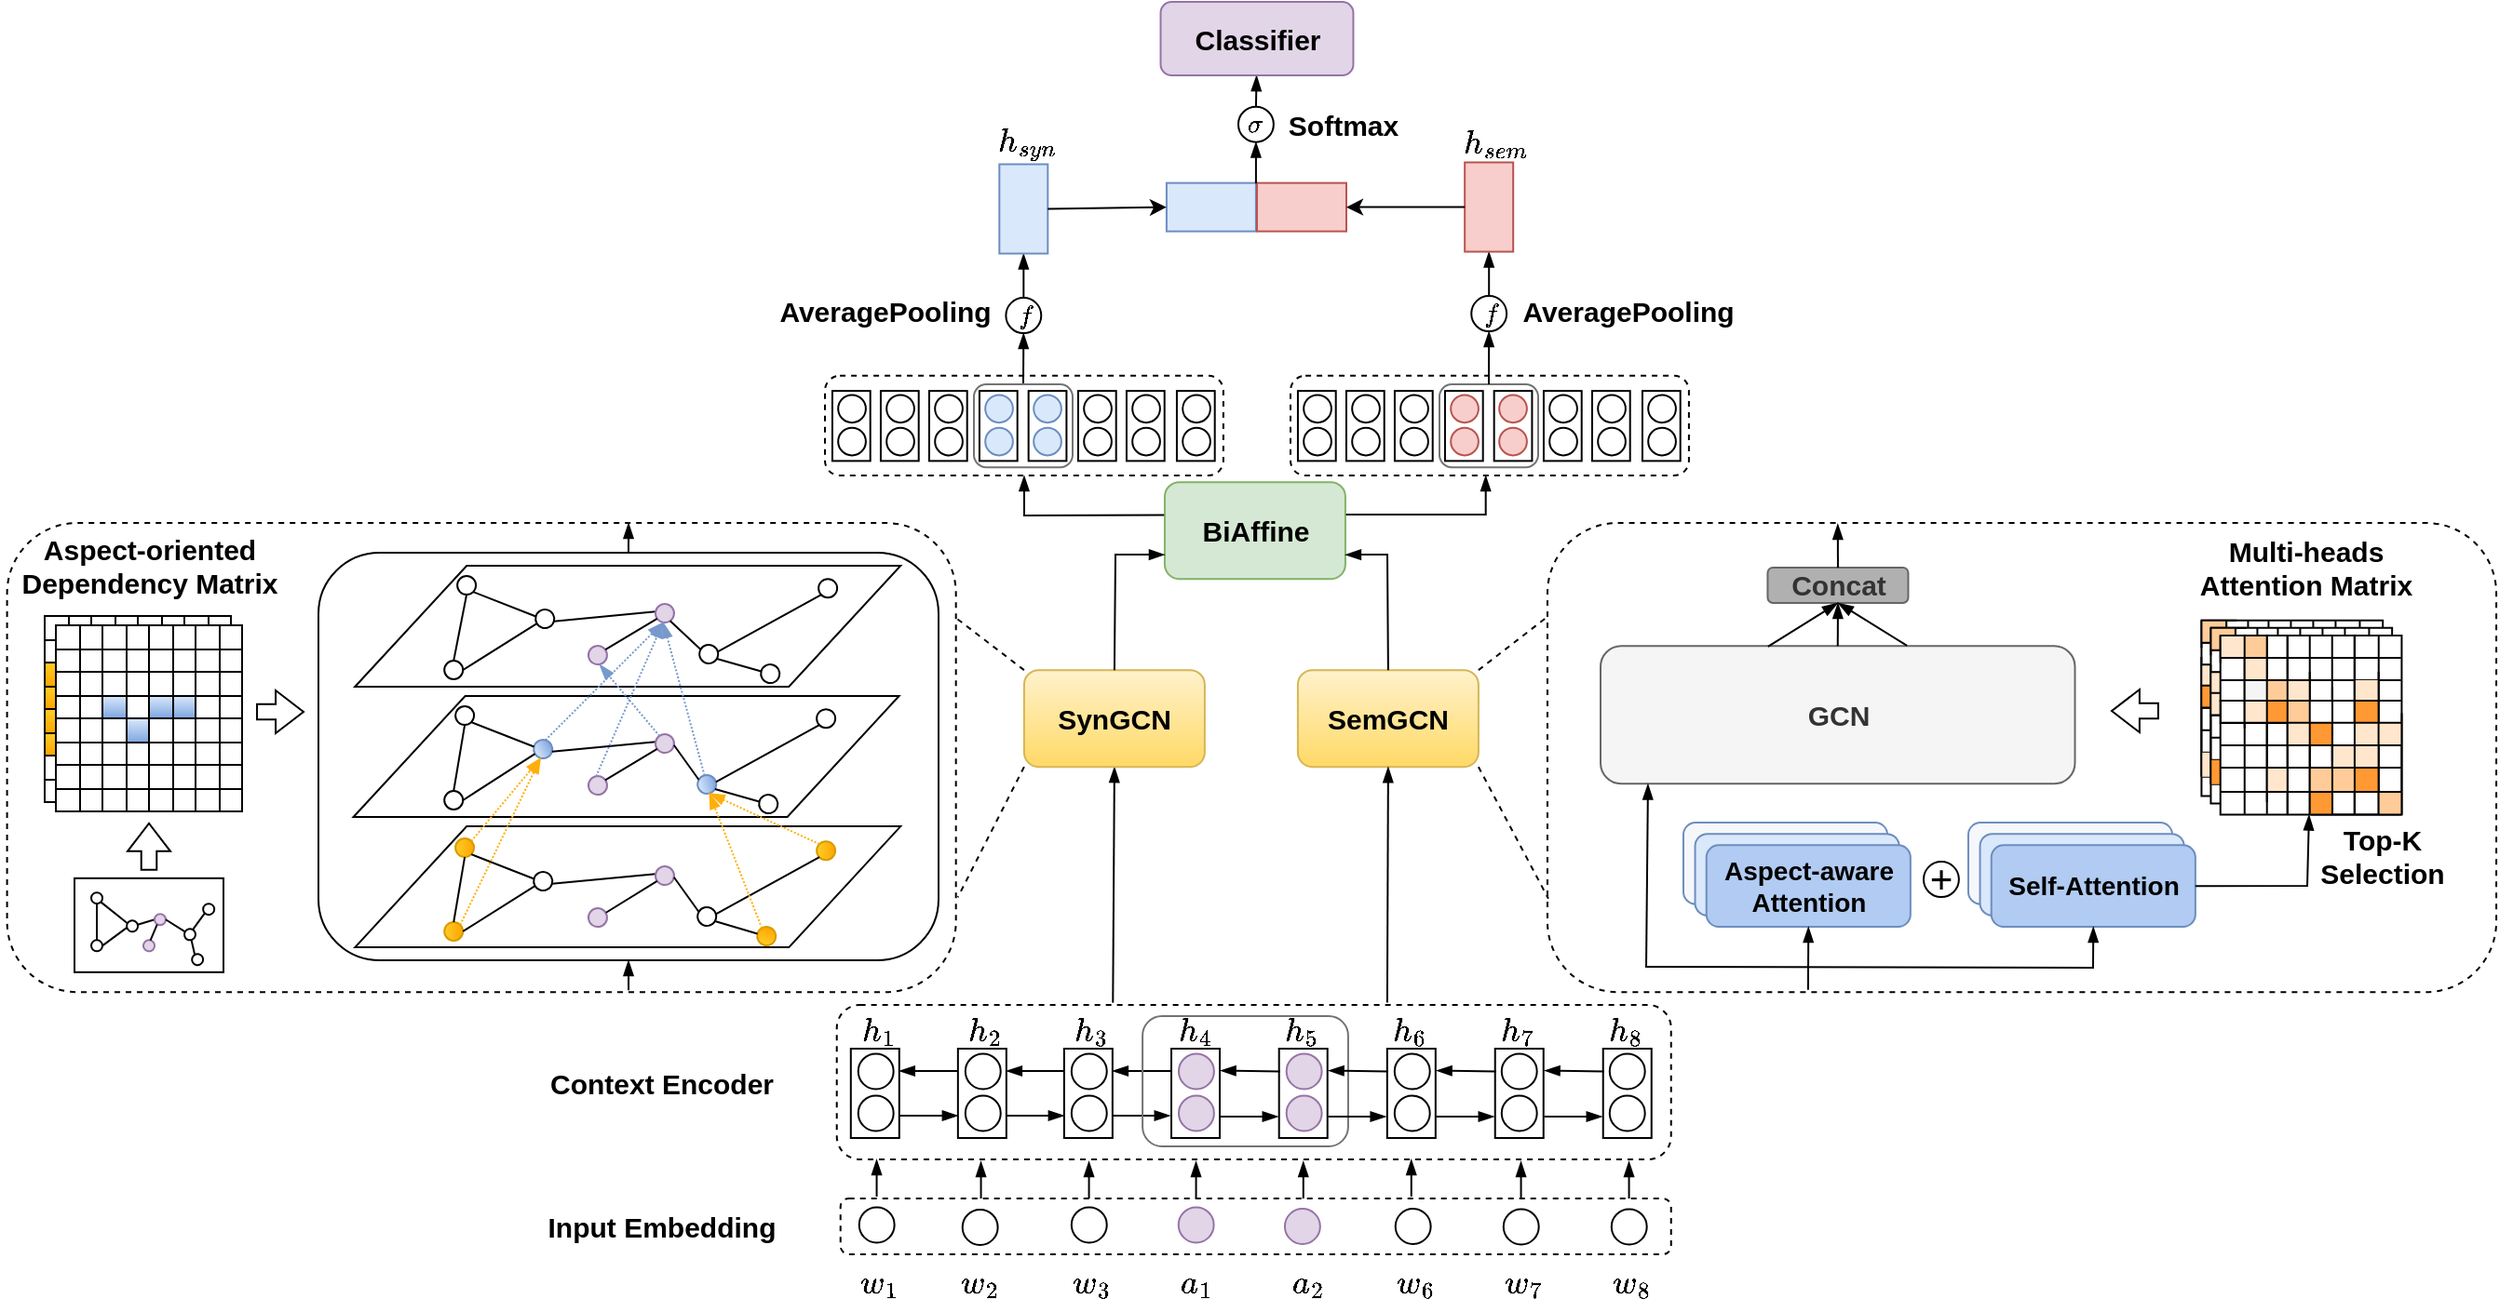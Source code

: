 <mxfile version="26.0.5">
  <diagram name="第 1 页" id="l_Jeuqv77o5JC0x4sKnC">
    <mxGraphModel dx="1405" dy="2105" grid="1" gridSize="10" guides="1" tooltips="1" connect="1" arrows="1" fold="1" page="1" pageScale="1" pageWidth="827" pageHeight="1169" math="0" shadow="0">
      <root>
        <mxCell id="0" />
        <mxCell id="1" parent="0" />
        <mxCell id="-A293A4WI7ndSTKIXR3n-1" value="" style="rounded=1;fillColor=none;strokeColor=default;dashed=1;strokeWidth=1;html=1;" vertex="1" parent="1">
          <mxGeometry x="206.8" y="-771" width="509.54" height="252.08" as="geometry" />
        </mxCell>
        <mxCell id="-A293A4WI7ndSTKIXR3n-2" value="" style="shape=table;startSize=0;container=1;collapsible=0;childLayout=tableLayout;fontSize=16;aspect=fixed;" vertex="1" parent="1">
          <mxGeometry x="227" y="-721" width="100" height="100" as="geometry" />
        </mxCell>
        <mxCell id="-A293A4WI7ndSTKIXR3n-3" style="shape=tableRow;horizontal=0;startSize=0;swimlaneHead=0;swimlaneBody=0;strokeColor=inherit;top=0;left=0;bottom=0;right=0;collapsible=0;dropTarget=0;fillColor=none;points=[[0,0.5],[1,0.5]];portConstraint=eastwest;fontSize=16;" vertex="1" parent="-A293A4WI7ndSTKIXR3n-2">
          <mxGeometry width="100" height="13" as="geometry" />
        </mxCell>
        <mxCell id="-A293A4WI7ndSTKIXR3n-4" style="shape=partialRectangle;html=1;whiteSpace=wrap;connectable=0;strokeColor=inherit;overflow=hidden;fillColor=none;top=0;left=0;bottom=0;right=0;pointerEvents=1;fontSize=16;" vertex="1" parent="-A293A4WI7ndSTKIXR3n-3">
          <mxGeometry width="13" height="13" as="geometry">
            <mxRectangle width="13" height="13" as="alternateBounds" />
          </mxGeometry>
        </mxCell>
        <mxCell id="-A293A4WI7ndSTKIXR3n-5" style="shape=partialRectangle;html=1;whiteSpace=wrap;connectable=0;strokeColor=inherit;overflow=hidden;fillColor=none;top=0;left=0;bottom=0;right=0;pointerEvents=1;fontSize=16;" vertex="1" parent="-A293A4WI7ndSTKIXR3n-3">
          <mxGeometry x="13" width="12" height="13" as="geometry">
            <mxRectangle width="12" height="13" as="alternateBounds" />
          </mxGeometry>
        </mxCell>
        <mxCell id="-A293A4WI7ndSTKIXR3n-6" style="shape=partialRectangle;html=1;whiteSpace=wrap;connectable=0;strokeColor=inherit;overflow=hidden;fillColor=none;top=0;left=0;bottom=0;right=0;pointerEvents=1;fontSize=16;" vertex="1" parent="-A293A4WI7ndSTKIXR3n-3">
          <mxGeometry x="25" width="13" height="13" as="geometry">
            <mxRectangle width="13" height="13" as="alternateBounds" />
          </mxGeometry>
        </mxCell>
        <mxCell id="-A293A4WI7ndSTKIXR3n-7" style="shape=partialRectangle;html=1;whiteSpace=wrap;connectable=0;strokeColor=inherit;overflow=hidden;fillColor=none;top=0;left=0;bottom=0;right=0;pointerEvents=1;fontSize=16;" vertex="1" parent="-A293A4WI7ndSTKIXR3n-3">
          <mxGeometry x="38" width="12" height="13" as="geometry">
            <mxRectangle width="12" height="13" as="alternateBounds" />
          </mxGeometry>
        </mxCell>
        <mxCell id="-A293A4WI7ndSTKIXR3n-8" style="shape=partialRectangle;html=1;whiteSpace=wrap;connectable=0;strokeColor=inherit;overflow=hidden;fillColor=none;top=0;left=0;bottom=0;right=0;pointerEvents=1;fontSize=16;" vertex="1" parent="-A293A4WI7ndSTKIXR3n-3">
          <mxGeometry x="50" width="13" height="13" as="geometry">
            <mxRectangle width="13" height="13" as="alternateBounds" />
          </mxGeometry>
        </mxCell>
        <mxCell id="-A293A4WI7ndSTKIXR3n-9" style="shape=partialRectangle;html=1;whiteSpace=wrap;connectable=0;strokeColor=inherit;overflow=hidden;fillColor=none;top=0;left=0;bottom=0;right=0;pointerEvents=1;fontSize=16;" vertex="1" parent="-A293A4WI7ndSTKIXR3n-3">
          <mxGeometry x="63" width="12" height="13" as="geometry">
            <mxRectangle width="12" height="13" as="alternateBounds" />
          </mxGeometry>
        </mxCell>
        <mxCell id="-A293A4WI7ndSTKIXR3n-10" style="shape=partialRectangle;html=1;whiteSpace=wrap;connectable=0;strokeColor=inherit;overflow=hidden;fillColor=none;top=0;left=0;bottom=0;right=0;pointerEvents=1;fontSize=16;" vertex="1" parent="-A293A4WI7ndSTKIXR3n-3">
          <mxGeometry x="75" width="13" height="13" as="geometry">
            <mxRectangle width="13" height="13" as="alternateBounds" />
          </mxGeometry>
        </mxCell>
        <mxCell id="-A293A4WI7ndSTKIXR3n-11" style="shape=partialRectangle;html=1;whiteSpace=wrap;connectable=0;strokeColor=inherit;overflow=hidden;fillColor=none;top=0;left=0;bottom=0;right=0;pointerEvents=1;fontSize=16;" vertex="1" parent="-A293A4WI7ndSTKIXR3n-3">
          <mxGeometry x="88" width="12" height="13" as="geometry">
            <mxRectangle width="12" height="13" as="alternateBounds" />
          </mxGeometry>
        </mxCell>
        <mxCell id="-A293A4WI7ndSTKIXR3n-12" style="shape=tableRow;horizontal=0;startSize=0;swimlaneHead=0;swimlaneBody=0;strokeColor=inherit;top=0;left=0;bottom=0;right=0;collapsible=0;dropTarget=0;fillColor=none;points=[[0,0.5],[1,0.5]];portConstraint=eastwest;fontSize=16;" vertex="1" parent="-A293A4WI7ndSTKIXR3n-2">
          <mxGeometry y="13" width="100" height="12" as="geometry" />
        </mxCell>
        <mxCell id="-A293A4WI7ndSTKIXR3n-13" style="shape=partialRectangle;html=1;whiteSpace=wrap;connectable=0;strokeColor=inherit;overflow=hidden;fillColor=none;top=0;left=0;bottom=0;right=0;pointerEvents=1;fontSize=16;" vertex="1" parent="-A293A4WI7ndSTKIXR3n-12">
          <mxGeometry width="13" height="12" as="geometry">
            <mxRectangle width="13" height="12" as="alternateBounds" />
          </mxGeometry>
        </mxCell>
        <mxCell id="-A293A4WI7ndSTKIXR3n-14" style="shape=partialRectangle;html=1;whiteSpace=wrap;connectable=0;strokeColor=inherit;overflow=hidden;fillColor=none;top=0;left=0;bottom=0;right=0;pointerEvents=1;fontSize=16;" vertex="1" parent="-A293A4WI7ndSTKIXR3n-12">
          <mxGeometry x="13" width="12" height="12" as="geometry">
            <mxRectangle width="12" height="12" as="alternateBounds" />
          </mxGeometry>
        </mxCell>
        <mxCell id="-A293A4WI7ndSTKIXR3n-15" style="shape=partialRectangle;html=1;whiteSpace=wrap;connectable=0;strokeColor=inherit;overflow=hidden;fillColor=none;top=0;left=0;bottom=0;right=0;pointerEvents=1;fontSize=16;" vertex="1" parent="-A293A4WI7ndSTKIXR3n-12">
          <mxGeometry x="25" width="13" height="12" as="geometry">
            <mxRectangle width="13" height="12" as="alternateBounds" />
          </mxGeometry>
        </mxCell>
        <mxCell id="-A293A4WI7ndSTKIXR3n-16" style="shape=partialRectangle;html=1;whiteSpace=wrap;connectable=0;strokeColor=inherit;overflow=hidden;fillColor=none;top=0;left=0;bottom=0;right=0;pointerEvents=1;fontSize=16;" vertex="1" parent="-A293A4WI7ndSTKIXR3n-12">
          <mxGeometry x="38" width="12" height="12" as="geometry">
            <mxRectangle width="12" height="12" as="alternateBounds" />
          </mxGeometry>
        </mxCell>
        <mxCell id="-A293A4WI7ndSTKIXR3n-17" style="shape=partialRectangle;html=1;whiteSpace=wrap;connectable=0;strokeColor=inherit;overflow=hidden;fillColor=none;top=0;left=0;bottom=0;right=0;pointerEvents=1;fontSize=16;" vertex="1" parent="-A293A4WI7ndSTKIXR3n-12">
          <mxGeometry x="50" width="13" height="12" as="geometry">
            <mxRectangle width="13" height="12" as="alternateBounds" />
          </mxGeometry>
        </mxCell>
        <mxCell id="-A293A4WI7ndSTKIXR3n-18" style="shape=partialRectangle;html=1;whiteSpace=wrap;connectable=0;strokeColor=inherit;overflow=hidden;fillColor=none;top=0;left=0;bottom=0;right=0;pointerEvents=1;fontSize=16;" vertex="1" parent="-A293A4WI7ndSTKIXR3n-12">
          <mxGeometry x="63" width="12" height="12" as="geometry">
            <mxRectangle width="12" height="12" as="alternateBounds" />
          </mxGeometry>
        </mxCell>
        <mxCell id="-A293A4WI7ndSTKIXR3n-19" style="shape=partialRectangle;html=1;whiteSpace=wrap;connectable=0;strokeColor=inherit;overflow=hidden;fillColor=none;top=0;left=0;bottom=0;right=0;pointerEvents=1;fontSize=16;" vertex="1" parent="-A293A4WI7ndSTKIXR3n-12">
          <mxGeometry x="75" width="13" height="12" as="geometry">
            <mxRectangle width="13" height="12" as="alternateBounds" />
          </mxGeometry>
        </mxCell>
        <mxCell id="-A293A4WI7ndSTKIXR3n-20" style="shape=partialRectangle;html=1;whiteSpace=wrap;connectable=0;strokeColor=inherit;overflow=hidden;fillColor=none;top=0;left=0;bottom=0;right=0;pointerEvents=1;fontSize=16;" vertex="1" parent="-A293A4WI7ndSTKIXR3n-12">
          <mxGeometry x="88" width="12" height="12" as="geometry">
            <mxRectangle width="12" height="12" as="alternateBounds" />
          </mxGeometry>
        </mxCell>
        <mxCell id="-A293A4WI7ndSTKIXR3n-21" style="shape=tableRow;horizontal=0;startSize=0;swimlaneHead=0;swimlaneBody=0;strokeColor=inherit;top=0;left=0;bottom=0;right=0;collapsible=0;dropTarget=0;fillColor=none;points=[[0,0.5],[1,0.5]];portConstraint=eastwest;fontSize=16;" vertex="1" parent="-A293A4WI7ndSTKIXR3n-2">
          <mxGeometry y="25" width="100" height="13" as="geometry" />
        </mxCell>
        <mxCell id="-A293A4WI7ndSTKIXR3n-22" style="shape=partialRectangle;html=1;whiteSpace=wrap;connectable=0;strokeColor=#d79b00;overflow=hidden;fillColor=#ffcd28;top=0;left=0;bottom=0;right=0;pointerEvents=1;fontSize=16;gradientColor=#ffa500;" vertex="1" parent="-A293A4WI7ndSTKIXR3n-21">
          <mxGeometry width="13" height="13" as="geometry">
            <mxRectangle width="13" height="13" as="alternateBounds" />
          </mxGeometry>
        </mxCell>
        <mxCell id="-A293A4WI7ndSTKIXR3n-23" style="shape=partialRectangle;html=1;whiteSpace=wrap;connectable=0;strokeColor=inherit;overflow=hidden;fillColor=none;top=0;left=0;bottom=0;right=0;pointerEvents=1;fontSize=16;" vertex="1" parent="-A293A4WI7ndSTKIXR3n-21">
          <mxGeometry x="13" width="12" height="13" as="geometry">
            <mxRectangle width="12" height="13" as="alternateBounds" />
          </mxGeometry>
        </mxCell>
        <mxCell id="-A293A4WI7ndSTKIXR3n-24" style="shape=partialRectangle;html=1;whiteSpace=wrap;connectable=0;strokeColor=inherit;overflow=hidden;fillColor=none;top=0;left=0;bottom=0;right=0;pointerEvents=1;fontSize=16;" vertex="1" parent="-A293A4WI7ndSTKIXR3n-21">
          <mxGeometry x="25" width="13" height="13" as="geometry">
            <mxRectangle width="13" height="13" as="alternateBounds" />
          </mxGeometry>
        </mxCell>
        <mxCell id="-A293A4WI7ndSTKIXR3n-25" style="shape=partialRectangle;html=1;whiteSpace=wrap;connectable=0;strokeColor=inherit;overflow=hidden;fillColor=none;top=0;left=0;bottom=0;right=0;pointerEvents=1;fontSize=16;" vertex="1" parent="-A293A4WI7ndSTKIXR3n-21">
          <mxGeometry x="38" width="12" height="13" as="geometry">
            <mxRectangle width="12" height="13" as="alternateBounds" />
          </mxGeometry>
        </mxCell>
        <mxCell id="-A293A4WI7ndSTKIXR3n-26" style="shape=partialRectangle;html=1;whiteSpace=wrap;connectable=0;strokeColor=inherit;overflow=hidden;fillColor=none;top=0;left=0;bottom=0;right=0;pointerEvents=1;fontSize=16;" vertex="1" parent="-A293A4WI7ndSTKIXR3n-21">
          <mxGeometry x="50" width="13" height="13" as="geometry">
            <mxRectangle width="13" height="13" as="alternateBounds" />
          </mxGeometry>
        </mxCell>
        <mxCell id="-A293A4WI7ndSTKIXR3n-27" style="shape=partialRectangle;html=1;whiteSpace=wrap;connectable=0;strokeColor=inherit;overflow=hidden;fillColor=none;top=0;left=0;bottom=0;right=0;pointerEvents=1;fontSize=16;" vertex="1" parent="-A293A4WI7ndSTKIXR3n-21">
          <mxGeometry x="63" width="12" height="13" as="geometry">
            <mxRectangle width="12" height="13" as="alternateBounds" />
          </mxGeometry>
        </mxCell>
        <mxCell id="-A293A4WI7ndSTKIXR3n-28" style="shape=partialRectangle;html=1;whiteSpace=wrap;connectable=0;strokeColor=inherit;overflow=hidden;fillColor=none;top=0;left=0;bottom=0;right=0;pointerEvents=1;fontSize=16;" vertex="1" parent="-A293A4WI7ndSTKIXR3n-21">
          <mxGeometry x="75" width="13" height="13" as="geometry">
            <mxRectangle width="13" height="13" as="alternateBounds" />
          </mxGeometry>
        </mxCell>
        <mxCell id="-A293A4WI7ndSTKIXR3n-29" style="shape=partialRectangle;html=1;whiteSpace=wrap;connectable=0;strokeColor=inherit;overflow=hidden;fillColor=none;top=0;left=0;bottom=0;right=0;pointerEvents=1;fontSize=16;" vertex="1" parent="-A293A4WI7ndSTKIXR3n-21">
          <mxGeometry x="88" width="12" height="13" as="geometry">
            <mxRectangle width="12" height="13" as="alternateBounds" />
          </mxGeometry>
        </mxCell>
        <mxCell id="-A293A4WI7ndSTKIXR3n-30" style="shape=tableRow;horizontal=0;startSize=0;swimlaneHead=0;swimlaneBody=0;strokeColor=inherit;top=0;left=0;bottom=0;right=0;collapsible=0;dropTarget=0;fillColor=none;points=[[0,0.5],[1,0.5]];portConstraint=eastwest;fontSize=16;" vertex="1" parent="-A293A4WI7ndSTKIXR3n-2">
          <mxGeometry y="38" width="100" height="12" as="geometry" />
        </mxCell>
        <mxCell id="-A293A4WI7ndSTKIXR3n-31" style="shape=partialRectangle;html=1;whiteSpace=wrap;connectable=0;strokeColor=#d79b00;overflow=hidden;fillColor=#ffcd28;top=0;left=0;bottom=0;right=0;pointerEvents=1;fontSize=16;gradientColor=#ffa500;" vertex="1" parent="-A293A4WI7ndSTKIXR3n-30">
          <mxGeometry width="13" height="12" as="geometry">
            <mxRectangle width="13" height="12" as="alternateBounds" />
          </mxGeometry>
        </mxCell>
        <mxCell id="-A293A4WI7ndSTKIXR3n-32" style="shape=partialRectangle;html=1;whiteSpace=wrap;connectable=0;strokeColor=inherit;overflow=hidden;fillColor=none;top=0;left=0;bottom=0;right=0;pointerEvents=1;fontSize=16;" vertex="1" parent="-A293A4WI7ndSTKIXR3n-30">
          <mxGeometry x="13" width="12" height="12" as="geometry">
            <mxRectangle width="12" height="12" as="alternateBounds" />
          </mxGeometry>
        </mxCell>
        <mxCell id="-A293A4WI7ndSTKIXR3n-33" style="shape=partialRectangle;html=1;whiteSpace=wrap;connectable=0;strokeColor=#6c8ebf;overflow=hidden;fillColor=#dae8fc;top=0;left=0;bottom=0;right=0;pointerEvents=1;fontSize=16;gradientColor=#7ea6e0;" vertex="1" parent="-A293A4WI7ndSTKIXR3n-30">
          <mxGeometry x="25" width="13" height="12" as="geometry">
            <mxRectangle width="13" height="12" as="alternateBounds" />
          </mxGeometry>
        </mxCell>
        <mxCell id="-A293A4WI7ndSTKIXR3n-34" style="shape=partialRectangle;html=1;whiteSpace=wrap;connectable=0;strokeColor=inherit;overflow=hidden;fillColor=none;top=0;left=0;bottom=0;right=0;pointerEvents=1;fontSize=16;" vertex="1" parent="-A293A4WI7ndSTKIXR3n-30">
          <mxGeometry x="38" width="12" height="12" as="geometry">
            <mxRectangle width="12" height="12" as="alternateBounds" />
          </mxGeometry>
        </mxCell>
        <mxCell id="-A293A4WI7ndSTKIXR3n-35" style="shape=partialRectangle;html=1;whiteSpace=wrap;connectable=0;strokeColor=#6c8ebf;overflow=hidden;fillColor=#dae8fc;top=0;left=0;bottom=0;right=0;pointerEvents=1;fontSize=16;gradientColor=#7ea6e0;" vertex="1" parent="-A293A4WI7ndSTKIXR3n-30">
          <mxGeometry x="50" width="13" height="12" as="geometry">
            <mxRectangle width="13" height="12" as="alternateBounds" />
          </mxGeometry>
        </mxCell>
        <mxCell id="-A293A4WI7ndSTKIXR3n-36" style="shape=partialRectangle;html=1;whiteSpace=wrap;connectable=0;strokeColor=#6c8ebf;overflow=hidden;fillColor=#dae8fc;top=0;left=0;bottom=0;right=0;pointerEvents=1;fontSize=16;gradientColor=#7ea6e0;" vertex="1" parent="-A293A4WI7ndSTKIXR3n-30">
          <mxGeometry x="63" width="12" height="12" as="geometry">
            <mxRectangle width="12" height="12" as="alternateBounds" />
          </mxGeometry>
        </mxCell>
        <mxCell id="-A293A4WI7ndSTKIXR3n-37" style="shape=partialRectangle;html=1;whiteSpace=wrap;connectable=0;strokeColor=inherit;overflow=hidden;fillColor=none;top=0;left=0;bottom=0;right=0;pointerEvents=1;fontSize=16;" vertex="1" parent="-A293A4WI7ndSTKIXR3n-30">
          <mxGeometry x="75" width="13" height="12" as="geometry">
            <mxRectangle width="13" height="12" as="alternateBounds" />
          </mxGeometry>
        </mxCell>
        <mxCell id="-A293A4WI7ndSTKIXR3n-38" style="shape=partialRectangle;html=1;whiteSpace=wrap;connectable=0;strokeColor=inherit;overflow=hidden;fillColor=none;top=0;left=0;bottom=0;right=0;pointerEvents=1;fontSize=16;" vertex="1" parent="-A293A4WI7ndSTKIXR3n-30">
          <mxGeometry x="88" width="12" height="12" as="geometry">
            <mxRectangle width="12" height="12" as="alternateBounds" />
          </mxGeometry>
        </mxCell>
        <mxCell id="-A293A4WI7ndSTKIXR3n-39" style="shape=tableRow;horizontal=0;startSize=0;swimlaneHead=0;swimlaneBody=0;strokeColor=inherit;top=0;left=0;bottom=0;right=0;collapsible=0;dropTarget=0;fillColor=none;points=[[0,0.5],[1,0.5]];portConstraint=eastwest;fontSize=16;" vertex="1" parent="-A293A4WI7ndSTKIXR3n-2">
          <mxGeometry y="50" width="100" height="13" as="geometry" />
        </mxCell>
        <mxCell id="-A293A4WI7ndSTKIXR3n-40" style="shape=partialRectangle;html=1;whiteSpace=wrap;connectable=0;strokeColor=#d79b00;overflow=hidden;fillColor=#ffcd28;top=0;left=0;bottom=0;right=0;pointerEvents=1;fontSize=16;gradientColor=#ffa500;" vertex="1" parent="-A293A4WI7ndSTKIXR3n-39">
          <mxGeometry width="13" height="13" as="geometry">
            <mxRectangle width="13" height="13" as="alternateBounds" />
          </mxGeometry>
        </mxCell>
        <mxCell id="-A293A4WI7ndSTKIXR3n-41" style="shape=partialRectangle;html=1;whiteSpace=wrap;connectable=0;strokeColor=inherit;overflow=hidden;fillColor=none;top=0;left=0;bottom=0;right=0;pointerEvents=1;fontSize=16;" vertex="1" parent="-A293A4WI7ndSTKIXR3n-39">
          <mxGeometry x="13" width="12" height="13" as="geometry">
            <mxRectangle width="12" height="13" as="alternateBounds" />
          </mxGeometry>
        </mxCell>
        <mxCell id="-A293A4WI7ndSTKIXR3n-42" style="shape=partialRectangle;html=1;whiteSpace=wrap;connectable=0;strokeColor=inherit;overflow=hidden;fillColor=none;top=0;left=0;bottom=0;right=0;pointerEvents=1;fontSize=16;" vertex="1" parent="-A293A4WI7ndSTKIXR3n-39">
          <mxGeometry x="25" width="13" height="13" as="geometry">
            <mxRectangle width="13" height="13" as="alternateBounds" />
          </mxGeometry>
        </mxCell>
        <mxCell id="-A293A4WI7ndSTKIXR3n-43" style="shape=partialRectangle;html=1;whiteSpace=wrap;connectable=0;strokeColor=#6c8ebf;overflow=hidden;fillColor=#dae8fc;top=0;left=0;bottom=0;right=0;pointerEvents=1;fontSize=16;gradientColor=#7ea6e0;" vertex="1" parent="-A293A4WI7ndSTKIXR3n-39">
          <mxGeometry x="38" width="12" height="13" as="geometry">
            <mxRectangle width="12" height="13" as="alternateBounds" />
          </mxGeometry>
        </mxCell>
        <mxCell id="-A293A4WI7ndSTKIXR3n-44" style="shape=partialRectangle;html=1;whiteSpace=wrap;connectable=0;strokeColor=inherit;overflow=hidden;fillColor=none;top=0;left=0;bottom=0;right=0;pointerEvents=1;fontSize=16;" vertex="1" parent="-A293A4WI7ndSTKIXR3n-39">
          <mxGeometry x="50" width="13" height="13" as="geometry">
            <mxRectangle width="13" height="13" as="alternateBounds" />
          </mxGeometry>
        </mxCell>
        <mxCell id="-A293A4WI7ndSTKIXR3n-45" style="shape=partialRectangle;html=1;whiteSpace=wrap;connectable=0;strokeColor=inherit;overflow=hidden;fillColor=none;top=0;left=0;bottom=0;right=0;pointerEvents=1;fontSize=16;" vertex="1" parent="-A293A4WI7ndSTKIXR3n-39">
          <mxGeometry x="63" width="12" height="13" as="geometry">
            <mxRectangle width="12" height="13" as="alternateBounds" />
          </mxGeometry>
        </mxCell>
        <mxCell id="-A293A4WI7ndSTKIXR3n-46" style="shape=partialRectangle;html=1;whiteSpace=wrap;connectable=0;strokeColor=inherit;overflow=hidden;fillColor=none;top=0;left=0;bottom=0;right=0;pointerEvents=1;fontSize=16;" vertex="1" parent="-A293A4WI7ndSTKIXR3n-39">
          <mxGeometry x="75" width="13" height="13" as="geometry">
            <mxRectangle width="13" height="13" as="alternateBounds" />
          </mxGeometry>
        </mxCell>
        <mxCell id="-A293A4WI7ndSTKIXR3n-47" style="shape=partialRectangle;html=1;whiteSpace=wrap;connectable=0;strokeColor=inherit;overflow=hidden;fillColor=none;top=0;left=0;bottom=0;right=0;pointerEvents=1;fontSize=16;" vertex="1" parent="-A293A4WI7ndSTKIXR3n-39">
          <mxGeometry x="88" width="12" height="13" as="geometry">
            <mxRectangle width="12" height="13" as="alternateBounds" />
          </mxGeometry>
        </mxCell>
        <mxCell id="-A293A4WI7ndSTKIXR3n-48" style="shape=tableRow;horizontal=0;startSize=0;swimlaneHead=0;swimlaneBody=0;strokeColor=inherit;top=0;left=0;bottom=0;right=0;collapsible=0;dropTarget=0;fillColor=none;points=[[0,0.5],[1,0.5]];portConstraint=eastwest;fontSize=16;" vertex="1" parent="-A293A4WI7ndSTKIXR3n-2">
          <mxGeometry y="63" width="100" height="12" as="geometry" />
        </mxCell>
        <mxCell id="-A293A4WI7ndSTKIXR3n-49" style="shape=partialRectangle;html=1;whiteSpace=wrap;connectable=0;strokeColor=#d79b00;overflow=hidden;fillColor=#ffcd28;top=0;left=0;bottom=0;right=0;pointerEvents=1;fontSize=16;gradientColor=#ffa500;" vertex="1" parent="-A293A4WI7ndSTKIXR3n-48">
          <mxGeometry width="13" height="12" as="geometry">
            <mxRectangle width="13" height="12" as="alternateBounds" />
          </mxGeometry>
        </mxCell>
        <mxCell id="-A293A4WI7ndSTKIXR3n-50" style="shape=partialRectangle;html=1;whiteSpace=wrap;connectable=0;strokeColor=inherit;overflow=hidden;fillColor=none;top=0;left=0;bottom=0;right=0;pointerEvents=1;fontSize=16;" vertex="1" parent="-A293A4WI7ndSTKIXR3n-48">
          <mxGeometry x="13" width="12" height="12" as="geometry">
            <mxRectangle width="12" height="12" as="alternateBounds" />
          </mxGeometry>
        </mxCell>
        <mxCell id="-A293A4WI7ndSTKIXR3n-51" style="shape=partialRectangle;html=1;whiteSpace=wrap;connectable=0;strokeColor=inherit;overflow=hidden;fillColor=none;top=0;left=0;bottom=0;right=0;pointerEvents=1;fontSize=16;" vertex="1" parent="-A293A4WI7ndSTKIXR3n-48">
          <mxGeometry x="25" width="13" height="12" as="geometry">
            <mxRectangle width="13" height="12" as="alternateBounds" />
          </mxGeometry>
        </mxCell>
        <mxCell id="-A293A4WI7ndSTKIXR3n-52" style="shape=partialRectangle;html=1;whiteSpace=wrap;connectable=0;strokeColor=inherit;overflow=hidden;fillColor=none;top=0;left=0;bottom=0;right=0;pointerEvents=1;fontSize=16;" vertex="1" parent="-A293A4WI7ndSTKIXR3n-48">
          <mxGeometry x="38" width="12" height="12" as="geometry">
            <mxRectangle width="12" height="12" as="alternateBounds" />
          </mxGeometry>
        </mxCell>
        <mxCell id="-A293A4WI7ndSTKIXR3n-53" style="shape=partialRectangle;html=1;whiteSpace=wrap;connectable=0;strokeColor=inherit;overflow=hidden;fillColor=none;top=0;left=0;bottom=0;right=0;pointerEvents=1;fontSize=16;" vertex="1" parent="-A293A4WI7ndSTKIXR3n-48">
          <mxGeometry x="50" width="13" height="12" as="geometry">
            <mxRectangle width="13" height="12" as="alternateBounds" />
          </mxGeometry>
        </mxCell>
        <mxCell id="-A293A4WI7ndSTKIXR3n-54" style="shape=partialRectangle;html=1;whiteSpace=wrap;connectable=0;strokeColor=inherit;overflow=hidden;fillColor=none;top=0;left=0;bottom=0;right=0;pointerEvents=1;fontSize=16;" vertex="1" parent="-A293A4WI7ndSTKIXR3n-48">
          <mxGeometry x="63" width="12" height="12" as="geometry">
            <mxRectangle width="12" height="12" as="alternateBounds" />
          </mxGeometry>
        </mxCell>
        <mxCell id="-A293A4WI7ndSTKIXR3n-55" style="shape=partialRectangle;html=1;whiteSpace=wrap;connectable=0;strokeColor=inherit;overflow=hidden;fillColor=none;top=0;left=0;bottom=0;right=0;pointerEvents=1;fontSize=16;" vertex="1" parent="-A293A4WI7ndSTKIXR3n-48">
          <mxGeometry x="75" width="13" height="12" as="geometry">
            <mxRectangle width="13" height="12" as="alternateBounds" />
          </mxGeometry>
        </mxCell>
        <mxCell id="-A293A4WI7ndSTKIXR3n-56" style="shape=partialRectangle;html=1;whiteSpace=wrap;connectable=0;strokeColor=inherit;overflow=hidden;fillColor=none;top=0;left=0;bottom=0;right=0;pointerEvents=1;fontSize=16;" vertex="1" parent="-A293A4WI7ndSTKIXR3n-48">
          <mxGeometry x="88" width="12" height="12" as="geometry">
            <mxRectangle width="12" height="12" as="alternateBounds" />
          </mxGeometry>
        </mxCell>
        <mxCell id="-A293A4WI7ndSTKIXR3n-57" style="shape=tableRow;horizontal=0;startSize=0;swimlaneHead=0;swimlaneBody=0;strokeColor=inherit;top=0;left=0;bottom=0;right=0;collapsible=0;dropTarget=0;fillColor=none;points=[[0,0.5],[1,0.5]];portConstraint=eastwest;fontSize=16;" vertex="1" parent="-A293A4WI7ndSTKIXR3n-2">
          <mxGeometry y="75" width="100" height="13" as="geometry" />
        </mxCell>
        <mxCell id="-A293A4WI7ndSTKIXR3n-58" style="shape=partialRectangle;html=1;whiteSpace=wrap;connectable=0;strokeColor=inherit;overflow=hidden;fillColor=none;top=0;left=0;bottom=0;right=0;pointerEvents=1;fontSize=16;" vertex="1" parent="-A293A4WI7ndSTKIXR3n-57">
          <mxGeometry width="13" height="13" as="geometry">
            <mxRectangle width="13" height="13" as="alternateBounds" />
          </mxGeometry>
        </mxCell>
        <mxCell id="-A293A4WI7ndSTKIXR3n-59" style="shape=partialRectangle;html=1;whiteSpace=wrap;connectable=0;strokeColor=inherit;overflow=hidden;fillColor=none;top=0;left=0;bottom=0;right=0;pointerEvents=1;fontSize=16;" vertex="1" parent="-A293A4WI7ndSTKIXR3n-57">
          <mxGeometry x="13" width="12" height="13" as="geometry">
            <mxRectangle width="12" height="13" as="alternateBounds" />
          </mxGeometry>
        </mxCell>
        <mxCell id="-A293A4WI7ndSTKIXR3n-60" style="shape=partialRectangle;html=1;whiteSpace=wrap;connectable=0;strokeColor=inherit;overflow=hidden;fillColor=none;top=0;left=0;bottom=0;right=0;pointerEvents=1;fontSize=16;" vertex="1" parent="-A293A4WI7ndSTKIXR3n-57">
          <mxGeometry x="25" width="13" height="13" as="geometry">
            <mxRectangle width="13" height="13" as="alternateBounds" />
          </mxGeometry>
        </mxCell>
        <mxCell id="-A293A4WI7ndSTKIXR3n-61" style="shape=partialRectangle;html=1;whiteSpace=wrap;connectable=0;strokeColor=inherit;overflow=hidden;fillColor=none;top=0;left=0;bottom=0;right=0;pointerEvents=1;fontSize=16;" vertex="1" parent="-A293A4WI7ndSTKIXR3n-57">
          <mxGeometry x="38" width="12" height="13" as="geometry">
            <mxRectangle width="12" height="13" as="alternateBounds" />
          </mxGeometry>
        </mxCell>
        <mxCell id="-A293A4WI7ndSTKIXR3n-62" style="shape=partialRectangle;html=1;whiteSpace=wrap;connectable=0;strokeColor=inherit;overflow=hidden;fillColor=none;top=0;left=0;bottom=0;right=0;pointerEvents=1;fontSize=16;" vertex="1" parent="-A293A4WI7ndSTKIXR3n-57">
          <mxGeometry x="50" width="13" height="13" as="geometry">
            <mxRectangle width="13" height="13" as="alternateBounds" />
          </mxGeometry>
        </mxCell>
        <mxCell id="-A293A4WI7ndSTKIXR3n-63" style="shape=partialRectangle;html=1;whiteSpace=wrap;connectable=0;strokeColor=inherit;overflow=hidden;fillColor=none;top=0;left=0;bottom=0;right=0;pointerEvents=1;fontSize=16;" vertex="1" parent="-A293A4WI7ndSTKIXR3n-57">
          <mxGeometry x="63" width="12" height="13" as="geometry">
            <mxRectangle width="12" height="13" as="alternateBounds" />
          </mxGeometry>
        </mxCell>
        <mxCell id="-A293A4WI7ndSTKIXR3n-64" style="shape=partialRectangle;html=1;whiteSpace=wrap;connectable=0;strokeColor=inherit;overflow=hidden;fillColor=none;top=0;left=0;bottom=0;right=0;pointerEvents=1;fontSize=16;" vertex="1" parent="-A293A4WI7ndSTKIXR3n-57">
          <mxGeometry x="75" width="13" height="13" as="geometry">
            <mxRectangle width="13" height="13" as="alternateBounds" />
          </mxGeometry>
        </mxCell>
        <mxCell id="-A293A4WI7ndSTKIXR3n-65" style="shape=partialRectangle;html=1;whiteSpace=wrap;connectable=0;strokeColor=inherit;overflow=hidden;fillColor=none;top=0;left=0;bottom=0;right=0;pointerEvents=1;fontSize=16;" vertex="1" parent="-A293A4WI7ndSTKIXR3n-57">
          <mxGeometry x="88" width="12" height="13" as="geometry">
            <mxRectangle width="12" height="13" as="alternateBounds" />
          </mxGeometry>
        </mxCell>
        <mxCell id="-A293A4WI7ndSTKIXR3n-66" value="" style="shape=tableRow;horizontal=0;startSize=0;swimlaneHead=0;swimlaneBody=0;strokeColor=inherit;top=0;left=0;bottom=0;right=0;collapsible=0;dropTarget=0;fillColor=none;points=[[0,0.5],[1,0.5]];portConstraint=eastwest;fontSize=16;" vertex="1" parent="-A293A4WI7ndSTKIXR3n-2">
          <mxGeometry y="88" width="100" height="12" as="geometry" />
        </mxCell>
        <mxCell id="-A293A4WI7ndSTKIXR3n-67" style="shape=partialRectangle;html=1;whiteSpace=wrap;connectable=0;strokeColor=inherit;overflow=hidden;fillColor=none;top=0;left=0;bottom=0;right=0;pointerEvents=1;fontSize=16;" vertex="1" parent="-A293A4WI7ndSTKIXR3n-66">
          <mxGeometry width="13" height="12" as="geometry">
            <mxRectangle width="13" height="12" as="alternateBounds" />
          </mxGeometry>
        </mxCell>
        <mxCell id="-A293A4WI7ndSTKIXR3n-68" style="shape=partialRectangle;html=1;whiteSpace=wrap;connectable=0;strokeColor=inherit;overflow=hidden;fillColor=none;top=0;left=0;bottom=0;right=0;pointerEvents=1;fontSize=16;" vertex="1" parent="-A293A4WI7ndSTKIXR3n-66">
          <mxGeometry x="13" width="12" height="12" as="geometry">
            <mxRectangle width="12" height="12" as="alternateBounds" />
          </mxGeometry>
        </mxCell>
        <mxCell id="-A293A4WI7ndSTKIXR3n-69" style="shape=partialRectangle;html=1;whiteSpace=wrap;connectable=0;strokeColor=inherit;overflow=hidden;fillColor=none;top=0;left=0;bottom=0;right=0;pointerEvents=1;fontSize=16;" vertex="1" parent="-A293A4WI7ndSTKIXR3n-66">
          <mxGeometry x="25" width="13" height="12" as="geometry">
            <mxRectangle width="13" height="12" as="alternateBounds" />
          </mxGeometry>
        </mxCell>
        <mxCell id="-A293A4WI7ndSTKIXR3n-70" style="shape=partialRectangle;html=1;whiteSpace=wrap;connectable=0;strokeColor=inherit;overflow=hidden;fillColor=none;top=0;left=0;bottom=0;right=0;pointerEvents=1;fontSize=16;" vertex="1" parent="-A293A4WI7ndSTKIXR3n-66">
          <mxGeometry x="38" width="12" height="12" as="geometry">
            <mxRectangle width="12" height="12" as="alternateBounds" />
          </mxGeometry>
        </mxCell>
        <mxCell id="-A293A4WI7ndSTKIXR3n-71" style="shape=partialRectangle;html=1;whiteSpace=wrap;connectable=0;strokeColor=inherit;overflow=hidden;fillColor=none;top=0;left=0;bottom=0;right=0;pointerEvents=1;fontSize=16;" vertex="1" parent="-A293A4WI7ndSTKIXR3n-66">
          <mxGeometry x="50" width="13" height="12" as="geometry">
            <mxRectangle width="13" height="12" as="alternateBounds" />
          </mxGeometry>
        </mxCell>
        <mxCell id="-A293A4WI7ndSTKIXR3n-72" style="shape=partialRectangle;html=1;whiteSpace=wrap;connectable=0;strokeColor=inherit;overflow=hidden;fillColor=none;top=0;left=0;bottom=0;right=0;pointerEvents=1;fontSize=16;" vertex="1" parent="-A293A4WI7ndSTKIXR3n-66">
          <mxGeometry x="63" width="12" height="12" as="geometry">
            <mxRectangle width="12" height="12" as="alternateBounds" />
          </mxGeometry>
        </mxCell>
        <mxCell id="-A293A4WI7ndSTKIXR3n-73" style="shape=partialRectangle;html=1;whiteSpace=wrap;connectable=0;strokeColor=inherit;overflow=hidden;fillColor=none;top=0;left=0;bottom=0;right=0;pointerEvents=1;fontSize=16;" vertex="1" parent="-A293A4WI7ndSTKIXR3n-66">
          <mxGeometry x="75" width="13" height="12" as="geometry">
            <mxRectangle width="13" height="12" as="alternateBounds" />
          </mxGeometry>
        </mxCell>
        <mxCell id="-A293A4WI7ndSTKIXR3n-74" value="" style="shape=partialRectangle;html=1;whiteSpace=wrap;connectable=0;strokeColor=inherit;overflow=hidden;fillColor=none;top=0;left=0;bottom=0;right=0;pointerEvents=1;fontSize=16;" vertex="1" parent="-A293A4WI7ndSTKIXR3n-66">
          <mxGeometry x="88" width="12" height="12" as="geometry">
            <mxRectangle width="12" height="12" as="alternateBounds" />
          </mxGeometry>
        </mxCell>
        <mxCell id="-A293A4WI7ndSTKIXR3n-75" value="" style="rounded=1;fillColor=none;strokeColor=#737373;html=1;fontSize=15;" vertex="1" parent="1">
          <mxGeometry x="975.99" y="-845.48" width="53" height="44.56" as="geometry" />
        </mxCell>
        <mxCell id="-A293A4WI7ndSTKIXR3n-76" value="" style="rounded=1;dashed=1;fillColor=none;html=1;" vertex="1" parent="1">
          <mxGeometry x="646" y="-850.1" width="213.95" height="53.63" as="geometry" />
        </mxCell>
        <mxCell id="-A293A4WI7ndSTKIXR3n-77" value="" style="rounded=1;whiteSpace=wrap;html=1;fillColor=none;" vertex="1" parent="1">
          <mxGeometry x="374" y="-755" width="333" height="219" as="geometry" />
        </mxCell>
        <mxCell id="-A293A4WI7ndSTKIXR3n-78" value="" style="group;aspect=fixed;html=1;fontSize=15;" vertex="1" connectable="0" parent="1">
          <mxGeometry x="1258.98" y="-610" width="122.94" height="56" as="geometry" />
        </mxCell>
        <mxCell id="-A293A4WI7ndSTKIXR3n-79" value="" style="rounded=1;fillColor=#f5f7fa;strokeColor=#6c8ebf;aspect=fixed;html=1;" vertex="1" parent="-A293A4WI7ndSTKIXR3n-78">
          <mxGeometry x="1" width="109.561" height="43.825" as="geometry" />
        </mxCell>
        <mxCell id="-A293A4WI7ndSTKIXR3n-80" value="" style="rounded=1;fillColor=#dae8fc;strokeColor=#6c8ebf;aspect=fixed;html=1;" vertex="1" parent="-A293A4WI7ndSTKIXR3n-78">
          <mxGeometry x="7.292" y="6.087" width="109.561" height="43.825" as="geometry" />
        </mxCell>
        <mxCell id="-A293A4WI7ndSTKIXR3n-81" value="Self-Attention" style="rounded=1;fillColor=#B1CBF2;strokeColor=#6c8ebf;fontStyle=1;fontSize=14;aspect=fixed;html=1;" vertex="1" parent="-A293A4WI7ndSTKIXR3n-78">
          <mxGeometry x="13.379" y="12.174" width="109.561" height="43.825" as="geometry" />
        </mxCell>
        <mxCell id="-A293A4WI7ndSTKIXR3n-82" value="" style="rounded=1;fillColor=none;strokeColor=default;dashed=1;strokeWidth=1;html=1;" vertex="1" parent="1">
          <mxGeometry x="1033.98" y="-771" width="509.54" height="252.08" as="geometry" />
        </mxCell>
        <mxCell id="-A293A4WI7ndSTKIXR3n-83" value="" style="rounded=1;dashed=1;html=1;fontSize=15;" vertex="1" parent="1">
          <mxGeometry x="652.36" y="-512" width="448.01" height="83" as="geometry" />
        </mxCell>
        <mxCell id="-A293A4WI7ndSTKIXR3n-84" value="" style="endArrow=blockThin;rounded=0;endFill=1;html=1;entryX=0.5;entryY=1;entryDx=0;entryDy=0;" edge="1" parent="1" target="-A293A4WI7ndSTKIXR3n-81">
          <mxGeometry width="50" height="50" relative="1" as="geometry">
            <mxPoint x="1086.98" y="-532.5" as="sourcePoint" />
            <mxPoint x="1327" y="-551" as="targetPoint" />
            <Array as="points">
              <mxPoint x="1326.98" y="-532" />
            </Array>
          </mxGeometry>
        </mxCell>
        <mxCell id="-A293A4WI7ndSTKIXR3n-85" value="" style="rounded=1;dashed=1;html=1;fontSize=15;" vertex="1" parent="1">
          <mxGeometry x="654.36" y="-408" width="446.01" height="30" as="geometry" />
        </mxCell>
        <mxCell id="-A293A4WI7ndSTKIXR3n-86" value="$$f$$" style="ellipse;aspect=fixed;shadow=0;rotation=0;html=1;" vertex="1" parent="1">
          <mxGeometry x="743.185" y="-891.955" width="18.957" height="18.957" as="geometry" />
        </mxCell>
        <mxCell id="-A293A4WI7ndSTKIXR3n-87" value="" style="endArrow=blockThin;rounded=0;exitX=0.5;exitY=0;exitDx=0;exitDy=0;entryX=0;entryY=0.5;entryDx=0;entryDy=0;endFill=1;html=1;" edge="1" parent="1" source="-A293A4WI7ndSTKIXR3n-86" target="-A293A4WI7ndSTKIXR3n-448">
          <mxGeometry width="50" height="50" relative="1" as="geometry">
            <mxPoint x="686.61" y="-955" as="sourcePoint" />
            <mxPoint x="739.585" y="-941.495" as="targetPoint" />
          </mxGeometry>
        </mxCell>
        <mxCell id="-A293A4WI7ndSTKIXR3n-88" value="" style="ellipse;aspect=fixed;shadow=0;rotation=-90;html=1;fontSize=15;" vertex="1" parent="1">
          <mxGeometry x="719.855" y="-401.995" width="18.957" height="18.957" as="geometry" />
        </mxCell>
        <mxCell id="-A293A4WI7ndSTKIXR3n-89" value="" style="ellipse;aspect=fixed;shadow=0;rotation=-90;fillColor=#e1d5e7;strokeColor=#9673a6;html=1;fontSize=15;" vertex="1" parent="1">
          <mxGeometry x="835.865" y="-403.245" width="18.957" height="18.957" as="geometry" />
        </mxCell>
        <mxCell id="-A293A4WI7ndSTKIXR3n-90" value="" style="edgeStyle=orthogonalEdgeStyle;rounded=0;orthogonalLoop=1;jettySize=auto;entryX=0.25;entryY=0;entryDx=0;entryDy=0;exitX=0.25;exitY=1;exitDx=0;exitDy=0;endArrow=blockThin;endFill=1;html=1;fontSize=15;" edge="1" parent="1" source="-A293A4WI7ndSTKIXR3n-101" target="-A293A4WI7ndSTKIXR3n-106">
          <mxGeometry relative="1" as="geometry">
            <mxPoint x="730.282" y="-228.516" as="sourcePoint" />
            <mxPoint x="771.355" y="-228.516" as="targetPoint" />
          </mxGeometry>
        </mxCell>
        <mxCell id="-A293A4WI7ndSTKIXR3n-91" value="" style="endArrow=blockThin;rounded=0;exitX=0.25;exitY=1;exitDx=0;exitDy=0;entryX=0.25;entryY=0;entryDx=0;entryDy=0;endFill=1;html=1;fontSize=15;" edge="1" parent="1" source="-A293A4WI7ndSTKIXR3n-96" target="-A293A4WI7ndSTKIXR3n-101">
          <mxGeometry width="50" height="50" relative="1" as="geometry">
            <mxPoint x="736.845" y="-525.996" as="sourcePoint" />
            <mxPoint x="709.35" y="-456" as="targetPoint" />
          </mxGeometry>
        </mxCell>
        <mxCell id="-A293A4WI7ndSTKIXR3n-92" value="" style="endArrow=blockThin;rounded=0;exitX=0.75;exitY=0;exitDx=0;exitDy=0;entryX=0.75;entryY=1;entryDx=0;entryDy=0;endFill=1;html=1;fontSize=15;" edge="1" parent="1" source="-A293A4WI7ndSTKIXR3n-106" target="-A293A4WI7ndSTKIXR3n-101">
          <mxGeometry width="50" height="50" relative="1" as="geometry">
            <mxPoint x="771.355" y="-252.516" as="sourcePoint" />
            <mxPoint x="730.282" y="-252.516" as="targetPoint" />
          </mxGeometry>
        </mxCell>
        <mxCell id="-A293A4WI7ndSTKIXR3n-93" value="" style="endArrow=blockThin;rounded=0;exitX=0.75;exitY=0;exitDx=0;exitDy=0;entryX=0.75;entryY=1;entryDx=0;entryDy=0;endFill=1;html=1;fontSize=15;" edge="1" parent="1" source="-A293A4WI7ndSTKIXR3n-110" target="-A293A4WI7ndSTKIXR3n-106">
          <mxGeometry width="50" height="50" relative="1" as="geometry">
            <mxPoint x="835.345" y="-252.516" as="sourcePoint" />
            <mxPoint x="790.312" y="-252.516" as="targetPoint" />
          </mxGeometry>
        </mxCell>
        <mxCell id="-A293A4WI7ndSTKIXR3n-94" value="" style="endArrow=blockThin;rounded=0;exitX=0.75;exitY=0;exitDx=0;exitDy=0;entryX=0.75;entryY=1;entryDx=0;entryDy=0;endFill=1;html=1;fontSize=15;" edge="1" parent="1" source="-A293A4WI7ndSTKIXR3n-101" target="-A293A4WI7ndSTKIXR3n-96">
          <mxGeometry width="50" height="50" relative="1" as="geometry">
            <mxPoint x="895.335" y="-252.516" as="sourcePoint" />
            <mxPoint x="854.302" y="-252.516" as="targetPoint" />
          </mxGeometry>
        </mxCell>
        <mxCell id="-A293A4WI7ndSTKIXR3n-95" value="" style="group;html=1;fontSize=15;" vertex="1" connectable="0" parent="1">
          <mxGeometry x="660.355" y="-489.745" width="39.47" height="49.71" as="geometry" />
        </mxCell>
        <mxCell id="-A293A4WI7ndSTKIXR3n-96" value="" style="rounded=0;rotation=-90;html=1;fontSize=15;" vertex="1" parent="-A293A4WI7ndSTKIXR3n-95">
          <mxGeometry x="-11.46" y="12.25" width="48" height="26" as="geometry" />
        </mxCell>
        <mxCell id="-A293A4WI7ndSTKIXR3n-97" value="" style="ellipse;aspect=fixed;shadow=0;rotation=-90;html=1;fontSize=15;" vertex="1" parent="-A293A4WI7ndSTKIXR3n-95">
          <mxGeometry x="3.52" y="26.5" width="18.957" height="18.957" as="geometry" />
        </mxCell>
        <mxCell id="-A293A4WI7ndSTKIXR3n-98" value="" style="ellipse;aspect=fixed;shadow=0;rotation=-90;html=1;fontSize=15;" vertex="1" parent="-A293A4WI7ndSTKIXR3n-95">
          <mxGeometry x="3.52" y="4.0" width="18.957" height="18.957" as="geometry" />
        </mxCell>
        <mxCell id="-A293A4WI7ndSTKIXR3n-99" value="" style="ellipse;aspect=fixed;shadow=0;rotation=-90;html=1;fontSize=15;" vertex="1" parent="1">
          <mxGeometry x="664.365" y="-403.245" width="18.957" height="18.957" as="geometry" />
        </mxCell>
        <mxCell id="-A293A4WI7ndSTKIXR3n-100" value="" style="group;html=1;fontSize=15;" vertex="1" connectable="0" parent="1">
          <mxGeometry x="717.885" y="-489.745" width="39.47" height="49.71" as="geometry" />
        </mxCell>
        <mxCell id="-A293A4WI7ndSTKIXR3n-101" value="" style="rounded=0;rotation=-90;html=1;fontSize=15;" vertex="1" parent="-A293A4WI7ndSTKIXR3n-100">
          <mxGeometry x="-11.46" y="12.25" width="48" height="26" as="geometry" />
        </mxCell>
        <mxCell id="-A293A4WI7ndSTKIXR3n-102" value="" style="ellipse;aspect=fixed;shadow=0;rotation=-90;html=1;fontSize=15;" vertex="1" parent="-A293A4WI7ndSTKIXR3n-100">
          <mxGeometry x="3.52" y="26.5" width="18.957" height="18.957" as="geometry" />
        </mxCell>
        <mxCell id="-A293A4WI7ndSTKIXR3n-103" value="" style="ellipse;aspect=fixed;shadow=0;rotation=-90;html=1;fontSize=15;" vertex="1" parent="-A293A4WI7ndSTKIXR3n-100">
          <mxGeometry x="3.52" y="4.0" width="18.957" height="18.957" as="geometry" />
        </mxCell>
        <mxCell id="-A293A4WI7ndSTKIXR3n-104" value="" style="edgeStyle=orthogonalEdgeStyle;rounded=0;orthogonalLoop=1;jettySize=auto;entryX=0.25;entryY=0;entryDx=0;entryDy=0;exitX=0.25;exitY=1;exitDx=0;exitDy=0;endArrow=blockThin;endFill=1;html=1;fontSize=15;" edge="1" parent="-A293A4WI7ndSTKIXR3n-100">
          <mxGeometry relative="1" as="geometry">
            <mxPoint x="82.485" y="37.255" as="sourcePoint" />
            <mxPoint x="113.485" y="37.255" as="targetPoint" />
          </mxGeometry>
        </mxCell>
        <mxCell id="-A293A4WI7ndSTKIXR3n-105" value="" style="group;html=1;fontSize=15;" vertex="1" connectable="0" parent="1">
          <mxGeometry x="774.885" y="-489.745" width="39.47" height="49.71" as="geometry" />
        </mxCell>
        <mxCell id="-A293A4WI7ndSTKIXR3n-106" value="" style="rounded=0;rotation=-90;html=1;fontSize=15;" vertex="1" parent="-A293A4WI7ndSTKIXR3n-105">
          <mxGeometry x="-11.46" y="12.25" width="48" height="26" as="geometry" />
        </mxCell>
        <mxCell id="-A293A4WI7ndSTKIXR3n-107" value="" style="ellipse;aspect=fixed;shadow=0;rotation=-90;html=1;fontSize=15;" vertex="1" parent="-A293A4WI7ndSTKIXR3n-105">
          <mxGeometry x="3.52" y="26.5" width="18.957" height="18.957" as="geometry" />
        </mxCell>
        <mxCell id="-A293A4WI7ndSTKIXR3n-108" value="" style="ellipse;aspect=fixed;shadow=0;rotation=-90;html=1;fontSize=15;" vertex="1" parent="-A293A4WI7ndSTKIXR3n-105">
          <mxGeometry x="3.52" y="4.0" width="18.957" height="18.957" as="geometry" />
        </mxCell>
        <mxCell id="-A293A4WI7ndSTKIXR3n-109" value="" style="group;html=1;fontSize=15;" vertex="1" connectable="0" parent="1">
          <mxGeometry x="832.47" y="-489.745" width="40" height="54.86" as="geometry" />
        </mxCell>
        <mxCell id="-A293A4WI7ndSTKIXR3n-110" value="" style="rounded=0;rotation=-90;html=1;fontSize=15;" vertex="1" parent="-A293A4WI7ndSTKIXR3n-109">
          <mxGeometry x="-11.46" y="12.25" width="48" height="26" as="geometry" />
        </mxCell>
        <mxCell id="-A293A4WI7ndSTKIXR3n-111" value="" style="ellipse;aspect=fixed;shadow=0;rotation=-90;fillColor=#e1d5e7;strokeColor=#9673a6;html=1;fontSize=15;" vertex="1" parent="-A293A4WI7ndSTKIXR3n-109">
          <mxGeometry x="3.52" y="26.5" width="18.957" height="18.957" as="geometry" />
        </mxCell>
        <mxCell id="-A293A4WI7ndSTKIXR3n-112" value="" style="ellipse;aspect=fixed;shadow=0;rotation=-90;fillColor=#e1d5e7;strokeColor=#9673a6;html=1;fontSize=15;" vertex="1" parent="-A293A4WI7ndSTKIXR3n-109">
          <mxGeometry x="3.52" y="4.0" width="18.957" height="18.957" as="geometry" />
        </mxCell>
        <mxCell id="-A293A4WI7ndSTKIXR3n-113" value="" style="group;html=1;fontSize=15;" vertex="1" connectable="0" parent="1">
          <mxGeometry x="1006.865" y="-489.745" width="39.47" height="57.207" as="geometry" />
        </mxCell>
        <mxCell id="-A293A4WI7ndSTKIXR3n-114" value="" style="rounded=0;rotation=-90;html=1;fontSize=15;" vertex="1" parent="-A293A4WI7ndSTKIXR3n-113">
          <mxGeometry x="-12" y="12.25" width="48" height="26" as="geometry" />
        </mxCell>
        <mxCell id="-A293A4WI7ndSTKIXR3n-115" value="" style="ellipse;aspect=fixed;shadow=0;rotation=-90;html=1;fontSize=15;" vertex="1" parent="-A293A4WI7ndSTKIXR3n-113">
          <mxGeometry x="2.52" y="26.5" width="18.957" height="18.957" as="geometry" />
        </mxCell>
        <mxCell id="-A293A4WI7ndSTKIXR3n-116" value="" style="ellipse;aspect=fixed;shadow=0;rotation=-90;html=1;fontSize=15;" vertex="1" parent="-A293A4WI7ndSTKIXR3n-113">
          <mxGeometry x="2.52" y="4.0" width="18.957" height="18.957" as="geometry" />
        </mxCell>
        <mxCell id="-A293A4WI7ndSTKIXR3n-117" value="Aspect-oriented&lt;br style=&quot;font-size: 15px;&quot;&gt;Dependency Matrix" style="text;align=center;verticalAlign=middle;resizable=0;points=[];autosize=1;strokeColor=none;fillColor=none;fontStyle=1;fontSize=15;html=1;" vertex="1" parent="1">
          <mxGeometry x="203" y="-772.96" width="160" height="50" as="geometry" />
        </mxCell>
        <mxCell id="-A293A4WI7ndSTKIXR3n-118" value="Context Encoder" style="text;align=center;verticalAlign=middle;resizable=0;points=[];autosize=1;strokeColor=none;fillColor=none;fontStyle=1;fontSize=15;html=1;" vertex="1" parent="1">
          <mxGeometry x="488" y="-485.5" width="140" height="30" as="geometry" />
        </mxCell>
        <mxCell id="-A293A4WI7ndSTKIXR3n-119" value="$$h_1$$" style="text;align=center;verticalAlign=middle;resizable=0;points=[];autosize=1;strokeColor=none;fillColor=none;html=1;fontSize=15;" vertex="1" parent="1">
          <mxGeometry x="635.46" y="-512.89" width="80" height="30" as="geometry" />
        </mxCell>
        <mxCell id="-A293A4WI7ndSTKIXR3n-120" value="$$h_2$$" style="text;align=center;verticalAlign=middle;resizable=0;points=[];autosize=1;strokeColor=none;fillColor=none;html=1;fontSize=15;" vertex="1" parent="1">
          <mxGeometry x="691.98" y="-512.89" width="80" height="30" as="geometry" />
        </mxCell>
        <mxCell id="-A293A4WI7ndSTKIXR3n-121" value="$$h_3$$" style="text;align=center;verticalAlign=middle;resizable=0;points=[];autosize=1;strokeColor=none;fillColor=none;html=1;fontSize=15;" vertex="1" parent="1">
          <mxGeometry x="749.36" y="-512.89" width="80" height="30" as="geometry" />
        </mxCell>
        <mxCell id="-A293A4WI7ndSTKIXR3n-122" value="" style="rounded=1;fillColor=none;strokeColor=#737373;html=1;fontSize=15;" vertex="1" parent="1">
          <mxGeometry x="816.55" y="-506" width="110.41" height="70" as="geometry" />
        </mxCell>
        <mxCell id="-A293A4WI7ndSTKIXR3n-123" value="$$h_7$$" style="text;align=center;verticalAlign=middle;resizable=0;points=[];autosize=1;strokeColor=none;fillColor=none;html=1;fontSize=15;" vertex="1" parent="1">
          <mxGeometry x="977.82" y="-512.89" width="80" height="30" as="geometry" />
        </mxCell>
        <mxCell id="-A293A4WI7ndSTKIXR3n-124" value="" style="endArrow=blockThin;rounded=0;exitX=0.641;exitY=-0.01;exitDx=0;exitDy=0;endFill=1;html=1;entryX=0.5;entryY=1;entryDx=0;entryDy=0;exitPerimeter=0;" edge="1" parent="1" source="-A293A4WI7ndSTKIXR3n-121" target="-A293A4WI7ndSTKIXR3n-456">
          <mxGeometry width="50" height="50" relative="1" as="geometry">
            <mxPoint x="491.98" y="-381" as="sourcePoint" />
            <mxPoint x="772" y="-581" as="targetPoint" />
          </mxGeometry>
        </mxCell>
        <mxCell id="-A293A4WI7ndSTKIXR3n-125" value="" style="group;aspect=fixed;html=1;fontSize=15;" vertex="1" connectable="0" parent="1">
          <mxGeometry x="1105.98" y="-610" width="122.94" height="56" as="geometry" />
        </mxCell>
        <mxCell id="-A293A4WI7ndSTKIXR3n-126" value="" style="rounded=1;fillColor=#f5f7fa;strokeColor=#6c8ebf;aspect=fixed;html=1;" vertex="1" parent="-A293A4WI7ndSTKIXR3n-125">
          <mxGeometry x="1" width="109.561" height="43.825" as="geometry" />
        </mxCell>
        <mxCell id="-A293A4WI7ndSTKIXR3n-127" value="" style="rounded=1;fillColor=#dae8fc;strokeColor=#6c8ebf;aspect=fixed;html=1;" vertex="1" parent="-A293A4WI7ndSTKIXR3n-125">
          <mxGeometry x="7.292" y="6.087" width="109.561" height="43.825" as="geometry" />
        </mxCell>
        <mxCell id="-A293A4WI7ndSTKIXR3n-128" value="Aspect-aware&lt;br&gt;Attention" style="rounded=1;fillColor=#B1CBF2;strokeColor=#6c8ebf;fontStyle=1;fontSize=14;aspect=fixed;html=1;" vertex="1" parent="-A293A4WI7ndSTKIXR3n-125">
          <mxGeometry x="13.379" y="12.174" width="109.561" height="43.825" as="geometry" />
        </mxCell>
        <mxCell id="-A293A4WI7ndSTKIXR3n-129" value="" style="endArrow=blockThin;rounded=0;endFill=1;exitX=0.262;exitY=1.003;exitDx=0;exitDy=0;exitPerimeter=0;entryX=0.5;entryY=1;entryDx=0;entryDy=0;html=1;" edge="1" parent="1" target="-A293A4WI7ndSTKIXR3n-128">
          <mxGeometry width="50" height="50" relative="1" as="geometry">
            <mxPoint x="1173.929" y="-520.1" as="sourcePoint" />
            <mxPoint x="1166.98" y="-561" as="targetPoint" />
            <Array as="points" />
          </mxGeometry>
        </mxCell>
        <mxCell id="-A293A4WI7ndSTKIXR3n-130" value="+" style="ellipse;aspect=fixed;shadow=0;rotation=0;html=1;fontStyle=1;fontFamily=Times New Roman;fontSize=22;" vertex="1" parent="1">
          <mxGeometry x="1235.975" y="-588.955" width="18.957" height="18.957" as="geometry" />
        </mxCell>
        <mxCell id="-A293A4WI7ndSTKIXR3n-131" value="GCN" style="rounded=1;fillColor=#f5f5f5;strokeColor=#666666;fontSize=15;fontStyle=1;fontColor=#333333;html=1;" vertex="1" parent="1">
          <mxGeometry x="1062.5" y="-704.91" width="254.75" height="74.01" as="geometry" />
        </mxCell>
        <mxCell id="-A293A4WI7ndSTKIXR3n-132" value="Concat" style="rounded=1;fillColor=#B0B0B0;strokeColor=#666666;fontColor=#333333;fontSize=15;fontStyle=1;html=1;" vertex="1" parent="1">
          <mxGeometry x="1152.23" y="-747" width="75.49" height="18.96" as="geometry" />
        </mxCell>
        <mxCell id="-A293A4WI7ndSTKIXR3n-133" value="$$f$$" style="ellipse;aspect=fixed;shadow=0;rotation=0;html=1;" vertex="1" parent="1">
          <mxGeometry x="993.115" y="-892.955" width="18.957" height="18.957" as="geometry" />
        </mxCell>
        <mxCell id="-A293A4WI7ndSTKIXR3n-134" value="" style="endArrow=blockThin;rounded=0;exitX=0.5;exitY=0;exitDx=0;exitDy=0;endFill=1;entryX=0;entryY=0.5;entryDx=0;entryDy=0;html=1;" edge="1" parent="1" target="-A293A4WI7ndSTKIXR3n-457">
          <mxGeometry width="50" height="50" relative="1" as="geometry">
            <mxPoint x="1002.594" y="-892.955" as="sourcePoint" />
            <mxPoint x="970.98" y="-908" as="targetPoint" />
          </mxGeometry>
        </mxCell>
        <mxCell id="-A293A4WI7ndSTKIXR3n-135" value="&lt;font style=&quot;font-size: 15px;&quot;&gt;$$h_{sem}$$&lt;/font&gt;" style="text;align=center;verticalAlign=middle;resizable=0;points=[];autosize=1;strokeColor=none;fillColor=none;html=1;fontSize=15;" vertex="1" parent="1">
          <mxGeometry x="950.97" y="-989.75" width="110" height="30" as="geometry" />
        </mxCell>
        <mxCell id="-A293A4WI7ndSTKIXR3n-136" value="" style="endArrow=blockThin;rounded=0;exitX=0.5;exitY=0;exitDx=0;exitDy=0;endFill=1;html=1;entryX=0.306;entryY=0.002;entryDx=0;entryDy=0;entryPerimeter=0;" edge="1" parent="1" source="-A293A4WI7ndSTKIXR3n-132" target="-A293A4WI7ndSTKIXR3n-82">
          <mxGeometry width="50" height="50" relative="1" as="geometry">
            <mxPoint x="1190.33" y="-780.04" as="sourcePoint" />
            <mxPoint x="1192" y="-801" as="targetPoint" />
          </mxGeometry>
        </mxCell>
        <mxCell id="-A293A4WI7ndSTKIXR3n-137" value="BiAffine" style="rounded=1;fontStyle=1;fontSize=15;fillColor=#d5e8d4;strokeColor=#82b366;html=1;" vertex="1" parent="1">
          <mxGeometry x="828.47" y="-792.92" width="97" height="52" as="geometry" />
        </mxCell>
        <mxCell id="-A293A4WI7ndSTKIXR3n-138" value="" style="group;rotation=-90;html=1;" vertex="1" connectable="0" parent="1">
          <mxGeometry x="834.455" y="-982.685" width="40" height="54.86" as="geometry" />
        </mxCell>
        <mxCell id="-A293A4WI7ndSTKIXR3n-139" value="" style="rounded=0;rotation=-180;fillColor=#dae8fc;strokeColor=#6c8ebf;html=1;" vertex="1" parent="-A293A4WI7ndSTKIXR3n-138">
          <mxGeometry x="-5" y="29" width="48" height="26" as="geometry" />
        </mxCell>
        <mxCell id="-A293A4WI7ndSTKIXR3n-140" value="" style="group;rotation=-90;html=1;" vertex="1" connectable="0" parent="1">
          <mxGeometry x="888.985" y="-982.685" width="40" height="54.86" as="geometry" />
        </mxCell>
        <mxCell id="-A293A4WI7ndSTKIXR3n-141" value="" style="rounded=0;rotation=-180;fillColor=#f8cecc;strokeColor=#b85450;html=1;" vertex="1" parent="-A293A4WI7ndSTKIXR3n-140">
          <mxGeometry x="-11" y="29" width="48" height="26" as="geometry" />
        </mxCell>
        <mxCell id="-A293A4WI7ndSTKIXR3n-142" value="" style="endArrow=blockThin;rounded=0;exitX=0.5;exitY=0;exitDx=0;exitDy=0;entryX=0.5;entryY=1;entryDx=0;entryDy=0;endFill=1;html=1;" edge="1" parent="1" source="-A293A4WI7ndSTKIXR3n-143">
          <mxGeometry width="50" height="50" relative="1" as="geometry">
            <mxPoint x="860.49" y="-1014" as="sourcePoint" />
            <mxPoint x="877.785" y="-1011.48" as="targetPoint" />
          </mxGeometry>
        </mxCell>
        <mxCell id="-A293A4WI7ndSTKIXR3n-143" value="$$\sigma$$" style="ellipse;aspect=fixed;shadow=0;rotation=0;html=1;" vertex="1" parent="1">
          <mxGeometry x="867.975" y="-994.645" width="18.957" height="18.957" as="geometry" />
        </mxCell>
        <mxCell id="-A293A4WI7ndSTKIXR3n-144" value="" style="endArrow=blockThin;rounded=0;exitX=1.011;exitY=0.99;exitDx=0;exitDy=0;entryX=0.5;entryY=1;entryDx=0;entryDy=0;endFill=1;html=1;exitPerimeter=0;" edge="1" parent="1" source="-A293A4WI7ndSTKIXR3n-141">
          <mxGeometry width="50" height="50" relative="1" as="geometry">
            <mxPoint x="877.455" y="-956.685" as="sourcePoint" />
            <mxPoint x="877.454" y="-975.688" as="targetPoint" />
          </mxGeometry>
        </mxCell>
        <mxCell id="-A293A4WI7ndSTKIXR3n-145" value="Softmax" style="text;align=center;verticalAlign=middle;resizable=0;points=[];autosize=1;strokeColor=none;fillColor=none;fontStyle=1;fontSize=15;html=1;" vertex="1" parent="1">
          <mxGeometry x="883.99" y="-1000.17" width="80" height="30" as="geometry" />
        </mxCell>
        <mxCell id="-A293A4WI7ndSTKIXR3n-146" value="Classifier" style="rounded=1;fillColor=#e1d5e7;strokeColor=#9673a6;fontStyle=1;fontSize=15;html=1;" vertex="1" parent="1">
          <mxGeometry x="826.26" y="-1051" width="103.47" height="39.52" as="geometry" />
        </mxCell>
        <mxCell id="-A293A4WI7ndSTKIXR3n-147" value="$$h_4$$" style="text;align=center;verticalAlign=middle;resizable=0;points=[];autosize=1;strokeColor=none;fillColor=none;html=1;fontSize=15;" vertex="1" parent="1">
          <mxGeometry x="805.34" y="-512.89" width="80" height="30" as="geometry" />
        </mxCell>
        <mxCell id="-A293A4WI7ndSTKIXR3n-148" value="&lt;font style=&quot;font-size: 15px;&quot;&gt;$$h_{syn}$$&lt;/font&gt;&lt;p class=&quot;MsoBodyText&quot; style=&quot;font-size: 15px;&quot;&gt;&lt;/p&gt;" style="text;html=1;align=center;verticalAlign=middle;resizable=0;points=[];autosize=1;strokeColor=none;fillColor=none;fontSize=15;" vertex="1" parent="1">
          <mxGeometry x="698.95" y="-999.75" width="110" height="50" as="geometry" />
        </mxCell>
        <mxCell id="-A293A4WI7ndSTKIXR3n-149" value="" style="endArrow=blockThin;rounded=0;endFill=1;html=1;fontSize=15;" edge="1" parent="1">
          <mxGeometry width="50" height="50" relative="1" as="geometry">
            <mxPoint x="673.78" y="-409" as="sourcePoint" />
            <mxPoint x="673.78" y="-429" as="targetPoint" />
          </mxGeometry>
        </mxCell>
        <mxCell id="-A293A4WI7ndSTKIXR3n-150" value="" style="endArrow=blockThin;rounded=0;endFill=1;html=1;fontSize=15;" edge="1" parent="1">
          <mxGeometry width="50" height="50" relative="1" as="geometry">
            <mxPoint x="729.78" y="-408" as="sourcePoint" />
            <mxPoint x="729.78" y="-428" as="targetPoint" />
          </mxGeometry>
        </mxCell>
        <mxCell id="-A293A4WI7ndSTKIXR3n-151" value="" style="endArrow=blockThin;rounded=0;endFill=1;html=1;fontSize=15;" edge="1" parent="1">
          <mxGeometry width="50" height="50" relative="1" as="geometry">
            <mxPoint x="787.78" y="-408" as="sourcePoint" />
            <mxPoint x="787.78" y="-428" as="targetPoint" />
          </mxGeometry>
        </mxCell>
        <mxCell id="-A293A4WI7ndSTKIXR3n-152" value="" style="endArrow=blockThin;rounded=0;endFill=1;html=1;fontSize=15;" edge="1" parent="1">
          <mxGeometry width="50" height="50" relative="1" as="geometry">
            <mxPoint x="845.28" y="-408" as="sourcePoint" />
            <mxPoint x="845.28" y="-428" as="targetPoint" />
          </mxGeometry>
        </mxCell>
        <mxCell id="-A293A4WI7ndSTKIXR3n-153" value="" style="endArrow=blockThin;rounded=0;endFill=1;html=1;fontSize=15;" edge="1" parent="1">
          <mxGeometry width="50" height="50" relative="1" as="geometry">
            <mxPoint x="902.89" y="-408" as="sourcePoint" />
            <mxPoint x="902.89" y="-428" as="targetPoint" />
          </mxGeometry>
        </mxCell>
        <mxCell id="-A293A4WI7ndSTKIXR3n-154" value="" style="endArrow=blockThin;rounded=0;endFill=1;html=1;fontSize=15;" edge="1" parent="1">
          <mxGeometry width="50" height="50" relative="1" as="geometry">
            <mxPoint x="960.88" y="-409" as="sourcePoint" />
            <mxPoint x="960.88" y="-429" as="targetPoint" />
          </mxGeometry>
        </mxCell>
        <mxCell id="-A293A4WI7ndSTKIXR3n-155" value="" style="endArrow=blockThin;rounded=0;endFill=1;html=1;fontSize=15;" edge="1" parent="1">
          <mxGeometry width="50" height="50" relative="1" as="geometry">
            <mxPoint x="1019.78" y="-408" as="sourcePoint" />
            <mxPoint x="1019.78" y="-428" as="targetPoint" />
          </mxGeometry>
        </mxCell>
        <mxCell id="-A293A4WI7ndSTKIXR3n-156" value="AveragePooling" style="text;align=center;verticalAlign=middle;resizable=0;points=[];autosize=1;strokeColor=none;fillColor=none;fontSize=15;fontStyle=1;html=1;" vertex="1" parent="1">
          <mxGeometry x="1012.21" y="-900" width="130" height="30" as="geometry" />
        </mxCell>
        <mxCell id="-A293A4WI7ndSTKIXR3n-157" value="AveragePooling" style="text;align=center;verticalAlign=middle;resizable=0;points=[];autosize=1;strokeColor=none;fillColor=none;fontSize=15;fontStyle=1;html=1;" vertex="1" parent="1">
          <mxGeometry x="612.56" y="-900" width="130" height="30" as="geometry" />
        </mxCell>
        <mxCell id="-A293A4WI7ndSTKIXR3n-158" value="" style="endArrow=blockThin;rounded=0;entryX=0.489;entryY=1.026;entryDx=0;entryDy=0;entryPerimeter=0;exitX=1;exitY=0.5;exitDx=0;exitDy=0;endFill=1;html=1;" edge="1" parent="1" source="-A293A4WI7ndSTKIXR3n-81" target="-A293A4WI7ndSTKIXR3n-417">
          <mxGeometry width="50" height="50" relative="1" as="geometry">
            <mxPoint x="1442.98" y="-581" as="sourcePoint" />
            <mxPoint x="1442.73" y="-645.096" as="targetPoint" />
            <Array as="points">
              <mxPoint x="1442" y="-576" />
            </Array>
          </mxGeometry>
        </mxCell>
        <mxCell id="-A293A4WI7ndSTKIXR3n-159" value="" style="group;html=1;fontSize=15;" vertex="1" connectable="0" parent="1">
          <mxGeometry x="1384.98" y="-712.935" width="137.979" height="158.866" as="geometry" />
        </mxCell>
        <mxCell id="-A293A4WI7ndSTKIXR3n-160" value="" style="group;html=1;" vertex="1" connectable="0" parent="-A293A4WI7ndSTKIXR3n-159">
          <mxGeometry y="1.935" width="100" height="100" as="geometry" />
        </mxCell>
        <mxCell id="-A293A4WI7ndSTKIXR3n-161" value="" style="group;html=1;" vertex="1" connectable="0" parent="-A293A4WI7ndSTKIXR3n-160">
          <mxGeometry width="97.99" height="100" as="geometry" />
        </mxCell>
        <mxCell id="-A293A4WI7ndSTKIXR3n-162" value="" style="group;html=1;" vertex="1" connectable="0" parent="-A293A4WI7ndSTKIXR3n-161">
          <mxGeometry x="0.229" y="2.861" width="97.761" height="95.352" as="geometry" />
        </mxCell>
        <mxCell id="-A293A4WI7ndSTKIXR3n-163" value="" style="shape=table;startSize=0;container=1;collapsible=0;childLayout=tableLayout;fontSize=16;html=1;" vertex="1" parent="-A293A4WI7ndSTKIXR3n-162">
          <mxGeometry y="-10.477" width="97.353" height="94.352" as="geometry" />
        </mxCell>
        <mxCell id="-A293A4WI7ndSTKIXR3n-164" value="" style="shape=tableRow;horizontal=0;startSize=0;swimlaneHead=0;swimlaneBody=0;strokeColor=inherit;top=0;left=0;bottom=0;right=0;collapsible=0;dropTarget=0;fillColor=none;points=[[0,0.5],[1,0.5]];portConstraint=eastwest;fontSize=16;html=1;" vertex="1" parent="-A293A4WI7ndSTKIXR3n-163">
          <mxGeometry width="97.353" height="12" as="geometry" />
        </mxCell>
        <mxCell id="-A293A4WI7ndSTKIXR3n-165" value="" style="shape=partialRectangle;connectable=0;strokeColor=default;overflow=hidden;fillColor=#FFCC99;top=0;left=0;bottom=0;right=0;pointerEvents=1;fontSize=16;html=1;" vertex="1" parent="-A293A4WI7ndSTKIXR3n-164">
          <mxGeometry width="13" height="12" as="geometry">
            <mxRectangle width="13" height="12" as="alternateBounds" />
          </mxGeometry>
        </mxCell>
        <mxCell id="-A293A4WI7ndSTKIXR3n-166" value="" style="shape=partialRectangle;connectable=0;strokeColor=inherit;overflow=hidden;fillColor=none;top=0;left=0;bottom=0;right=0;pointerEvents=1;fontSize=16;html=1;" vertex="1" parent="-A293A4WI7ndSTKIXR3n-164">
          <mxGeometry x="13" width="12" height="12" as="geometry">
            <mxRectangle width="12" height="12" as="alternateBounds" />
          </mxGeometry>
        </mxCell>
        <mxCell id="-A293A4WI7ndSTKIXR3n-167" value="" style="shape=partialRectangle;connectable=0;strokeColor=inherit;overflow=hidden;fillColor=none;top=0;left=0;bottom=0;right=0;pointerEvents=1;fontSize=16;html=1;" vertex="1" parent="-A293A4WI7ndSTKIXR3n-164">
          <mxGeometry x="25" width="11" height="12" as="geometry">
            <mxRectangle width="11" height="12" as="alternateBounds" />
          </mxGeometry>
        </mxCell>
        <mxCell id="-A293A4WI7ndSTKIXR3n-168" value="" style="shape=partialRectangle;connectable=0;strokeColor=inherit;overflow=hidden;fillColor=none;top=0;left=0;bottom=0;right=0;pointerEvents=1;fontSize=16;html=1;" vertex="1" parent="-A293A4WI7ndSTKIXR3n-164">
          <mxGeometry x="36" width="12" height="12" as="geometry">
            <mxRectangle width="12" height="12" as="alternateBounds" />
          </mxGeometry>
        </mxCell>
        <mxCell id="-A293A4WI7ndSTKIXR3n-169" value="" style="shape=partialRectangle;connectable=0;strokeColor=inherit;overflow=hidden;fillColor=none;top=0;left=0;bottom=0;right=0;pointerEvents=1;fontSize=16;html=1;" vertex="1" parent="-A293A4WI7ndSTKIXR3n-164">
          <mxGeometry x="48" width="12" height="12" as="geometry">
            <mxRectangle width="12" height="12" as="alternateBounds" />
          </mxGeometry>
        </mxCell>
        <mxCell id="-A293A4WI7ndSTKIXR3n-170" value="" style="shape=partialRectangle;connectable=0;strokeColor=inherit;overflow=hidden;fillColor=none;top=0;left=0;bottom=0;right=0;pointerEvents=1;fontSize=16;html=1;" vertex="1" parent="-A293A4WI7ndSTKIXR3n-164">
          <mxGeometry x="60" width="12" height="12" as="geometry">
            <mxRectangle width="12" height="12" as="alternateBounds" />
          </mxGeometry>
        </mxCell>
        <mxCell id="-A293A4WI7ndSTKIXR3n-171" value="" style="shape=partialRectangle;connectable=0;strokeColor=inherit;overflow=hidden;fillColor=none;top=0;left=0;bottom=0;right=0;pointerEvents=1;fontSize=16;html=1;" vertex="1" parent="-A293A4WI7ndSTKIXR3n-164">
          <mxGeometry x="72" width="13" height="12" as="geometry">
            <mxRectangle width="13" height="12" as="alternateBounds" />
          </mxGeometry>
        </mxCell>
        <mxCell id="-A293A4WI7ndSTKIXR3n-172" value="" style="shape=partialRectangle;connectable=0;strokeColor=inherit;overflow=hidden;fillColor=none;top=0;left=0;bottom=0;right=0;pointerEvents=1;fontSize=16;html=1;" vertex="1" parent="-A293A4WI7ndSTKIXR3n-164">
          <mxGeometry x="85" width="12" height="12" as="geometry">
            <mxRectangle width="12" height="12" as="alternateBounds" />
          </mxGeometry>
        </mxCell>
        <mxCell id="-A293A4WI7ndSTKIXR3n-173" value="" style="shape=tableRow;horizontal=0;startSize=0;swimlaneHead=0;swimlaneBody=0;strokeColor=inherit;top=0;left=0;bottom=0;right=0;collapsible=0;dropTarget=0;fillColor=none;points=[[0,0.5],[1,0.5]];portConstraint=eastwest;fontSize=16;html=1;" vertex="1" parent="-A293A4WI7ndSTKIXR3n-163">
          <mxGeometry y="12" width="97.353" height="12" as="geometry" />
        </mxCell>
        <mxCell id="-A293A4WI7ndSTKIXR3n-174" value="" style="shape=partialRectangle;connectable=0;strokeColor=inherit;overflow=hidden;fillColor=none;top=0;left=0;bottom=0;right=0;pointerEvents=1;fontSize=16;html=1;" vertex="1" parent="-A293A4WI7ndSTKIXR3n-173">
          <mxGeometry width="13" height="12" as="geometry">
            <mxRectangle width="13" height="12" as="alternateBounds" />
          </mxGeometry>
        </mxCell>
        <mxCell id="-A293A4WI7ndSTKIXR3n-175" value="" style="shape=partialRectangle;connectable=0;strokeColor=default;overflow=hidden;fillColor=#DBDBDB;top=0;left=0;bottom=0;right=0;pointerEvents=1;fontSize=16;html=1;" vertex="1" parent="-A293A4WI7ndSTKIXR3n-173">
          <mxGeometry x="13" width="12" height="12" as="geometry">
            <mxRectangle width="12" height="12" as="alternateBounds" />
          </mxGeometry>
        </mxCell>
        <mxCell id="-A293A4WI7ndSTKIXR3n-176" value="" style="shape=partialRectangle;connectable=0;strokeColor=inherit;overflow=hidden;fillColor=none;top=0;left=0;bottom=0;right=0;pointerEvents=1;fontSize=16;html=1;" vertex="1" parent="-A293A4WI7ndSTKIXR3n-173">
          <mxGeometry x="25" width="11" height="12" as="geometry">
            <mxRectangle width="11" height="12" as="alternateBounds" />
          </mxGeometry>
        </mxCell>
        <mxCell id="-A293A4WI7ndSTKIXR3n-177" value="" style="shape=partialRectangle;connectable=0;strokeColor=inherit;overflow=hidden;fillColor=none;top=0;left=0;bottom=0;right=0;pointerEvents=1;fontSize=16;html=1;" vertex="1" parent="-A293A4WI7ndSTKIXR3n-173">
          <mxGeometry x="36" width="12" height="12" as="geometry">
            <mxRectangle width="12" height="12" as="alternateBounds" />
          </mxGeometry>
        </mxCell>
        <mxCell id="-A293A4WI7ndSTKIXR3n-178" value="" style="shape=partialRectangle;connectable=0;strokeColor=inherit;overflow=hidden;fillColor=none;top=0;left=0;bottom=0;right=0;pointerEvents=1;fontSize=16;html=1;" vertex="1" parent="-A293A4WI7ndSTKIXR3n-173">
          <mxGeometry x="48" width="12" height="12" as="geometry">
            <mxRectangle width="12" height="12" as="alternateBounds" />
          </mxGeometry>
        </mxCell>
        <mxCell id="-A293A4WI7ndSTKIXR3n-179" value="" style="shape=partialRectangle;connectable=0;strokeColor=inherit;overflow=hidden;fillColor=none;top=0;left=0;bottom=0;right=0;pointerEvents=1;fontSize=16;html=1;" vertex="1" parent="-A293A4WI7ndSTKIXR3n-173">
          <mxGeometry x="60" width="12" height="12" as="geometry">
            <mxRectangle width="12" height="12" as="alternateBounds" />
          </mxGeometry>
        </mxCell>
        <mxCell id="-A293A4WI7ndSTKIXR3n-180" value="" style="shape=partialRectangle;connectable=0;strokeColor=inherit;overflow=hidden;fillColor=none;top=0;left=0;bottom=0;right=0;pointerEvents=1;fontSize=16;html=1;" vertex="1" parent="-A293A4WI7ndSTKIXR3n-173">
          <mxGeometry x="72" width="13" height="12" as="geometry">
            <mxRectangle width="13" height="12" as="alternateBounds" />
          </mxGeometry>
        </mxCell>
        <mxCell id="-A293A4WI7ndSTKIXR3n-181" value="" style="shape=partialRectangle;connectable=0;strokeColor=inherit;overflow=hidden;fillColor=none;top=0;left=0;bottom=0;right=0;pointerEvents=1;fontSize=16;html=1;" vertex="1" parent="-A293A4WI7ndSTKIXR3n-173">
          <mxGeometry x="85" width="12" height="12" as="geometry">
            <mxRectangle width="12" height="12" as="alternateBounds" />
          </mxGeometry>
        </mxCell>
        <mxCell id="-A293A4WI7ndSTKIXR3n-182" value="" style="shape=tableRow;horizontal=0;startSize=0;swimlaneHead=0;swimlaneBody=0;strokeColor=inherit;top=0;left=0;bottom=0;right=0;collapsible=0;dropTarget=0;fillColor=none;points=[[0,0.5],[1,0.5]];portConstraint=eastwest;fontSize=16;html=1;" vertex="1" parent="-A293A4WI7ndSTKIXR3n-163">
          <mxGeometry y="24" width="97.353" height="11" as="geometry" />
        </mxCell>
        <mxCell id="-A293A4WI7ndSTKIXR3n-183" value="" style="shape=partialRectangle;connectable=0;strokeColor=inherit;overflow=hidden;fillColor=#FFE6CC;top=0;left=0;bottom=0;right=0;pointerEvents=1;fontSize=16;html=1;" vertex="1" parent="-A293A4WI7ndSTKIXR3n-182">
          <mxGeometry width="13" height="11" as="geometry">
            <mxRectangle width="13" height="11" as="alternateBounds" />
          </mxGeometry>
        </mxCell>
        <mxCell id="-A293A4WI7ndSTKIXR3n-184" value="" style="shape=partialRectangle;connectable=0;strokeColor=inherit;overflow=hidden;fillColor=none;top=0;left=0;bottom=0;right=0;pointerEvents=1;fontSize=16;html=1;" vertex="1" parent="-A293A4WI7ndSTKIXR3n-182">
          <mxGeometry x="13" width="12" height="11" as="geometry">
            <mxRectangle width="12" height="11" as="alternateBounds" />
          </mxGeometry>
        </mxCell>
        <mxCell id="-A293A4WI7ndSTKIXR3n-185" value="" style="shape=partialRectangle;connectable=0;strokeColor=#b85450;overflow=hidden;fillColor=#DBDBDB;top=0;left=0;bottom=0;right=0;pointerEvents=1;fontSize=16;html=1;" vertex="1" parent="-A293A4WI7ndSTKIXR3n-182">
          <mxGeometry x="25" width="11" height="11" as="geometry">
            <mxRectangle width="11" height="11" as="alternateBounds" />
          </mxGeometry>
        </mxCell>
        <mxCell id="-A293A4WI7ndSTKIXR3n-186" value="" style="shape=partialRectangle;connectable=0;strokeColor=#b85450;overflow=hidden;fillColor=#DBDBDB;top=0;left=0;bottom=0;right=0;pointerEvents=1;fontSize=16;html=1;" vertex="1" parent="-A293A4WI7ndSTKIXR3n-182">
          <mxGeometry x="36" width="12" height="11" as="geometry">
            <mxRectangle width="12" height="11" as="alternateBounds" />
          </mxGeometry>
        </mxCell>
        <mxCell id="-A293A4WI7ndSTKIXR3n-187" value="" style="shape=partialRectangle;connectable=0;strokeColor=inherit;overflow=hidden;fillColor=none;top=0;left=0;bottom=0;right=0;pointerEvents=1;fontSize=16;html=1;" vertex="1" parent="-A293A4WI7ndSTKIXR3n-182">
          <mxGeometry x="48" width="12" height="11" as="geometry">
            <mxRectangle width="12" height="11" as="alternateBounds" />
          </mxGeometry>
        </mxCell>
        <mxCell id="-A293A4WI7ndSTKIXR3n-188" value="" style="shape=partialRectangle;connectable=0;strokeColor=inherit;overflow=hidden;fillColor=none;top=0;left=0;bottom=0;right=0;pointerEvents=1;fontSize=16;html=1;" vertex="1" parent="-A293A4WI7ndSTKIXR3n-182">
          <mxGeometry x="60" width="12" height="11" as="geometry">
            <mxRectangle width="12" height="11" as="alternateBounds" />
          </mxGeometry>
        </mxCell>
        <mxCell id="-A293A4WI7ndSTKIXR3n-189" value="" style="shape=partialRectangle;connectable=0;strokeColor=inherit;overflow=hidden;fillColor=none;top=0;left=0;bottom=0;right=0;pointerEvents=1;fontSize=16;html=1;" vertex="1" parent="-A293A4WI7ndSTKIXR3n-182">
          <mxGeometry x="72" width="13" height="11" as="geometry">
            <mxRectangle width="13" height="11" as="alternateBounds" />
          </mxGeometry>
        </mxCell>
        <mxCell id="-A293A4WI7ndSTKIXR3n-190" value="" style="shape=partialRectangle;connectable=0;strokeColor=inherit;overflow=hidden;fillColor=none;top=0;left=0;bottom=0;right=0;pointerEvents=1;fontSize=16;html=1;" vertex="1" parent="-A293A4WI7ndSTKIXR3n-182">
          <mxGeometry x="85" width="12" height="11" as="geometry">
            <mxRectangle width="12" height="11" as="alternateBounds" />
          </mxGeometry>
        </mxCell>
        <mxCell id="-A293A4WI7ndSTKIXR3n-191" value="" style="shape=tableRow;horizontal=0;startSize=0;swimlaneHead=0;swimlaneBody=0;strokeColor=inherit;top=0;left=0;bottom=0;right=0;collapsible=0;dropTarget=0;fillColor=none;points=[[0,0.5],[1,0.5]];portConstraint=eastwest;fontSize=16;html=1;" vertex="1" parent="-A293A4WI7ndSTKIXR3n-163">
          <mxGeometry y="35" width="97.353" height="12" as="geometry" />
        </mxCell>
        <mxCell id="-A293A4WI7ndSTKIXR3n-192" value="" style="shape=partialRectangle;connectable=0;strokeColor=#b85450;overflow=hidden;fillColor=#FF9933;top=0;left=0;bottom=0;right=0;pointerEvents=1;fontSize=16;html=1;" vertex="1" parent="-A293A4WI7ndSTKIXR3n-191">
          <mxGeometry width="13" height="12" as="geometry">
            <mxRectangle width="13" height="12" as="alternateBounds" />
          </mxGeometry>
        </mxCell>
        <mxCell id="-A293A4WI7ndSTKIXR3n-193" value="" style="shape=partialRectangle;connectable=0;strokeColor=#b85450;overflow=hidden;fillColor=#DBDBDB;top=0;left=0;bottom=0;right=0;pointerEvents=1;fontSize=16;html=1;" vertex="1" parent="-A293A4WI7ndSTKIXR3n-191">
          <mxGeometry x="13" width="12" height="12" as="geometry">
            <mxRectangle width="12" height="12" as="alternateBounds" />
          </mxGeometry>
        </mxCell>
        <mxCell id="-A293A4WI7ndSTKIXR3n-194" value="" style="shape=partialRectangle;connectable=0;strokeColor=#b85450;overflow=hidden;fillColor=#DBDBDB;top=0;left=0;bottom=0;right=0;pointerEvents=1;fontSize=16;html=1;" vertex="1" parent="-A293A4WI7ndSTKIXR3n-191">
          <mxGeometry x="25" width="11" height="12" as="geometry">
            <mxRectangle width="11" height="12" as="alternateBounds" />
          </mxGeometry>
        </mxCell>
        <mxCell id="-A293A4WI7ndSTKIXR3n-195" value="" style="shape=partialRectangle;connectable=0;strokeColor=#b85450;overflow=hidden;fillColor=#DBDBDB;top=0;left=0;bottom=0;right=0;pointerEvents=1;fontSize=16;html=1;" vertex="1" parent="-A293A4WI7ndSTKIXR3n-191">
          <mxGeometry x="36" width="12" height="12" as="geometry">
            <mxRectangle width="12" height="12" as="alternateBounds" />
          </mxGeometry>
        </mxCell>
        <mxCell id="-A293A4WI7ndSTKIXR3n-196" value="" style="shape=partialRectangle;connectable=0;strokeColor=#b85450;overflow=hidden;fillColor=#DBDBDB;top=0;left=0;bottom=0;right=0;pointerEvents=1;fontSize=16;html=1;" vertex="1" parent="-A293A4WI7ndSTKIXR3n-191">
          <mxGeometry x="48" width="12" height="12" as="geometry">
            <mxRectangle width="12" height="12" as="alternateBounds" />
          </mxGeometry>
        </mxCell>
        <mxCell id="-A293A4WI7ndSTKIXR3n-197" value="" style="shape=partialRectangle;connectable=0;strokeColor=inherit;overflow=hidden;fillColor=none;top=0;left=0;bottom=0;right=0;pointerEvents=1;fontSize=16;html=1;" vertex="1" parent="-A293A4WI7ndSTKIXR3n-191">
          <mxGeometry x="60" width="12" height="12" as="geometry">
            <mxRectangle width="12" height="12" as="alternateBounds" />
          </mxGeometry>
        </mxCell>
        <mxCell id="-A293A4WI7ndSTKIXR3n-198" value="" style="shape=partialRectangle;connectable=0;strokeColor=inherit;overflow=hidden;fillColor=none;top=0;left=0;bottom=0;right=0;pointerEvents=1;fontSize=16;html=1;" vertex="1" parent="-A293A4WI7ndSTKIXR3n-191">
          <mxGeometry x="72" width="13" height="12" as="geometry">
            <mxRectangle width="13" height="12" as="alternateBounds" />
          </mxGeometry>
        </mxCell>
        <mxCell id="-A293A4WI7ndSTKIXR3n-199" value="" style="shape=partialRectangle;connectable=0;strokeColor=inherit;overflow=hidden;fillColor=none;top=0;left=0;bottom=0;right=0;pointerEvents=1;fontSize=16;html=1;" vertex="1" parent="-A293A4WI7ndSTKIXR3n-191">
          <mxGeometry x="85" width="12" height="12" as="geometry">
            <mxRectangle width="12" height="12" as="alternateBounds" />
          </mxGeometry>
        </mxCell>
        <mxCell id="-A293A4WI7ndSTKIXR3n-200" value="" style="shape=tableRow;horizontal=0;startSize=0;swimlaneHead=0;swimlaneBody=0;strokeColor=inherit;top=0;left=0;bottom=0;right=0;collapsible=0;dropTarget=0;fillColor=none;points=[[0,0.5],[1,0.5]];portConstraint=eastwest;fontSize=16;html=1;" vertex="1" parent="-A293A4WI7ndSTKIXR3n-163">
          <mxGeometry y="47" width="97.353" height="12" as="geometry" />
        </mxCell>
        <mxCell id="-A293A4WI7ndSTKIXR3n-201" value="" style="shape=partialRectangle;connectable=0;strokeColor=inherit;overflow=hidden;fillColor=none;top=0;left=0;bottom=0;right=0;pointerEvents=1;fontSize=16;html=1;" vertex="1" parent="-A293A4WI7ndSTKIXR3n-200">
          <mxGeometry width="13" height="12" as="geometry">
            <mxRectangle width="13" height="12" as="alternateBounds" />
          </mxGeometry>
        </mxCell>
        <mxCell id="-A293A4WI7ndSTKIXR3n-202" value="" style="shape=partialRectangle;connectable=0;strokeColor=inherit;overflow=hidden;fillColor=none;top=0;left=0;bottom=0;right=0;pointerEvents=1;fontSize=16;html=1;" vertex="1" parent="-A293A4WI7ndSTKIXR3n-200">
          <mxGeometry x="13" width="12" height="12" as="geometry">
            <mxRectangle width="12" height="12" as="alternateBounds" />
          </mxGeometry>
        </mxCell>
        <mxCell id="-A293A4WI7ndSTKIXR3n-203" value="" style="shape=partialRectangle;connectable=0;strokeColor=inherit;overflow=hidden;fillColor=none;top=0;left=0;bottom=0;right=0;pointerEvents=1;fontSize=16;html=1;" vertex="1" parent="-A293A4WI7ndSTKIXR3n-200">
          <mxGeometry x="25" width="11" height="12" as="geometry">
            <mxRectangle width="11" height="12" as="alternateBounds" />
          </mxGeometry>
        </mxCell>
        <mxCell id="-A293A4WI7ndSTKIXR3n-204" value="" style="shape=partialRectangle;connectable=0;strokeColor=inherit;overflow=hidden;fillColor=#DBDBDB;top=0;left=0;bottom=0;right=0;pointerEvents=1;fontSize=16;html=1;" vertex="1" parent="-A293A4WI7ndSTKIXR3n-200">
          <mxGeometry x="36" width="12" height="12" as="geometry">
            <mxRectangle width="12" height="12" as="alternateBounds" />
          </mxGeometry>
        </mxCell>
        <mxCell id="-A293A4WI7ndSTKIXR3n-205" value="" style="shape=partialRectangle;connectable=0;strokeColor=default;overflow=hidden;fillColor=#DBDBDB;top=0;left=0;bottom=0;right=0;pointerEvents=1;fontSize=16;html=1;" vertex="1" parent="-A293A4WI7ndSTKIXR3n-200">
          <mxGeometry x="48" width="12" height="12" as="geometry">
            <mxRectangle width="12" height="12" as="alternateBounds" />
          </mxGeometry>
        </mxCell>
        <mxCell id="-A293A4WI7ndSTKIXR3n-206" value="" style="shape=partialRectangle;connectable=0;strokeColor=inherit;overflow=hidden;fillColor=none;top=0;left=0;bottom=0;right=0;pointerEvents=1;fontSize=16;html=1;" vertex="1" parent="-A293A4WI7ndSTKIXR3n-200">
          <mxGeometry x="60" width="12" height="12" as="geometry">
            <mxRectangle width="12" height="12" as="alternateBounds" />
          </mxGeometry>
        </mxCell>
        <mxCell id="-A293A4WI7ndSTKIXR3n-207" value="" style="shape=partialRectangle;connectable=0;strokeColor=inherit;overflow=hidden;fillColor=#DBDBDB;top=0;left=0;bottom=0;right=0;pointerEvents=1;fontSize=16;strokeWidth=3;html=1;" vertex="1" parent="-A293A4WI7ndSTKIXR3n-200">
          <mxGeometry x="72" width="13" height="12" as="geometry">
            <mxRectangle width="13" height="12" as="alternateBounds" />
          </mxGeometry>
        </mxCell>
        <mxCell id="-A293A4WI7ndSTKIXR3n-208" value="" style="shape=partialRectangle;connectable=0;strokeColor=inherit;overflow=hidden;fillColor=#DBDBDB;top=0;left=0;bottom=0;right=0;pointerEvents=1;fontSize=16;html=1;" vertex="1" parent="-A293A4WI7ndSTKIXR3n-200">
          <mxGeometry x="85" width="12" height="12" as="geometry">
            <mxRectangle width="12" height="12" as="alternateBounds" />
          </mxGeometry>
        </mxCell>
        <mxCell id="-A293A4WI7ndSTKIXR3n-209" value="" style="shape=tableRow;horizontal=0;startSize=0;swimlaneHead=0;swimlaneBody=0;strokeColor=inherit;top=0;left=0;bottom=0;right=0;collapsible=0;dropTarget=0;fillColor=none;points=[[0,0.5],[1,0.5]];portConstraint=eastwest;fontSize=16;html=1;" vertex="1" parent="-A293A4WI7ndSTKIXR3n-163">
          <mxGeometry y="59" width="97.353" height="12" as="geometry" />
        </mxCell>
        <mxCell id="-A293A4WI7ndSTKIXR3n-210" value="" style="shape=partialRectangle;connectable=0;strokeColor=inherit;overflow=hidden;fillColor=none;top=0;left=0;bottom=0;right=0;pointerEvents=1;fontSize=16;html=1;" vertex="1" parent="-A293A4WI7ndSTKIXR3n-209">
          <mxGeometry width="13" height="12" as="geometry">
            <mxRectangle width="13" height="12" as="alternateBounds" />
          </mxGeometry>
        </mxCell>
        <mxCell id="-A293A4WI7ndSTKIXR3n-211" value="" style="shape=partialRectangle;connectable=0;strokeColor=inherit;overflow=hidden;fillColor=none;top=0;left=0;bottom=0;right=0;pointerEvents=1;fontSize=16;html=1;" vertex="1" parent="-A293A4WI7ndSTKIXR3n-209">
          <mxGeometry x="13" width="12" height="12" as="geometry">
            <mxRectangle width="12" height="12" as="alternateBounds" />
          </mxGeometry>
        </mxCell>
        <mxCell id="-A293A4WI7ndSTKIXR3n-212" value="" style="shape=partialRectangle;connectable=0;strokeColor=inherit;overflow=hidden;fillColor=none;top=0;left=0;bottom=0;right=0;pointerEvents=1;fontSize=16;html=1;" vertex="1" parent="-A293A4WI7ndSTKIXR3n-209">
          <mxGeometry x="25" width="11" height="12" as="geometry">
            <mxRectangle width="11" height="12" as="alternateBounds" />
          </mxGeometry>
        </mxCell>
        <mxCell id="-A293A4WI7ndSTKIXR3n-213" value="" style="shape=partialRectangle;connectable=0;strokeColor=inherit;overflow=hidden;fillColor=none;top=0;left=0;bottom=0;right=0;pointerEvents=1;fontSize=16;html=1;" vertex="1" parent="-A293A4WI7ndSTKIXR3n-209">
          <mxGeometry x="36" width="12" height="12" as="geometry">
            <mxRectangle width="12" height="12" as="alternateBounds" />
          </mxGeometry>
        </mxCell>
        <mxCell id="-A293A4WI7ndSTKIXR3n-214" value="" style="shape=partialRectangle;connectable=0;strokeColor=inherit;overflow=hidden;fillColor=none;top=0;left=0;bottom=0;right=0;pointerEvents=1;fontSize=16;html=1;" vertex="1" parent="-A293A4WI7ndSTKIXR3n-209">
          <mxGeometry x="48" width="12" height="12" as="geometry">
            <mxRectangle width="12" height="12" as="alternateBounds" />
          </mxGeometry>
        </mxCell>
        <mxCell id="-A293A4WI7ndSTKIXR3n-215" value="" style="shape=partialRectangle;connectable=0;strokeColor=default;overflow=hidden;fillColor=#DBDBDB;top=0;left=0;bottom=0;right=0;pointerEvents=1;fontSize=16;perimeterSpacing=1;strokeWidth=3;html=1;" vertex="1" parent="-A293A4WI7ndSTKIXR3n-209">
          <mxGeometry x="60" width="12" height="12" as="geometry">
            <mxRectangle width="12" height="12" as="alternateBounds" />
          </mxGeometry>
        </mxCell>
        <mxCell id="-A293A4WI7ndSTKIXR3n-216" value="" style="shape=partialRectangle;connectable=0;strokeColor=default;overflow=hidden;fillColor=#DBDBDB;top=0;left=0;bottom=0;right=0;pointerEvents=1;fontSize=16;shadow=0;dashed=1;dashPattern=1 2;gradientColor=none;html=1;" vertex="1" parent="-A293A4WI7ndSTKIXR3n-209">
          <mxGeometry x="72" width="13" height="12" as="geometry">
            <mxRectangle width="13" height="12" as="alternateBounds" />
          </mxGeometry>
        </mxCell>
        <mxCell id="-A293A4WI7ndSTKIXR3n-217" value="" style="shape=partialRectangle;connectable=0;strokeColor=inherit;overflow=hidden;fillColor=none;top=0;left=0;bottom=0;right=0;pointerEvents=1;fontSize=16;html=1;" vertex="1" parent="-A293A4WI7ndSTKIXR3n-209">
          <mxGeometry x="85" width="12" height="12" as="geometry">
            <mxRectangle width="12" height="12" as="alternateBounds" />
          </mxGeometry>
        </mxCell>
        <mxCell id="-A293A4WI7ndSTKIXR3n-218" value="" style="shape=tableRow;horizontal=0;startSize=0;swimlaneHead=0;swimlaneBody=0;strokeColor=inherit;top=0;left=0;bottom=0;right=0;collapsible=0;dropTarget=0;fillColor=none;points=[[0,0.5],[1,0.5]];portConstraint=eastwest;fontSize=16;html=1;" vertex="1" parent="-A293A4WI7ndSTKIXR3n-163">
          <mxGeometry y="71" width="97.353" height="13" as="geometry" />
        </mxCell>
        <mxCell id="-A293A4WI7ndSTKIXR3n-219" value="" style="shape=partialRectangle;connectable=0;strokeColor=inherit;overflow=hidden;fillColor=#FFE6CC;top=0;left=0;bottom=0;right=0;pointerEvents=1;fontSize=16;html=1;" vertex="1" parent="-A293A4WI7ndSTKIXR3n-218">
          <mxGeometry width="13" height="13" as="geometry">
            <mxRectangle width="13" height="13" as="alternateBounds" />
          </mxGeometry>
        </mxCell>
        <mxCell id="-A293A4WI7ndSTKIXR3n-220" value="" style="shape=partialRectangle;connectable=0;strokeColor=inherit;overflow=hidden;fillColor=none;top=0;left=0;bottom=0;right=0;pointerEvents=1;fontSize=16;html=1;" vertex="1" parent="-A293A4WI7ndSTKIXR3n-218">
          <mxGeometry x="13" width="12" height="13" as="geometry">
            <mxRectangle width="12" height="13" as="alternateBounds" />
          </mxGeometry>
        </mxCell>
        <mxCell id="-A293A4WI7ndSTKIXR3n-221" value="" style="shape=partialRectangle;connectable=0;strokeColor=inherit;overflow=hidden;fillColor=none;top=0;left=0;bottom=0;right=0;pointerEvents=1;fontSize=16;html=1;" vertex="1" parent="-A293A4WI7ndSTKIXR3n-218">
          <mxGeometry x="25" width="11" height="13" as="geometry">
            <mxRectangle width="11" height="13" as="alternateBounds" />
          </mxGeometry>
        </mxCell>
        <mxCell id="-A293A4WI7ndSTKIXR3n-222" value="" style="shape=partialRectangle;connectable=0;strokeColor=inherit;overflow=hidden;fillColor=none;top=0;left=0;bottom=0;right=0;pointerEvents=1;fontSize=16;html=1;" vertex="1" parent="-A293A4WI7ndSTKIXR3n-218">
          <mxGeometry x="36" width="12" height="13" as="geometry">
            <mxRectangle width="12" height="13" as="alternateBounds" />
          </mxGeometry>
        </mxCell>
        <mxCell id="-A293A4WI7ndSTKIXR3n-223" value="" style="shape=partialRectangle;connectable=0;strokeColor=inherit;overflow=hidden;fillColor=#DBDBDB;top=0;left=0;bottom=0;right=0;pointerEvents=1;fontSize=16;html=1;" vertex="1" parent="-A293A4WI7ndSTKIXR3n-218">
          <mxGeometry x="48" width="12" height="13" as="geometry">
            <mxRectangle width="12" height="13" as="alternateBounds" />
          </mxGeometry>
        </mxCell>
        <mxCell id="-A293A4WI7ndSTKIXR3n-224" value="" style="shape=partialRectangle;connectable=0;strokeColor=inherit;overflow=hidden;fillColor=#DBDBDB;top=0;left=0;bottom=0;right=0;pointerEvents=1;fontSize=16;html=1;" vertex="1" parent="-A293A4WI7ndSTKIXR3n-218">
          <mxGeometry x="60" width="12" height="13" as="geometry">
            <mxRectangle width="12" height="13" as="alternateBounds" />
          </mxGeometry>
        </mxCell>
        <mxCell id="-A293A4WI7ndSTKIXR3n-225" value="" style="shape=partialRectangle;connectable=0;strokeColor=default;overflow=hidden;fillColor=#DBDBDB;top=0;left=0;bottom=0;right=0;pointerEvents=1;fontSize=16;html=1;" vertex="1" parent="-A293A4WI7ndSTKIXR3n-218">
          <mxGeometry x="72" width="13" height="13" as="geometry">
            <mxRectangle width="13" height="13" as="alternateBounds" />
          </mxGeometry>
        </mxCell>
        <mxCell id="-A293A4WI7ndSTKIXR3n-226" value="" style="shape=partialRectangle;connectable=0;strokeColor=inherit;overflow=hidden;fillColor=none;top=0;left=0;bottom=0;right=0;pointerEvents=1;fontSize=16;html=1;" vertex="1" parent="-A293A4WI7ndSTKIXR3n-218">
          <mxGeometry x="85" width="12" height="13" as="geometry">
            <mxRectangle width="12" height="13" as="alternateBounds" />
          </mxGeometry>
        </mxCell>
        <mxCell id="-A293A4WI7ndSTKIXR3n-227" value="" style="shape=tableRow;horizontal=0;startSize=0;swimlaneHead=0;swimlaneBody=0;strokeColor=inherit;top=0;left=0;bottom=0;right=0;collapsible=0;dropTarget=0;fillColor=none;points=[[0,0.5],[1,0.5]];portConstraint=eastwest;fontSize=16;html=1;" vertex="1" parent="-A293A4WI7ndSTKIXR3n-163">
          <mxGeometry y="84" width="97.353" height="10" as="geometry" />
        </mxCell>
        <mxCell id="-A293A4WI7ndSTKIXR3n-228" value="" style="shape=partialRectangle;connectable=0;strokeColor=inherit;overflow=hidden;fillColor=none;top=0;left=0;bottom=0;right=0;pointerEvents=1;fontSize=16;html=1;" vertex="1" parent="-A293A4WI7ndSTKIXR3n-227">
          <mxGeometry width="13" height="10" as="geometry">
            <mxRectangle width="13" height="10" as="alternateBounds" />
          </mxGeometry>
        </mxCell>
        <mxCell id="-A293A4WI7ndSTKIXR3n-229" value="" style="shape=partialRectangle;connectable=0;strokeColor=inherit;overflow=hidden;fillColor=none;top=0;left=0;bottom=0;right=0;pointerEvents=1;fontSize=16;html=1;" vertex="1" parent="-A293A4WI7ndSTKIXR3n-227">
          <mxGeometry x="13" width="12" height="10" as="geometry">
            <mxRectangle width="12" height="10" as="alternateBounds" />
          </mxGeometry>
        </mxCell>
        <mxCell id="-A293A4WI7ndSTKIXR3n-230" value="" style="shape=partialRectangle;connectable=0;strokeColor=inherit;overflow=hidden;fillColor=none;top=0;left=0;bottom=0;right=0;pointerEvents=1;fontSize=16;html=1;" vertex="1" parent="-A293A4WI7ndSTKIXR3n-227">
          <mxGeometry x="25" width="11" height="10" as="geometry">
            <mxRectangle width="11" height="10" as="alternateBounds" />
          </mxGeometry>
        </mxCell>
        <mxCell id="-A293A4WI7ndSTKIXR3n-231" value="" style="shape=partialRectangle;connectable=0;strokeColor=inherit;overflow=hidden;fillColor=none;top=0;left=0;bottom=0;right=0;pointerEvents=1;fontSize=16;html=1;" vertex="1" parent="-A293A4WI7ndSTKIXR3n-227">
          <mxGeometry x="36" width="12" height="10" as="geometry">
            <mxRectangle width="12" height="10" as="alternateBounds" />
          </mxGeometry>
        </mxCell>
        <mxCell id="-A293A4WI7ndSTKIXR3n-232" value="" style="shape=partialRectangle;connectable=0;strokeColor=inherit;overflow=hidden;fillColor=#DBDBDB;top=0;left=0;bottom=0;right=0;pointerEvents=1;fontSize=16;html=1;" vertex="1" parent="-A293A4WI7ndSTKIXR3n-227">
          <mxGeometry x="48" width="12" height="10" as="geometry">
            <mxRectangle width="12" height="10" as="alternateBounds" />
          </mxGeometry>
        </mxCell>
        <mxCell id="-A293A4WI7ndSTKIXR3n-233" value="" style="shape=partialRectangle;connectable=0;strokeColor=inherit;overflow=hidden;fillColor=none;top=0;left=0;bottom=0;right=0;pointerEvents=1;fontSize=16;html=1;" vertex="1" parent="-A293A4WI7ndSTKIXR3n-227">
          <mxGeometry x="60" width="12" height="10" as="geometry">
            <mxRectangle width="12" height="10" as="alternateBounds" />
          </mxGeometry>
        </mxCell>
        <mxCell id="-A293A4WI7ndSTKIXR3n-234" value="" style="shape=partialRectangle;connectable=0;strokeColor=inherit;overflow=hidden;fillColor=none;top=0;left=0;bottom=0;right=0;pointerEvents=1;fontSize=16;html=1;" vertex="1" parent="-A293A4WI7ndSTKIXR3n-227">
          <mxGeometry x="72" width="13" height="10" as="geometry">
            <mxRectangle width="13" height="10" as="alternateBounds" />
          </mxGeometry>
        </mxCell>
        <mxCell id="-A293A4WI7ndSTKIXR3n-235" value="" style="shape=partialRectangle;connectable=0;strokeColor=default;overflow=hidden;fillColor=#DBDBDB;top=0;left=0;bottom=0;right=0;pointerEvents=1;fontSize=16;html=1;" vertex="1" parent="-A293A4WI7ndSTKIXR3n-227">
          <mxGeometry x="85" width="12" height="10" as="geometry">
            <mxRectangle width="12" height="10" as="alternateBounds" />
          </mxGeometry>
        </mxCell>
        <mxCell id="-A293A4WI7ndSTKIXR3n-236" value="" style="line;strokeWidth=1;direction=south;html=1;" vertex="1" parent="-A293A4WI7ndSTKIXR3n-162">
          <mxGeometry x="82.546" y="36.199" width="4.768" height="47.676" as="geometry" />
        </mxCell>
        <mxCell id="-A293A4WI7ndSTKIXR3n-237" value="" style="line;strokeWidth=1;direction=south;html=1;" vertex="1" parent="-A293A4WI7ndSTKIXR3n-162">
          <mxGeometry x="69.7" y="36.199" width="4.768" height="47.676" as="geometry" />
        </mxCell>
        <mxCell id="-A293A4WI7ndSTKIXR3n-238" value="" style="line;strokeWidth=1;direction=south;html=1;" vertex="1" parent="-A293A4WI7ndSTKIXR3n-162">
          <mxGeometry x="45.5" y="12.361" width="4.768" height="71.514" as="geometry" />
        </mxCell>
        <mxCell id="-A293A4WI7ndSTKIXR3n-239" value="" style="line;strokeWidth=1;direction=south;html=1;" vertex="1" parent="-A293A4WI7ndSTKIXR3n-162">
          <mxGeometry x="33.555" y="13.315" width="4.768" height="38.141" as="geometry" />
        </mxCell>
        <mxCell id="-A293A4WI7ndSTKIXR3n-240" value="" style="line;strokeWidth=1;direction=south;html=1;" vertex="1" parent="-A293A4WI7ndSTKIXR3n-162">
          <mxGeometry x="57.708" y="36.199" width="4.768" height="47.676" as="geometry" />
        </mxCell>
        <mxCell id="-A293A4WI7ndSTKIXR3n-241" value="" style="line;strokeWidth=1;direction=south;rotation=90;html=1;" vertex="1" parent="-A293A4WI7ndSTKIXR3n-162">
          <mxGeometry x="63.968" y="40.575" width="4.768" height="39.928" as="geometry" />
        </mxCell>
        <mxCell id="-A293A4WI7ndSTKIXR3n-242" value="" style="line;strokeWidth=1;direction=south;rotation=90;html=1;" vertex="1" parent="-A293A4WI7ndSTKIXR3n-162">
          <mxGeometry x="70.545" y="49" width="4.768" height="49.082" as="geometry" />
        </mxCell>
        <mxCell id="-A293A4WI7ndSTKIXR3n-243" value="" style="line;strokeWidth=1;direction=south;rotation=0;html=1;" vertex="1" parent="-A293A4WI7ndSTKIXR3n-162">
          <mxGeometry x="94.993" y="34.292" width="4.768" height="49.583" as="geometry" />
        </mxCell>
        <mxCell id="-A293A4WI7ndSTKIXR3n-244" value="" style="line;strokeWidth=1;direction=south;rotation=90;html=1;" vertex="1" parent="-A293A4WI7ndSTKIXR3n-162">
          <mxGeometry x="63.584" y="17.129" width="4.768" height="62.932" as="geometry" />
        </mxCell>
        <mxCell id="-A293A4WI7ndSTKIXR3n-245" value="" style="line;strokeWidth=1;direction=south;rotation=90;html=1;" vertex="1" parent="-A293A4WI7ndSTKIXR3n-162">
          <mxGeometry x="46.14" y="-12.5" width="4.77" height="97.87" as="geometry" />
        </mxCell>
        <mxCell id="-A293A4WI7ndSTKIXR3n-246" value="" style="line;strokeWidth=1;direction=south;rotation=90;html=1;" vertex="1" parent="-A293A4WI7ndSTKIXR3n-162">
          <mxGeometry x="43.09" y="-21.4" width="4.77" height="91.92" as="geometry" />
        </mxCell>
        <mxCell id="-A293A4WI7ndSTKIXR3n-247" value="" style="line;strokeWidth=1;direction=south;rotation=0;html=1;" vertex="1" parent="-A293A4WI7ndSTKIXR3n-162">
          <mxGeometry x="10.6" width="4.768" height="50.536" as="geometry" />
        </mxCell>
        <mxCell id="-A293A4WI7ndSTKIXR3n-248" value="" style="line;strokeWidth=1;direction=south;rotation=0;html=1;" vertex="1" parent="-A293A4WI7ndSTKIXR3n-162">
          <mxGeometry x="22.532" width="4.768" height="50.536" as="geometry" />
        </mxCell>
        <mxCell id="-A293A4WI7ndSTKIXR3n-249" value="" style="line;strokeWidth=1;direction=south;html=1;" vertex="1" parent="-A293A4WI7ndSTKIXR3n-162">
          <mxGeometry x="-2.384" y="-10.477" width="4.768" height="14.779" as="geometry" />
        </mxCell>
        <mxCell id="-A293A4WI7ndSTKIXR3n-250" value="" style="line;strokeWidth=1;direction=south;html=1;" vertex="1" parent="-A293A4WI7ndSTKIXR3n-162">
          <mxGeometry x="55.091" y="17.129" width="10" height="40" as="geometry" />
        </mxCell>
        <mxCell id="-A293A4WI7ndSTKIXR3n-251" value="" style="line;strokeWidth=1;direction=south;rotation=0;html=1;" vertex="1" parent="-A293A4WI7ndSTKIXR3n-162">
          <mxGeometry x="-7.749" y="9.109" width="15.35" height="64.41" as="geometry" />
        </mxCell>
        <mxCell id="-A293A4WI7ndSTKIXR3n-252" value="" style="line;strokeWidth=1;direction=south;rotation=90;html=1;" vertex="1" parent="-A293A4WI7ndSTKIXR3n-161">
          <mxGeometry x="12.038" y="-10" width="4.768" height="28.844" as="geometry" />
        </mxCell>
        <mxCell id="-A293A4WI7ndSTKIXR3n-253" value="" style="line;strokeWidth=1;direction=south;rotation=90;html=1;" vertex="1" parent="-A293A4WI7ndSTKIXR3n-161">
          <mxGeometry x="22.203" y="-8.402" width="4.768" height="49.168" as="geometry" />
        </mxCell>
        <mxCell id="-A293A4WI7ndSTKIXR3n-254" value="" style="line;strokeWidth=1;direction=south;rotation=90;html=1;" vertex="1" parent="-A293A4WI7ndSTKIXR3n-161">
          <mxGeometry x="70.75" y="62.3" width="4.768" height="48.868" as="geometry" />
        </mxCell>
        <mxCell id="-A293A4WI7ndSTKIXR3n-255" value="" style="line;strokeWidth=1;direction=south;rotation=90;html=1;" vertex="1" parent="-A293A4WI7ndSTKIXR3n-161">
          <mxGeometry x="7.271" y="-17.271" width="4.768" height="19.309" as="geometry" />
        </mxCell>
        <mxCell id="-A293A4WI7ndSTKIXR3n-256" value="" style="line;strokeWidth=1;direction=south;aspect=fixed;html=1;" vertex="1" parent="-A293A4WI7ndSTKIXR3n-161">
          <mxGeometry x="13.5" y="-7.2" width="0.23" height="3.1" as="geometry" />
        </mxCell>
        <mxCell id="-A293A4WI7ndSTKIXR3n-257" value="" style="group;html=1;" vertex="1" connectable="0" parent="-A293A4WI7ndSTKIXR3n-160">
          <mxGeometry x="5" y="4" width="97.99" height="100" as="geometry" />
        </mxCell>
        <mxCell id="-A293A4WI7ndSTKIXR3n-258" value="" style="group;html=1;" vertex="1" connectable="0" parent="-A293A4WI7ndSTKIXR3n-257">
          <mxGeometry x="0.229" y="2.861" width="97.761" height="95.352" as="geometry" />
        </mxCell>
        <mxCell id="-A293A4WI7ndSTKIXR3n-259" value="" style="shape=table;startSize=0;container=1;collapsible=0;childLayout=tableLayout;fontSize=16;html=1;" vertex="1" parent="-A293A4WI7ndSTKIXR3n-258">
          <mxGeometry y="-10.477" width="97.353" height="94.352" as="geometry" />
        </mxCell>
        <mxCell id="-A293A4WI7ndSTKIXR3n-260" value="" style="shape=tableRow;horizontal=0;startSize=0;swimlaneHead=0;swimlaneBody=0;strokeColor=inherit;top=0;left=0;bottom=0;right=0;collapsible=0;dropTarget=0;fillColor=none;points=[[0,0.5],[1,0.5]];portConstraint=eastwest;fontSize=16;html=1;" vertex="1" parent="-A293A4WI7ndSTKIXR3n-259">
          <mxGeometry width="97.353" height="12" as="geometry" />
        </mxCell>
        <mxCell id="-A293A4WI7ndSTKIXR3n-261" value="" style="shape=partialRectangle;connectable=0;strokeColor=default;overflow=hidden;fillColor=#FFCC99;top=0;left=0;bottom=0;right=0;pointerEvents=1;fontSize=16;html=1;" vertex="1" parent="-A293A4WI7ndSTKIXR3n-260">
          <mxGeometry width="13" height="12" as="geometry">
            <mxRectangle width="13" height="12" as="alternateBounds" />
          </mxGeometry>
        </mxCell>
        <mxCell id="-A293A4WI7ndSTKIXR3n-262" value="" style="shape=partialRectangle;connectable=0;strokeColor=inherit;overflow=hidden;fillColor=none;top=0;left=0;bottom=0;right=0;pointerEvents=1;fontSize=16;html=1;" vertex="1" parent="-A293A4WI7ndSTKIXR3n-260">
          <mxGeometry x="13" width="12" height="12" as="geometry">
            <mxRectangle width="12" height="12" as="alternateBounds" />
          </mxGeometry>
        </mxCell>
        <mxCell id="-A293A4WI7ndSTKIXR3n-263" value="" style="shape=partialRectangle;connectable=0;strokeColor=inherit;overflow=hidden;fillColor=none;top=0;left=0;bottom=0;right=0;pointerEvents=1;fontSize=16;html=1;" vertex="1" parent="-A293A4WI7ndSTKIXR3n-260">
          <mxGeometry x="25" width="11" height="12" as="geometry">
            <mxRectangle width="11" height="12" as="alternateBounds" />
          </mxGeometry>
        </mxCell>
        <mxCell id="-A293A4WI7ndSTKIXR3n-264" value="" style="shape=partialRectangle;connectable=0;strokeColor=inherit;overflow=hidden;fillColor=none;top=0;left=0;bottom=0;right=0;pointerEvents=1;fontSize=16;html=1;" vertex="1" parent="-A293A4WI7ndSTKIXR3n-260">
          <mxGeometry x="36" width="12" height="12" as="geometry">
            <mxRectangle width="12" height="12" as="alternateBounds" />
          </mxGeometry>
        </mxCell>
        <mxCell id="-A293A4WI7ndSTKIXR3n-265" value="" style="shape=partialRectangle;connectable=0;strokeColor=inherit;overflow=hidden;fillColor=none;top=0;left=0;bottom=0;right=0;pointerEvents=1;fontSize=16;html=1;" vertex="1" parent="-A293A4WI7ndSTKIXR3n-260">
          <mxGeometry x="48" width="12" height="12" as="geometry">
            <mxRectangle width="12" height="12" as="alternateBounds" />
          </mxGeometry>
        </mxCell>
        <mxCell id="-A293A4WI7ndSTKIXR3n-266" value="" style="shape=partialRectangle;connectable=0;strokeColor=inherit;overflow=hidden;fillColor=none;top=0;left=0;bottom=0;right=0;pointerEvents=1;fontSize=16;html=1;" vertex="1" parent="-A293A4WI7ndSTKIXR3n-260">
          <mxGeometry x="60" width="12" height="12" as="geometry">
            <mxRectangle width="12" height="12" as="alternateBounds" />
          </mxGeometry>
        </mxCell>
        <mxCell id="-A293A4WI7ndSTKIXR3n-267" value="" style="shape=partialRectangle;connectable=0;strokeColor=inherit;overflow=hidden;fillColor=none;top=0;left=0;bottom=0;right=0;pointerEvents=1;fontSize=16;html=1;" vertex="1" parent="-A293A4WI7ndSTKIXR3n-260">
          <mxGeometry x="72" width="13" height="12" as="geometry">
            <mxRectangle width="13" height="12" as="alternateBounds" />
          </mxGeometry>
        </mxCell>
        <mxCell id="-A293A4WI7ndSTKIXR3n-268" value="" style="shape=partialRectangle;connectable=0;strokeColor=inherit;overflow=hidden;fillColor=none;top=0;left=0;bottom=0;right=0;pointerEvents=1;fontSize=16;html=1;" vertex="1" parent="-A293A4WI7ndSTKIXR3n-260">
          <mxGeometry x="85" width="12" height="12" as="geometry">
            <mxRectangle width="12" height="12" as="alternateBounds" />
          </mxGeometry>
        </mxCell>
        <mxCell id="-A293A4WI7ndSTKIXR3n-269" value="" style="shape=tableRow;horizontal=0;startSize=0;swimlaneHead=0;swimlaneBody=0;strokeColor=inherit;top=0;left=0;bottom=0;right=0;collapsible=0;dropTarget=0;fillColor=none;points=[[0,0.5],[1,0.5]];portConstraint=eastwest;fontSize=16;html=1;" vertex="1" parent="-A293A4WI7ndSTKIXR3n-259">
          <mxGeometry y="12" width="97.353" height="12" as="geometry" />
        </mxCell>
        <mxCell id="-A293A4WI7ndSTKIXR3n-270" value="" style="shape=partialRectangle;connectable=0;strokeColor=inherit;overflow=hidden;fillColor=none;top=0;left=0;bottom=0;right=0;pointerEvents=1;fontSize=16;html=1;" vertex="1" parent="-A293A4WI7ndSTKIXR3n-269">
          <mxGeometry width="13" height="12" as="geometry">
            <mxRectangle width="13" height="12" as="alternateBounds" />
          </mxGeometry>
        </mxCell>
        <mxCell id="-A293A4WI7ndSTKIXR3n-271" value="" style="shape=partialRectangle;connectable=0;strokeColor=default;overflow=hidden;fillColor=#DBDBDB;top=0;left=0;bottom=0;right=0;pointerEvents=1;fontSize=16;html=1;" vertex="1" parent="-A293A4WI7ndSTKIXR3n-269">
          <mxGeometry x="13" width="12" height="12" as="geometry">
            <mxRectangle width="12" height="12" as="alternateBounds" />
          </mxGeometry>
        </mxCell>
        <mxCell id="-A293A4WI7ndSTKIXR3n-272" value="" style="shape=partialRectangle;connectable=0;strokeColor=inherit;overflow=hidden;fillColor=none;top=0;left=0;bottom=0;right=0;pointerEvents=1;fontSize=16;html=1;" vertex="1" parent="-A293A4WI7ndSTKIXR3n-269">
          <mxGeometry x="25" width="11" height="12" as="geometry">
            <mxRectangle width="11" height="12" as="alternateBounds" />
          </mxGeometry>
        </mxCell>
        <mxCell id="-A293A4WI7ndSTKIXR3n-273" value="" style="shape=partialRectangle;connectable=0;strokeColor=inherit;overflow=hidden;fillColor=none;top=0;left=0;bottom=0;right=0;pointerEvents=1;fontSize=16;html=1;" vertex="1" parent="-A293A4WI7ndSTKIXR3n-269">
          <mxGeometry x="36" width="12" height="12" as="geometry">
            <mxRectangle width="12" height="12" as="alternateBounds" />
          </mxGeometry>
        </mxCell>
        <mxCell id="-A293A4WI7ndSTKIXR3n-274" value="" style="shape=partialRectangle;connectable=0;strokeColor=inherit;overflow=hidden;fillColor=none;top=0;left=0;bottom=0;right=0;pointerEvents=1;fontSize=16;html=1;" vertex="1" parent="-A293A4WI7ndSTKIXR3n-269">
          <mxGeometry x="48" width="12" height="12" as="geometry">
            <mxRectangle width="12" height="12" as="alternateBounds" />
          </mxGeometry>
        </mxCell>
        <mxCell id="-A293A4WI7ndSTKIXR3n-275" value="" style="shape=partialRectangle;connectable=0;strokeColor=inherit;overflow=hidden;fillColor=none;top=0;left=0;bottom=0;right=0;pointerEvents=1;fontSize=16;html=1;" vertex="1" parent="-A293A4WI7ndSTKIXR3n-269">
          <mxGeometry x="60" width="12" height="12" as="geometry">
            <mxRectangle width="12" height="12" as="alternateBounds" />
          </mxGeometry>
        </mxCell>
        <mxCell id="-A293A4WI7ndSTKIXR3n-276" value="" style="shape=partialRectangle;connectable=0;strokeColor=inherit;overflow=hidden;fillColor=none;top=0;left=0;bottom=0;right=0;pointerEvents=1;fontSize=16;html=1;" vertex="1" parent="-A293A4WI7ndSTKIXR3n-269">
          <mxGeometry x="72" width="13" height="12" as="geometry">
            <mxRectangle width="13" height="12" as="alternateBounds" />
          </mxGeometry>
        </mxCell>
        <mxCell id="-A293A4WI7ndSTKIXR3n-277" value="" style="shape=partialRectangle;connectable=0;strokeColor=inherit;overflow=hidden;fillColor=none;top=0;left=0;bottom=0;right=0;pointerEvents=1;fontSize=16;html=1;" vertex="1" parent="-A293A4WI7ndSTKIXR3n-269">
          <mxGeometry x="85" width="12" height="12" as="geometry">
            <mxRectangle width="12" height="12" as="alternateBounds" />
          </mxGeometry>
        </mxCell>
        <mxCell id="-A293A4WI7ndSTKIXR3n-278" value="" style="shape=tableRow;horizontal=0;startSize=0;swimlaneHead=0;swimlaneBody=0;strokeColor=inherit;top=0;left=0;bottom=0;right=0;collapsible=0;dropTarget=0;fillColor=none;points=[[0,0.5],[1,0.5]];portConstraint=eastwest;fontSize=16;html=1;" vertex="1" parent="-A293A4WI7ndSTKIXR3n-259">
          <mxGeometry y="24" width="97.353" height="11" as="geometry" />
        </mxCell>
        <mxCell id="-A293A4WI7ndSTKIXR3n-279" value="" style="shape=partialRectangle;connectable=0;strokeColor=inherit;overflow=hidden;fillColor=#FFE6CC;top=0;left=0;bottom=0;right=0;pointerEvents=1;fontSize=16;html=1;" vertex="1" parent="-A293A4WI7ndSTKIXR3n-278">
          <mxGeometry width="13" height="11" as="geometry">
            <mxRectangle width="13" height="11" as="alternateBounds" />
          </mxGeometry>
        </mxCell>
        <mxCell id="-A293A4WI7ndSTKIXR3n-280" value="" style="shape=partialRectangle;connectable=0;strokeColor=inherit;overflow=hidden;fillColor=none;top=0;left=0;bottom=0;right=0;pointerEvents=1;fontSize=16;html=1;" vertex="1" parent="-A293A4WI7ndSTKIXR3n-278">
          <mxGeometry x="13" width="12" height="11" as="geometry">
            <mxRectangle width="12" height="11" as="alternateBounds" />
          </mxGeometry>
        </mxCell>
        <mxCell id="-A293A4WI7ndSTKIXR3n-281" value="" style="shape=partialRectangle;connectable=0;strokeColor=#b85450;overflow=hidden;fillColor=#DBDBDB;top=0;left=0;bottom=0;right=0;pointerEvents=1;fontSize=16;html=1;" vertex="1" parent="-A293A4WI7ndSTKIXR3n-278">
          <mxGeometry x="25" width="11" height="11" as="geometry">
            <mxRectangle width="11" height="11" as="alternateBounds" />
          </mxGeometry>
        </mxCell>
        <mxCell id="-A293A4WI7ndSTKIXR3n-282" value="" style="shape=partialRectangle;connectable=0;strokeColor=#b85450;overflow=hidden;fillColor=#DBDBDB;top=0;left=0;bottom=0;right=0;pointerEvents=1;fontSize=16;html=1;" vertex="1" parent="-A293A4WI7ndSTKIXR3n-278">
          <mxGeometry x="36" width="12" height="11" as="geometry">
            <mxRectangle width="12" height="11" as="alternateBounds" />
          </mxGeometry>
        </mxCell>
        <mxCell id="-A293A4WI7ndSTKIXR3n-283" value="" style="shape=partialRectangle;connectable=0;strokeColor=inherit;overflow=hidden;fillColor=none;top=0;left=0;bottom=0;right=0;pointerEvents=1;fontSize=16;html=1;" vertex="1" parent="-A293A4WI7ndSTKIXR3n-278">
          <mxGeometry x="48" width="12" height="11" as="geometry">
            <mxRectangle width="12" height="11" as="alternateBounds" />
          </mxGeometry>
        </mxCell>
        <mxCell id="-A293A4WI7ndSTKIXR3n-284" value="" style="shape=partialRectangle;connectable=0;strokeColor=inherit;overflow=hidden;fillColor=none;top=0;left=0;bottom=0;right=0;pointerEvents=1;fontSize=16;html=1;" vertex="1" parent="-A293A4WI7ndSTKIXR3n-278">
          <mxGeometry x="60" width="12" height="11" as="geometry">
            <mxRectangle width="12" height="11" as="alternateBounds" />
          </mxGeometry>
        </mxCell>
        <mxCell id="-A293A4WI7ndSTKIXR3n-285" value="" style="shape=partialRectangle;connectable=0;strokeColor=inherit;overflow=hidden;fillColor=none;top=0;left=0;bottom=0;right=0;pointerEvents=1;fontSize=16;html=1;" vertex="1" parent="-A293A4WI7ndSTKIXR3n-278">
          <mxGeometry x="72" width="13" height="11" as="geometry">
            <mxRectangle width="13" height="11" as="alternateBounds" />
          </mxGeometry>
        </mxCell>
        <mxCell id="-A293A4WI7ndSTKIXR3n-286" value="" style="shape=partialRectangle;connectable=0;strokeColor=inherit;overflow=hidden;fillColor=none;top=0;left=0;bottom=0;right=0;pointerEvents=1;fontSize=16;html=1;" vertex="1" parent="-A293A4WI7ndSTKIXR3n-278">
          <mxGeometry x="85" width="12" height="11" as="geometry">
            <mxRectangle width="12" height="11" as="alternateBounds" />
          </mxGeometry>
        </mxCell>
        <mxCell id="-A293A4WI7ndSTKIXR3n-287" value="" style="shape=tableRow;horizontal=0;startSize=0;swimlaneHead=0;swimlaneBody=0;strokeColor=inherit;top=0;left=0;bottom=0;right=0;collapsible=0;dropTarget=0;fillColor=none;points=[[0,0.5],[1,0.5]];portConstraint=eastwest;fontSize=16;html=1;" vertex="1" parent="-A293A4WI7ndSTKIXR3n-259">
          <mxGeometry y="35" width="97.353" height="12" as="geometry" />
        </mxCell>
        <mxCell id="-A293A4WI7ndSTKIXR3n-288" value="" style="shape=partialRectangle;connectable=0;strokeColor=#b85450;overflow=hidden;fillColor=#ffe6cc;top=0;left=0;bottom=0;right=0;pointerEvents=1;fontSize=16;html=1;" vertex="1" parent="-A293A4WI7ndSTKIXR3n-287">
          <mxGeometry width="13" height="12" as="geometry">
            <mxRectangle width="13" height="12" as="alternateBounds" />
          </mxGeometry>
        </mxCell>
        <mxCell id="-A293A4WI7ndSTKIXR3n-289" value="" style="shape=partialRectangle;connectable=0;strokeColor=#b85450;overflow=hidden;fillColor=#DBDBDB;top=0;left=0;bottom=0;right=0;pointerEvents=1;fontSize=16;html=1;" vertex="1" parent="-A293A4WI7ndSTKIXR3n-287">
          <mxGeometry x="13" width="12" height="12" as="geometry">
            <mxRectangle width="12" height="12" as="alternateBounds" />
          </mxGeometry>
        </mxCell>
        <mxCell id="-A293A4WI7ndSTKIXR3n-290" value="" style="shape=partialRectangle;connectable=0;strokeColor=#b85450;overflow=hidden;fillColor=#DBDBDB;top=0;left=0;bottom=0;right=0;pointerEvents=1;fontSize=16;html=1;" vertex="1" parent="-A293A4WI7ndSTKIXR3n-287">
          <mxGeometry x="25" width="11" height="12" as="geometry">
            <mxRectangle width="11" height="12" as="alternateBounds" />
          </mxGeometry>
        </mxCell>
        <mxCell id="-A293A4WI7ndSTKIXR3n-291" value="" style="shape=partialRectangle;connectable=0;strokeColor=#b85450;overflow=hidden;fillColor=#DBDBDB;top=0;left=0;bottom=0;right=0;pointerEvents=1;fontSize=16;html=1;" vertex="1" parent="-A293A4WI7ndSTKIXR3n-287">
          <mxGeometry x="36" width="12" height="12" as="geometry">
            <mxRectangle width="12" height="12" as="alternateBounds" />
          </mxGeometry>
        </mxCell>
        <mxCell id="-A293A4WI7ndSTKIXR3n-292" value="" style="shape=partialRectangle;connectable=0;strokeColor=#b85450;overflow=hidden;fillColor=#DBDBDB;top=0;left=0;bottom=0;right=0;pointerEvents=1;fontSize=16;html=1;" vertex="1" parent="-A293A4WI7ndSTKIXR3n-287">
          <mxGeometry x="48" width="12" height="12" as="geometry">
            <mxRectangle width="12" height="12" as="alternateBounds" />
          </mxGeometry>
        </mxCell>
        <mxCell id="-A293A4WI7ndSTKIXR3n-293" value="" style="shape=partialRectangle;connectable=0;strokeColor=inherit;overflow=hidden;fillColor=none;top=0;left=0;bottom=0;right=0;pointerEvents=1;fontSize=16;html=1;" vertex="1" parent="-A293A4WI7ndSTKIXR3n-287">
          <mxGeometry x="60" width="12" height="12" as="geometry">
            <mxRectangle width="12" height="12" as="alternateBounds" />
          </mxGeometry>
        </mxCell>
        <mxCell id="-A293A4WI7ndSTKIXR3n-294" value="" style="shape=partialRectangle;connectable=0;strokeColor=inherit;overflow=hidden;fillColor=none;top=0;left=0;bottom=0;right=0;pointerEvents=1;fontSize=16;html=1;" vertex="1" parent="-A293A4WI7ndSTKIXR3n-287">
          <mxGeometry x="72" width="13" height="12" as="geometry">
            <mxRectangle width="13" height="12" as="alternateBounds" />
          </mxGeometry>
        </mxCell>
        <mxCell id="-A293A4WI7ndSTKIXR3n-295" value="" style="shape=partialRectangle;connectable=0;strokeColor=inherit;overflow=hidden;fillColor=none;top=0;left=0;bottom=0;right=0;pointerEvents=1;fontSize=16;html=1;" vertex="1" parent="-A293A4WI7ndSTKIXR3n-287">
          <mxGeometry x="85" width="12" height="12" as="geometry">
            <mxRectangle width="12" height="12" as="alternateBounds" />
          </mxGeometry>
        </mxCell>
        <mxCell id="-A293A4WI7ndSTKIXR3n-296" value="" style="shape=tableRow;horizontal=0;startSize=0;swimlaneHead=0;swimlaneBody=0;strokeColor=inherit;top=0;left=0;bottom=0;right=0;collapsible=0;dropTarget=0;fillColor=none;points=[[0,0.5],[1,0.5]];portConstraint=eastwest;fontSize=16;html=1;" vertex="1" parent="-A293A4WI7ndSTKIXR3n-259">
          <mxGeometry y="47" width="97.353" height="12" as="geometry" />
        </mxCell>
        <mxCell id="-A293A4WI7ndSTKIXR3n-297" value="" style="shape=partialRectangle;connectable=0;strokeColor=inherit;overflow=hidden;fillColor=none;top=0;left=0;bottom=0;right=0;pointerEvents=1;fontSize=16;html=1;" vertex="1" parent="-A293A4WI7ndSTKIXR3n-296">
          <mxGeometry width="13" height="12" as="geometry">
            <mxRectangle width="13" height="12" as="alternateBounds" />
          </mxGeometry>
        </mxCell>
        <mxCell id="-A293A4WI7ndSTKIXR3n-298" value="" style="shape=partialRectangle;connectable=0;strokeColor=inherit;overflow=hidden;fillColor=none;top=0;left=0;bottom=0;right=0;pointerEvents=1;fontSize=16;html=1;" vertex="1" parent="-A293A4WI7ndSTKIXR3n-296">
          <mxGeometry x="13" width="12" height="12" as="geometry">
            <mxRectangle width="12" height="12" as="alternateBounds" />
          </mxGeometry>
        </mxCell>
        <mxCell id="-A293A4WI7ndSTKIXR3n-299" value="" style="shape=partialRectangle;connectable=0;strokeColor=inherit;overflow=hidden;fillColor=none;top=0;left=0;bottom=0;right=0;pointerEvents=1;fontSize=16;html=1;" vertex="1" parent="-A293A4WI7ndSTKIXR3n-296">
          <mxGeometry x="25" width="11" height="12" as="geometry">
            <mxRectangle width="11" height="12" as="alternateBounds" />
          </mxGeometry>
        </mxCell>
        <mxCell id="-A293A4WI7ndSTKIXR3n-300" value="" style="shape=partialRectangle;connectable=0;strokeColor=inherit;overflow=hidden;fillColor=#DBDBDB;top=0;left=0;bottom=0;right=0;pointerEvents=1;fontSize=16;html=1;" vertex="1" parent="-A293A4WI7ndSTKIXR3n-296">
          <mxGeometry x="36" width="12" height="12" as="geometry">
            <mxRectangle width="12" height="12" as="alternateBounds" />
          </mxGeometry>
        </mxCell>
        <mxCell id="-A293A4WI7ndSTKIXR3n-301" value="" style="shape=partialRectangle;connectable=0;strokeColor=default;overflow=hidden;fillColor=#DBDBDB;top=0;left=0;bottom=0;right=0;pointerEvents=1;fontSize=16;html=1;" vertex="1" parent="-A293A4WI7ndSTKIXR3n-296">
          <mxGeometry x="48" width="12" height="12" as="geometry">
            <mxRectangle width="12" height="12" as="alternateBounds" />
          </mxGeometry>
        </mxCell>
        <mxCell id="-A293A4WI7ndSTKIXR3n-302" value="" style="shape=partialRectangle;connectable=0;strokeColor=inherit;overflow=hidden;fillColor=none;top=0;left=0;bottom=0;right=0;pointerEvents=1;fontSize=16;html=1;" vertex="1" parent="-A293A4WI7ndSTKIXR3n-296">
          <mxGeometry x="60" width="12" height="12" as="geometry">
            <mxRectangle width="12" height="12" as="alternateBounds" />
          </mxGeometry>
        </mxCell>
        <mxCell id="-A293A4WI7ndSTKIXR3n-303" value="" style="shape=partialRectangle;connectable=0;strokeColor=inherit;overflow=hidden;fillColor=#DBDBDB;top=0;left=0;bottom=0;right=0;pointerEvents=1;fontSize=16;strokeWidth=3;html=1;" vertex="1" parent="-A293A4WI7ndSTKIXR3n-296">
          <mxGeometry x="72" width="13" height="12" as="geometry">
            <mxRectangle width="13" height="12" as="alternateBounds" />
          </mxGeometry>
        </mxCell>
        <mxCell id="-A293A4WI7ndSTKIXR3n-304" value="" style="shape=partialRectangle;connectable=0;strokeColor=inherit;overflow=hidden;fillColor=#DBDBDB;top=0;left=0;bottom=0;right=0;pointerEvents=1;fontSize=16;html=1;" vertex="1" parent="-A293A4WI7ndSTKIXR3n-296">
          <mxGeometry x="85" width="12" height="12" as="geometry">
            <mxRectangle width="12" height="12" as="alternateBounds" />
          </mxGeometry>
        </mxCell>
        <mxCell id="-A293A4WI7ndSTKIXR3n-305" value="" style="shape=tableRow;horizontal=0;startSize=0;swimlaneHead=0;swimlaneBody=0;strokeColor=inherit;top=0;left=0;bottom=0;right=0;collapsible=0;dropTarget=0;fillColor=none;points=[[0,0.5],[1,0.5]];portConstraint=eastwest;fontSize=16;html=1;" vertex="1" parent="-A293A4WI7ndSTKIXR3n-259">
          <mxGeometry y="59" width="97.353" height="12" as="geometry" />
        </mxCell>
        <mxCell id="-A293A4WI7ndSTKIXR3n-306" value="" style="shape=partialRectangle;connectable=0;strokeColor=inherit;overflow=hidden;fillColor=none;top=0;left=0;bottom=0;right=0;pointerEvents=1;fontSize=16;html=1;" vertex="1" parent="-A293A4WI7ndSTKIXR3n-305">
          <mxGeometry width="13" height="12" as="geometry">
            <mxRectangle width="13" height="12" as="alternateBounds" />
          </mxGeometry>
        </mxCell>
        <mxCell id="-A293A4WI7ndSTKIXR3n-307" value="" style="shape=partialRectangle;connectable=0;strokeColor=inherit;overflow=hidden;fillColor=none;top=0;left=0;bottom=0;right=0;pointerEvents=1;fontSize=16;html=1;" vertex="1" parent="-A293A4WI7ndSTKIXR3n-305">
          <mxGeometry x="13" width="12" height="12" as="geometry">
            <mxRectangle width="12" height="12" as="alternateBounds" />
          </mxGeometry>
        </mxCell>
        <mxCell id="-A293A4WI7ndSTKIXR3n-308" value="" style="shape=partialRectangle;connectable=0;strokeColor=inherit;overflow=hidden;fillColor=none;top=0;left=0;bottom=0;right=0;pointerEvents=1;fontSize=16;html=1;" vertex="1" parent="-A293A4WI7ndSTKIXR3n-305">
          <mxGeometry x="25" width="11" height="12" as="geometry">
            <mxRectangle width="11" height="12" as="alternateBounds" />
          </mxGeometry>
        </mxCell>
        <mxCell id="-A293A4WI7ndSTKIXR3n-309" value="" style="shape=partialRectangle;connectable=0;strokeColor=inherit;overflow=hidden;fillColor=none;top=0;left=0;bottom=0;right=0;pointerEvents=1;fontSize=16;html=1;" vertex="1" parent="-A293A4WI7ndSTKIXR3n-305">
          <mxGeometry x="36" width="12" height="12" as="geometry">
            <mxRectangle width="12" height="12" as="alternateBounds" />
          </mxGeometry>
        </mxCell>
        <mxCell id="-A293A4WI7ndSTKIXR3n-310" value="" style="shape=partialRectangle;connectable=0;strokeColor=inherit;overflow=hidden;fillColor=none;top=0;left=0;bottom=0;right=0;pointerEvents=1;fontSize=16;html=1;" vertex="1" parent="-A293A4WI7ndSTKIXR3n-305">
          <mxGeometry x="48" width="12" height="12" as="geometry">
            <mxRectangle width="12" height="12" as="alternateBounds" />
          </mxGeometry>
        </mxCell>
        <mxCell id="-A293A4WI7ndSTKIXR3n-311" value="" style="shape=partialRectangle;connectable=0;strokeColor=default;overflow=hidden;fillColor=#DBDBDB;top=0;left=0;bottom=0;right=0;pointerEvents=1;fontSize=16;perimeterSpacing=1;strokeWidth=3;html=1;" vertex="1" parent="-A293A4WI7ndSTKIXR3n-305">
          <mxGeometry x="60" width="12" height="12" as="geometry">
            <mxRectangle width="12" height="12" as="alternateBounds" />
          </mxGeometry>
        </mxCell>
        <mxCell id="-A293A4WI7ndSTKIXR3n-312" value="" style="shape=partialRectangle;connectable=0;strokeColor=default;overflow=hidden;fillColor=#DBDBDB;top=0;left=0;bottom=0;right=0;pointerEvents=1;fontSize=16;shadow=0;dashed=1;dashPattern=1 2;gradientColor=none;html=1;" vertex="1" parent="-A293A4WI7ndSTKIXR3n-305">
          <mxGeometry x="72" width="13" height="12" as="geometry">
            <mxRectangle width="13" height="12" as="alternateBounds" />
          </mxGeometry>
        </mxCell>
        <mxCell id="-A293A4WI7ndSTKIXR3n-313" value="" style="shape=partialRectangle;connectable=0;strokeColor=inherit;overflow=hidden;fillColor=none;top=0;left=0;bottom=0;right=0;pointerEvents=1;fontSize=16;html=1;" vertex="1" parent="-A293A4WI7ndSTKIXR3n-305">
          <mxGeometry x="85" width="12" height="12" as="geometry">
            <mxRectangle width="12" height="12" as="alternateBounds" />
          </mxGeometry>
        </mxCell>
        <mxCell id="-A293A4WI7ndSTKIXR3n-314" value="" style="shape=tableRow;horizontal=0;startSize=0;swimlaneHead=0;swimlaneBody=0;strokeColor=inherit;top=0;left=0;bottom=0;right=0;collapsible=0;dropTarget=0;fillColor=none;points=[[0,0.5],[1,0.5]];portConstraint=eastwest;fontSize=16;html=1;" vertex="1" parent="-A293A4WI7ndSTKIXR3n-259">
          <mxGeometry y="71" width="97.353" height="13" as="geometry" />
        </mxCell>
        <mxCell id="-A293A4WI7ndSTKIXR3n-315" value="" style="shape=partialRectangle;connectable=0;strokeColor=inherit;overflow=hidden;fillColor=#ff9933;top=0;left=0;bottom=0;right=0;pointerEvents=1;fontSize=16;html=1;" vertex="1" parent="-A293A4WI7ndSTKIXR3n-314">
          <mxGeometry width="13" height="13" as="geometry">
            <mxRectangle width="13" height="13" as="alternateBounds" />
          </mxGeometry>
        </mxCell>
        <mxCell id="-A293A4WI7ndSTKIXR3n-316" value="" style="shape=partialRectangle;connectable=0;strokeColor=inherit;overflow=hidden;fillColor=none;top=0;left=0;bottom=0;right=0;pointerEvents=1;fontSize=16;html=1;" vertex="1" parent="-A293A4WI7ndSTKIXR3n-314">
          <mxGeometry x="13" width="12" height="13" as="geometry">
            <mxRectangle width="12" height="13" as="alternateBounds" />
          </mxGeometry>
        </mxCell>
        <mxCell id="-A293A4WI7ndSTKIXR3n-317" value="" style="shape=partialRectangle;connectable=0;strokeColor=inherit;overflow=hidden;fillColor=none;top=0;left=0;bottom=0;right=0;pointerEvents=1;fontSize=16;html=1;" vertex="1" parent="-A293A4WI7ndSTKIXR3n-314">
          <mxGeometry x="25" width="11" height="13" as="geometry">
            <mxRectangle width="11" height="13" as="alternateBounds" />
          </mxGeometry>
        </mxCell>
        <mxCell id="-A293A4WI7ndSTKIXR3n-318" value="" style="shape=partialRectangle;connectable=0;strokeColor=inherit;overflow=hidden;fillColor=none;top=0;left=0;bottom=0;right=0;pointerEvents=1;fontSize=16;html=1;" vertex="1" parent="-A293A4WI7ndSTKIXR3n-314">
          <mxGeometry x="36" width="12" height="13" as="geometry">
            <mxRectangle width="12" height="13" as="alternateBounds" />
          </mxGeometry>
        </mxCell>
        <mxCell id="-A293A4WI7ndSTKIXR3n-319" value="" style="shape=partialRectangle;connectable=0;strokeColor=inherit;overflow=hidden;fillColor=#DBDBDB;top=0;left=0;bottom=0;right=0;pointerEvents=1;fontSize=16;html=1;" vertex="1" parent="-A293A4WI7ndSTKIXR3n-314">
          <mxGeometry x="48" width="12" height="13" as="geometry">
            <mxRectangle width="12" height="13" as="alternateBounds" />
          </mxGeometry>
        </mxCell>
        <mxCell id="-A293A4WI7ndSTKIXR3n-320" value="" style="shape=partialRectangle;connectable=0;strokeColor=inherit;overflow=hidden;fillColor=#DBDBDB;top=0;left=0;bottom=0;right=0;pointerEvents=1;fontSize=16;html=1;" vertex="1" parent="-A293A4WI7ndSTKIXR3n-314">
          <mxGeometry x="60" width="12" height="13" as="geometry">
            <mxRectangle width="12" height="13" as="alternateBounds" />
          </mxGeometry>
        </mxCell>
        <mxCell id="-A293A4WI7ndSTKIXR3n-321" value="" style="shape=partialRectangle;connectable=0;strokeColor=default;overflow=hidden;fillColor=#DBDBDB;top=0;left=0;bottom=0;right=0;pointerEvents=1;fontSize=16;html=1;" vertex="1" parent="-A293A4WI7ndSTKIXR3n-314">
          <mxGeometry x="72" width="13" height="13" as="geometry">
            <mxRectangle width="13" height="13" as="alternateBounds" />
          </mxGeometry>
        </mxCell>
        <mxCell id="-A293A4WI7ndSTKIXR3n-322" value="" style="shape=partialRectangle;connectable=0;strokeColor=inherit;overflow=hidden;fillColor=none;top=0;left=0;bottom=0;right=0;pointerEvents=1;fontSize=16;html=1;" vertex="1" parent="-A293A4WI7ndSTKIXR3n-314">
          <mxGeometry x="85" width="12" height="13" as="geometry">
            <mxRectangle width="12" height="13" as="alternateBounds" />
          </mxGeometry>
        </mxCell>
        <mxCell id="-A293A4WI7ndSTKIXR3n-323" value="" style="shape=tableRow;horizontal=0;startSize=0;swimlaneHead=0;swimlaneBody=0;strokeColor=inherit;top=0;left=0;bottom=0;right=0;collapsible=0;dropTarget=0;fillColor=none;points=[[0,0.5],[1,0.5]];portConstraint=eastwest;fontSize=16;html=1;" vertex="1" parent="-A293A4WI7ndSTKIXR3n-259">
          <mxGeometry y="84" width="97.353" height="10" as="geometry" />
        </mxCell>
        <mxCell id="-A293A4WI7ndSTKIXR3n-324" value="" style="shape=partialRectangle;connectable=0;strokeColor=inherit;overflow=hidden;fillColor=none;top=0;left=0;bottom=0;right=0;pointerEvents=1;fontSize=16;html=1;" vertex="1" parent="-A293A4WI7ndSTKIXR3n-323">
          <mxGeometry width="13" height="10" as="geometry">
            <mxRectangle width="13" height="10" as="alternateBounds" />
          </mxGeometry>
        </mxCell>
        <mxCell id="-A293A4WI7ndSTKIXR3n-325" value="" style="shape=partialRectangle;connectable=0;strokeColor=inherit;overflow=hidden;fillColor=none;top=0;left=0;bottom=0;right=0;pointerEvents=1;fontSize=16;html=1;" vertex="1" parent="-A293A4WI7ndSTKIXR3n-323">
          <mxGeometry x="13" width="12" height="10" as="geometry">
            <mxRectangle width="12" height="10" as="alternateBounds" />
          </mxGeometry>
        </mxCell>
        <mxCell id="-A293A4WI7ndSTKIXR3n-326" value="" style="shape=partialRectangle;connectable=0;strokeColor=inherit;overflow=hidden;fillColor=none;top=0;left=0;bottom=0;right=0;pointerEvents=1;fontSize=16;html=1;" vertex="1" parent="-A293A4WI7ndSTKIXR3n-323">
          <mxGeometry x="25" width="11" height="10" as="geometry">
            <mxRectangle width="11" height="10" as="alternateBounds" />
          </mxGeometry>
        </mxCell>
        <mxCell id="-A293A4WI7ndSTKIXR3n-327" value="" style="shape=partialRectangle;connectable=0;strokeColor=inherit;overflow=hidden;fillColor=none;top=0;left=0;bottom=0;right=0;pointerEvents=1;fontSize=16;html=1;" vertex="1" parent="-A293A4WI7ndSTKIXR3n-323">
          <mxGeometry x="36" width="12" height="10" as="geometry">
            <mxRectangle width="12" height="10" as="alternateBounds" />
          </mxGeometry>
        </mxCell>
        <mxCell id="-A293A4WI7ndSTKIXR3n-328" value="" style="shape=partialRectangle;connectable=0;strokeColor=inherit;overflow=hidden;fillColor=#DBDBDB;top=0;left=0;bottom=0;right=0;pointerEvents=1;fontSize=16;html=1;" vertex="1" parent="-A293A4WI7ndSTKIXR3n-323">
          <mxGeometry x="48" width="12" height="10" as="geometry">
            <mxRectangle width="12" height="10" as="alternateBounds" />
          </mxGeometry>
        </mxCell>
        <mxCell id="-A293A4WI7ndSTKIXR3n-329" value="" style="shape=partialRectangle;connectable=0;strokeColor=inherit;overflow=hidden;fillColor=none;top=0;left=0;bottom=0;right=0;pointerEvents=1;fontSize=16;html=1;" vertex="1" parent="-A293A4WI7ndSTKIXR3n-323">
          <mxGeometry x="60" width="12" height="10" as="geometry">
            <mxRectangle width="12" height="10" as="alternateBounds" />
          </mxGeometry>
        </mxCell>
        <mxCell id="-A293A4WI7ndSTKIXR3n-330" value="" style="shape=partialRectangle;connectable=0;strokeColor=inherit;overflow=hidden;fillColor=none;top=0;left=0;bottom=0;right=0;pointerEvents=1;fontSize=16;html=1;" vertex="1" parent="-A293A4WI7ndSTKIXR3n-323">
          <mxGeometry x="72" width="13" height="10" as="geometry">
            <mxRectangle width="13" height="10" as="alternateBounds" />
          </mxGeometry>
        </mxCell>
        <mxCell id="-A293A4WI7ndSTKIXR3n-331" value="" style="shape=partialRectangle;connectable=0;strokeColor=default;overflow=hidden;fillColor=#DBDBDB;top=0;left=0;bottom=0;right=0;pointerEvents=1;fontSize=16;html=1;" vertex="1" parent="-A293A4WI7ndSTKIXR3n-323">
          <mxGeometry x="85" width="12" height="10" as="geometry">
            <mxRectangle width="12" height="10" as="alternateBounds" />
          </mxGeometry>
        </mxCell>
        <mxCell id="-A293A4WI7ndSTKIXR3n-332" value="" style="line;strokeWidth=1;direction=south;html=1;" vertex="1" parent="-A293A4WI7ndSTKIXR3n-258">
          <mxGeometry x="82.546" y="36.199" width="4.768" height="47.676" as="geometry" />
        </mxCell>
        <mxCell id="-A293A4WI7ndSTKIXR3n-333" value="" style="line;strokeWidth=1;direction=south;html=1;" vertex="1" parent="-A293A4WI7ndSTKIXR3n-258">
          <mxGeometry x="69.7" y="36.199" width="4.768" height="47.676" as="geometry" />
        </mxCell>
        <mxCell id="-A293A4WI7ndSTKIXR3n-334" value="" style="line;strokeWidth=1;direction=south;html=1;" vertex="1" parent="-A293A4WI7ndSTKIXR3n-258">
          <mxGeometry x="45.5" y="12.361" width="4.768" height="71.514" as="geometry" />
        </mxCell>
        <mxCell id="-A293A4WI7ndSTKIXR3n-335" value="" style="line;strokeWidth=1;direction=south;html=1;" vertex="1" parent="-A293A4WI7ndSTKIXR3n-258">
          <mxGeometry x="33.555" y="13.315" width="4.768" height="38.141" as="geometry" />
        </mxCell>
        <mxCell id="-A293A4WI7ndSTKIXR3n-336" value="" style="line;strokeWidth=1;direction=south;html=1;" vertex="1" parent="-A293A4WI7ndSTKIXR3n-258">
          <mxGeometry x="57.708" y="36.199" width="4.768" height="47.676" as="geometry" />
        </mxCell>
        <mxCell id="-A293A4WI7ndSTKIXR3n-337" value="" style="line;strokeWidth=1;direction=south;rotation=90;html=1;" vertex="1" parent="-A293A4WI7ndSTKIXR3n-258">
          <mxGeometry x="63.968" y="40.575" width="4.768" height="39.928" as="geometry" />
        </mxCell>
        <mxCell id="-A293A4WI7ndSTKIXR3n-338" value="" style="line;strokeWidth=1;direction=south;rotation=90;html=1;" vertex="1" parent="-A293A4WI7ndSTKIXR3n-258">
          <mxGeometry x="70.545" y="49" width="4.768" height="49.082" as="geometry" />
        </mxCell>
        <mxCell id="-A293A4WI7ndSTKIXR3n-339" value="" style="line;strokeWidth=1;direction=south;rotation=0;html=1;" vertex="1" parent="-A293A4WI7ndSTKIXR3n-258">
          <mxGeometry x="94.993" y="34.292" width="4.768" height="49.583" as="geometry" />
        </mxCell>
        <mxCell id="-A293A4WI7ndSTKIXR3n-340" value="" style="line;strokeWidth=1;direction=south;rotation=90;html=1;" vertex="1" parent="-A293A4WI7ndSTKIXR3n-258">
          <mxGeometry x="63.584" y="17.129" width="4.768" height="62.932" as="geometry" />
        </mxCell>
        <mxCell id="-A293A4WI7ndSTKIXR3n-341" value="" style="line;strokeWidth=1;direction=south;rotation=90;html=1;" vertex="1" parent="-A293A4WI7ndSTKIXR3n-258">
          <mxGeometry x="46.14" y="-12.5" width="4.77" height="97.87" as="geometry" />
        </mxCell>
        <mxCell id="-A293A4WI7ndSTKIXR3n-342" value="" style="line;strokeWidth=1;direction=south;rotation=90;html=1;" vertex="1" parent="-A293A4WI7ndSTKIXR3n-258">
          <mxGeometry x="43.09" y="-21.4" width="4.77" height="91.92" as="geometry" />
        </mxCell>
        <mxCell id="-A293A4WI7ndSTKIXR3n-343" value="" style="line;strokeWidth=1;direction=south;rotation=0;html=1;" vertex="1" parent="-A293A4WI7ndSTKIXR3n-258">
          <mxGeometry x="10.6" width="4.768" height="50.536" as="geometry" />
        </mxCell>
        <mxCell id="-A293A4WI7ndSTKIXR3n-344" value="" style="line;strokeWidth=1;direction=south;rotation=0;html=1;" vertex="1" parent="-A293A4WI7ndSTKIXR3n-258">
          <mxGeometry x="22.532" width="4.768" height="50.536" as="geometry" />
        </mxCell>
        <mxCell id="-A293A4WI7ndSTKIXR3n-345" value="" style="line;strokeWidth=1;direction=south;html=1;" vertex="1" parent="-A293A4WI7ndSTKIXR3n-258">
          <mxGeometry x="-2.384" y="-10.477" width="4.768" height="14.779" as="geometry" />
        </mxCell>
        <mxCell id="-A293A4WI7ndSTKIXR3n-346" value="" style="line;strokeWidth=1;direction=south;html=1;" vertex="1" parent="-A293A4WI7ndSTKIXR3n-258">
          <mxGeometry x="55.091" y="17.129" width="10" height="40" as="geometry" />
        </mxCell>
        <mxCell id="-A293A4WI7ndSTKIXR3n-347" value="" style="line;strokeWidth=1;direction=south;rotation=0;html=1;" vertex="1" parent="-A293A4WI7ndSTKIXR3n-258">
          <mxGeometry x="-7.749" y="9.109" width="15.35" height="64.41" as="geometry" />
        </mxCell>
        <mxCell id="-A293A4WI7ndSTKIXR3n-348" value="" style="line;strokeWidth=1;direction=south;rotation=90;html=1;" vertex="1" parent="-A293A4WI7ndSTKIXR3n-257">
          <mxGeometry x="12.038" y="-10" width="4.768" height="28.844" as="geometry" />
        </mxCell>
        <mxCell id="-A293A4WI7ndSTKIXR3n-349" value="" style="line;strokeWidth=1;direction=south;rotation=90;html=1;" vertex="1" parent="-A293A4WI7ndSTKIXR3n-257">
          <mxGeometry x="22.203" y="-8.402" width="4.768" height="49.168" as="geometry" />
        </mxCell>
        <mxCell id="-A293A4WI7ndSTKIXR3n-350" value="" style="line;strokeWidth=1;direction=south;rotation=90;html=1;" vertex="1" parent="-A293A4WI7ndSTKIXR3n-257">
          <mxGeometry x="70.75" y="62.3" width="4.768" height="48.868" as="geometry" />
        </mxCell>
        <mxCell id="-A293A4WI7ndSTKIXR3n-351" value="" style="line;strokeWidth=1;direction=south;rotation=90;html=1;" vertex="1" parent="-A293A4WI7ndSTKIXR3n-257">
          <mxGeometry x="7.271" y="-17.271" width="4.768" height="19.309" as="geometry" />
        </mxCell>
        <mxCell id="-A293A4WI7ndSTKIXR3n-352" value="" style="line;strokeWidth=1;direction=south;aspect=fixed;html=1;" vertex="1" parent="-A293A4WI7ndSTKIXR3n-257">
          <mxGeometry x="13.31" y="-7.4" width="0.29" height="4" as="geometry" />
        </mxCell>
        <mxCell id="-A293A4WI7ndSTKIXR3n-353" value="" style="shape=table;startSize=0;container=1;collapsible=0;childLayout=tableLayout;fontSize=16;html=1;" vertex="1" parent="-A293A4WI7ndSTKIXR3n-159">
          <mxGeometry x="10.379" y="2.389" width="97.353" height="96.352" as="geometry" />
        </mxCell>
        <mxCell id="-A293A4WI7ndSTKIXR3n-354" value="" style="shape=tableRow;horizontal=0;startSize=0;swimlaneHead=0;swimlaneBody=0;strokeColor=inherit;top=0;left=0;bottom=0;right=0;collapsible=0;dropTarget=0;fillColor=none;points=[[0,0.5],[1,0.5]];portConstraint=eastwest;fontSize=16;html=1;" vertex="1" parent="-A293A4WI7ndSTKIXR3n-353">
          <mxGeometry width="97.353" height="12" as="geometry" />
        </mxCell>
        <mxCell id="-A293A4WI7ndSTKIXR3n-355" value="" style="shape=partialRectangle;connectable=0;strokeColor=#b85450;overflow=hidden;fillColor=#FFE6CC;top=0;left=0;bottom=0;right=0;pointerEvents=1;fontSize=16;html=1;" vertex="1" parent="-A293A4WI7ndSTKIXR3n-354">
          <mxGeometry width="13" height="12" as="geometry">
            <mxRectangle width="13" height="12" as="alternateBounds" />
          </mxGeometry>
        </mxCell>
        <mxCell id="-A293A4WI7ndSTKIXR3n-356" value="" style="shape=partialRectangle;connectable=0;strokeColor=inherit;overflow=hidden;fillColor=#ffcc99;top=0;left=0;bottom=0;right=0;pointerEvents=1;fontSize=16;html=1;" vertex="1" parent="-A293A4WI7ndSTKIXR3n-354">
          <mxGeometry x="13" width="12" height="12" as="geometry">
            <mxRectangle width="12" height="12" as="alternateBounds" />
          </mxGeometry>
        </mxCell>
        <mxCell id="-A293A4WI7ndSTKIXR3n-357" value="" style="shape=partialRectangle;connectable=0;strokeColor=inherit;overflow=hidden;fillColor=none;top=0;left=0;bottom=0;right=0;pointerEvents=1;fontSize=16;html=1;" vertex="1" parent="-A293A4WI7ndSTKIXR3n-354">
          <mxGeometry x="25" width="11" height="12" as="geometry">
            <mxRectangle width="11" height="12" as="alternateBounds" />
          </mxGeometry>
        </mxCell>
        <mxCell id="-A293A4WI7ndSTKIXR3n-358" value="" style="shape=partialRectangle;connectable=0;strokeColor=inherit;overflow=hidden;fillColor=none;top=0;left=0;bottom=0;right=0;pointerEvents=1;fontSize=16;html=1;" vertex="1" parent="-A293A4WI7ndSTKIXR3n-354">
          <mxGeometry x="36" width="12" height="12" as="geometry">
            <mxRectangle width="12" height="12" as="alternateBounds" />
          </mxGeometry>
        </mxCell>
        <mxCell id="-A293A4WI7ndSTKIXR3n-359" value="" style="shape=partialRectangle;connectable=0;strokeColor=inherit;overflow=hidden;fillColor=none;top=0;left=0;bottom=0;right=0;pointerEvents=1;fontSize=16;html=1;" vertex="1" parent="-A293A4WI7ndSTKIXR3n-354">
          <mxGeometry x="48" width="12" height="12" as="geometry">
            <mxRectangle width="12" height="12" as="alternateBounds" />
          </mxGeometry>
        </mxCell>
        <mxCell id="-A293A4WI7ndSTKIXR3n-360" value="" style="shape=partialRectangle;connectable=0;strokeColor=inherit;overflow=hidden;fillColor=none;top=0;left=0;bottom=0;right=0;pointerEvents=1;fontSize=16;html=1;" vertex="1" parent="-A293A4WI7ndSTKIXR3n-354">
          <mxGeometry x="60" width="12" height="12" as="geometry">
            <mxRectangle width="12" height="12" as="alternateBounds" />
          </mxGeometry>
        </mxCell>
        <mxCell id="-A293A4WI7ndSTKIXR3n-361" value="" style="shape=partialRectangle;connectable=0;strokeColor=inherit;overflow=hidden;fillColor=none;top=0;left=0;bottom=0;right=0;pointerEvents=1;fontSize=16;html=1;" vertex="1" parent="-A293A4WI7ndSTKIXR3n-354">
          <mxGeometry x="72" width="13" height="12" as="geometry">
            <mxRectangle width="13" height="12" as="alternateBounds" />
          </mxGeometry>
        </mxCell>
        <mxCell id="-A293A4WI7ndSTKIXR3n-362" value="" style="shape=partialRectangle;connectable=0;strokeColor=inherit;overflow=hidden;fillColor=none;top=0;left=0;bottom=0;right=0;pointerEvents=1;fontSize=16;html=1;" vertex="1" parent="-A293A4WI7ndSTKIXR3n-354">
          <mxGeometry x="85" width="12" height="12" as="geometry">
            <mxRectangle width="12" height="12" as="alternateBounds" />
          </mxGeometry>
        </mxCell>
        <mxCell id="-A293A4WI7ndSTKIXR3n-363" value="" style="shape=tableRow;horizontal=0;startSize=0;swimlaneHead=0;swimlaneBody=0;strokeColor=inherit;top=0;left=0;bottom=0;right=0;collapsible=0;dropTarget=0;fillColor=none;points=[[0,0.5],[1,0.5]];portConstraint=eastwest;fontSize=16;html=1;" vertex="1" parent="-A293A4WI7ndSTKIXR3n-353">
          <mxGeometry y="12" width="97.353" height="12" as="geometry" />
        </mxCell>
        <mxCell id="-A293A4WI7ndSTKIXR3n-364" value="" style="shape=partialRectangle;connectable=0;strokeColor=inherit;overflow=hidden;fillColor=none;top=0;left=0;bottom=0;right=0;pointerEvents=1;fontSize=16;html=1;" vertex="1" parent="-A293A4WI7ndSTKIXR3n-363">
          <mxGeometry width="13" height="12" as="geometry">
            <mxRectangle width="13" height="12" as="alternateBounds" />
          </mxGeometry>
        </mxCell>
        <mxCell id="-A293A4WI7ndSTKIXR3n-365" value="" style="shape=partialRectangle;connectable=0;strokeColor=default;overflow=hidden;fillColor=#FFE6CC;top=0;left=0;bottom=0;right=0;pointerEvents=1;fontSize=16;html=1;" vertex="1" parent="-A293A4WI7ndSTKIXR3n-363">
          <mxGeometry x="13" width="12" height="12" as="geometry">
            <mxRectangle width="12" height="12" as="alternateBounds" />
          </mxGeometry>
        </mxCell>
        <mxCell id="-A293A4WI7ndSTKIXR3n-366" value="" style="shape=partialRectangle;connectable=0;strokeColor=inherit;overflow=hidden;fillColor=none;top=0;left=0;bottom=0;right=0;pointerEvents=1;fontSize=16;html=1;" vertex="1" parent="-A293A4WI7ndSTKIXR3n-363">
          <mxGeometry x="25" width="11" height="12" as="geometry">
            <mxRectangle width="11" height="12" as="alternateBounds" />
          </mxGeometry>
        </mxCell>
        <mxCell id="-A293A4WI7ndSTKIXR3n-367" value="" style="shape=partialRectangle;connectable=0;strokeColor=inherit;overflow=hidden;fillColor=none;top=0;left=0;bottom=0;right=0;pointerEvents=1;fontSize=16;html=1;" vertex="1" parent="-A293A4WI7ndSTKIXR3n-363">
          <mxGeometry x="36" width="12" height="12" as="geometry">
            <mxRectangle width="12" height="12" as="alternateBounds" />
          </mxGeometry>
        </mxCell>
        <mxCell id="-A293A4WI7ndSTKIXR3n-368" value="" style="shape=partialRectangle;connectable=0;strokeColor=inherit;overflow=hidden;fillColor=none;top=0;left=0;bottom=0;right=0;pointerEvents=1;fontSize=16;html=1;" vertex="1" parent="-A293A4WI7ndSTKIXR3n-363">
          <mxGeometry x="48" width="12" height="12" as="geometry">
            <mxRectangle width="12" height="12" as="alternateBounds" />
          </mxGeometry>
        </mxCell>
        <mxCell id="-A293A4WI7ndSTKIXR3n-369" value="" style="shape=partialRectangle;connectable=0;strokeColor=inherit;overflow=hidden;fillColor=none;top=0;left=0;bottom=0;right=0;pointerEvents=1;fontSize=16;html=1;" vertex="1" parent="-A293A4WI7ndSTKIXR3n-363">
          <mxGeometry x="60" width="12" height="12" as="geometry">
            <mxRectangle width="12" height="12" as="alternateBounds" />
          </mxGeometry>
        </mxCell>
        <mxCell id="-A293A4WI7ndSTKIXR3n-370" value="" style="shape=partialRectangle;connectable=0;strokeColor=inherit;overflow=hidden;fillColor=none;top=0;left=0;bottom=0;right=0;pointerEvents=1;fontSize=16;html=1;" vertex="1" parent="-A293A4WI7ndSTKIXR3n-363">
          <mxGeometry x="72" width="13" height="12" as="geometry">
            <mxRectangle width="13" height="12" as="alternateBounds" />
          </mxGeometry>
        </mxCell>
        <mxCell id="-A293A4WI7ndSTKIXR3n-371" value="" style="shape=partialRectangle;connectable=0;strokeColor=inherit;overflow=hidden;fillColor=none;top=0;left=0;bottom=0;right=0;pointerEvents=1;fontSize=16;html=1;" vertex="1" parent="-A293A4WI7ndSTKIXR3n-363">
          <mxGeometry x="85" width="12" height="12" as="geometry">
            <mxRectangle width="12" height="12" as="alternateBounds" />
          </mxGeometry>
        </mxCell>
        <mxCell id="-A293A4WI7ndSTKIXR3n-372" value="" style="shape=tableRow;horizontal=0;startSize=0;swimlaneHead=0;swimlaneBody=0;strokeColor=inherit;top=0;left=0;bottom=0;right=0;collapsible=0;dropTarget=0;fillColor=none;points=[[0,0.5],[1,0.5]];portConstraint=eastwest;fontSize=16;html=1;" vertex="1" parent="-A293A4WI7ndSTKIXR3n-353">
          <mxGeometry y="24" width="97.353" height="11" as="geometry" />
        </mxCell>
        <mxCell id="-A293A4WI7ndSTKIXR3n-373" value="" style="shape=partialRectangle;connectable=0;strokeColor=inherit;overflow=hidden;fillColor=none;top=0;left=0;bottom=0;right=0;pointerEvents=1;fontSize=16;html=1;" vertex="1" parent="-A293A4WI7ndSTKIXR3n-372">
          <mxGeometry width="13" height="11" as="geometry">
            <mxRectangle width="13" height="11" as="alternateBounds" />
          </mxGeometry>
        </mxCell>
        <mxCell id="-A293A4WI7ndSTKIXR3n-374" value="" style="shape=partialRectangle;connectable=0;strokeColor=inherit;overflow=hidden;fillColor=#f5f5f5;top=0;left=0;bottom=0;right=0;pointerEvents=1;fontSize=16;html=1;" vertex="1" parent="-A293A4WI7ndSTKIXR3n-372">
          <mxGeometry x="13" width="12" height="11" as="geometry">
            <mxRectangle width="12" height="11" as="alternateBounds" />
          </mxGeometry>
        </mxCell>
        <mxCell id="-A293A4WI7ndSTKIXR3n-375" value="" style="shape=partialRectangle;connectable=0;strokeColor=#b85450;overflow=hidden;fillColor=#FFCC99;top=0;left=0;bottom=0;right=0;pointerEvents=1;fontSize=16;html=1;" vertex="1" parent="-A293A4WI7ndSTKIXR3n-372">
          <mxGeometry x="25" width="11" height="11" as="geometry">
            <mxRectangle width="11" height="11" as="alternateBounds" />
          </mxGeometry>
        </mxCell>
        <mxCell id="-A293A4WI7ndSTKIXR3n-376" value="" style="shape=partialRectangle;connectable=0;strokeColor=#b85450;overflow=hidden;fillColor=#ffe6cc;top=0;left=0;bottom=0;right=0;pointerEvents=1;fontSize=16;html=1;" vertex="1" parent="-A293A4WI7ndSTKIXR3n-372">
          <mxGeometry x="36" width="12" height="11" as="geometry">
            <mxRectangle width="12" height="11" as="alternateBounds" />
          </mxGeometry>
        </mxCell>
        <mxCell id="-A293A4WI7ndSTKIXR3n-377" value="" style="shape=partialRectangle;connectable=0;strokeColor=inherit;overflow=hidden;fillColor=none;top=0;left=0;bottom=0;right=0;pointerEvents=1;fontSize=16;html=1;" vertex="1" parent="-A293A4WI7ndSTKIXR3n-372">
          <mxGeometry x="48" width="12" height="11" as="geometry">
            <mxRectangle width="12" height="11" as="alternateBounds" />
          </mxGeometry>
        </mxCell>
        <mxCell id="-A293A4WI7ndSTKIXR3n-378" value="" style="shape=partialRectangle;connectable=0;strokeColor=inherit;overflow=hidden;fillColor=none;top=0;left=0;bottom=0;right=0;pointerEvents=1;fontSize=16;html=1;" vertex="1" parent="-A293A4WI7ndSTKIXR3n-372">
          <mxGeometry x="60" width="12" height="11" as="geometry">
            <mxRectangle width="12" height="11" as="alternateBounds" />
          </mxGeometry>
        </mxCell>
        <mxCell id="-A293A4WI7ndSTKIXR3n-379" value="" style="shape=partialRectangle;connectable=0;strokeColor=inherit;overflow=hidden;fillColor=#FFE6CC;top=0;left=0;bottom=0;right=0;pointerEvents=1;fontSize=16;html=1;" vertex="1" parent="-A293A4WI7ndSTKIXR3n-372">
          <mxGeometry x="72" width="13" height="11" as="geometry">
            <mxRectangle width="13" height="11" as="alternateBounds" />
          </mxGeometry>
        </mxCell>
        <mxCell id="-A293A4WI7ndSTKIXR3n-380" value="" style="shape=partialRectangle;connectable=0;strokeColor=inherit;overflow=hidden;fillColor=none;top=0;left=0;bottom=0;right=0;pointerEvents=1;fontSize=16;html=1;" vertex="1" parent="-A293A4WI7ndSTKIXR3n-372">
          <mxGeometry x="85" width="12" height="11" as="geometry">
            <mxRectangle width="12" height="11" as="alternateBounds" />
          </mxGeometry>
        </mxCell>
        <mxCell id="-A293A4WI7ndSTKIXR3n-381" value="" style="shape=tableRow;horizontal=0;startSize=0;swimlaneHead=0;swimlaneBody=0;strokeColor=inherit;top=0;left=0;bottom=0;right=0;collapsible=0;dropTarget=0;fillColor=none;points=[[0,0.5],[1,0.5]];portConstraint=eastwest;fontSize=16;html=1;" vertex="1" parent="-A293A4WI7ndSTKIXR3n-353">
          <mxGeometry y="35" width="97.353" height="12" as="geometry" />
        </mxCell>
        <mxCell id="-A293A4WI7ndSTKIXR3n-382" value="" style="shape=partialRectangle;connectable=0;strokeColor=#b85450;overflow=hidden;fillColor=none;top=0;left=0;bottom=0;right=0;pointerEvents=1;fontSize=16;html=1;" vertex="1" parent="-A293A4WI7ndSTKIXR3n-381">
          <mxGeometry width="13" height="12" as="geometry">
            <mxRectangle width="13" height="12" as="alternateBounds" />
          </mxGeometry>
        </mxCell>
        <mxCell id="-A293A4WI7ndSTKIXR3n-383" value="" style="shape=partialRectangle;connectable=0;strokeColor=#b85450;overflow=hidden;fillColor=#FFE6CC;top=0;left=0;bottom=0;right=0;pointerEvents=1;fontSize=16;html=1;" vertex="1" parent="-A293A4WI7ndSTKIXR3n-381">
          <mxGeometry x="13" width="12" height="12" as="geometry">
            <mxRectangle width="12" height="12" as="alternateBounds" />
          </mxGeometry>
        </mxCell>
        <mxCell id="-A293A4WI7ndSTKIXR3n-384" value="" style="shape=partialRectangle;connectable=0;strokeColor=#b85450;overflow=hidden;fillColor=#FF9933;top=0;left=0;bottom=0;right=0;pointerEvents=1;fontSize=16;html=1;" vertex="1" parent="-A293A4WI7ndSTKIXR3n-381">
          <mxGeometry x="25" width="11" height="12" as="geometry">
            <mxRectangle width="11" height="12" as="alternateBounds" />
          </mxGeometry>
        </mxCell>
        <mxCell id="-A293A4WI7ndSTKIXR3n-385" value="" style="shape=partialRectangle;connectable=0;strokeColor=#b85450;overflow=hidden;fillColor=#ffcc99;top=0;left=0;bottom=0;right=0;pointerEvents=1;fontSize=16;html=1;" vertex="1" parent="-A293A4WI7ndSTKIXR3n-381">
          <mxGeometry x="36" width="12" height="12" as="geometry">
            <mxRectangle width="12" height="12" as="alternateBounds" />
          </mxGeometry>
        </mxCell>
        <mxCell id="-A293A4WI7ndSTKIXR3n-386" value="" style="shape=partialRectangle;connectable=0;overflow=hidden;top=0;left=0;bottom=0;right=0;pointerEvents=1;fontSize=16;html=1;" vertex="1" parent="-A293A4WI7ndSTKIXR3n-381">
          <mxGeometry x="48" width="12" height="12" as="geometry">
            <mxRectangle width="12" height="12" as="alternateBounds" />
          </mxGeometry>
        </mxCell>
        <mxCell id="-A293A4WI7ndSTKIXR3n-387" value="" style="shape=partialRectangle;connectable=0;strokeColor=inherit;overflow=hidden;fillColor=none;top=0;left=0;bottom=0;right=0;pointerEvents=1;fontSize=16;html=1;" vertex="1" parent="-A293A4WI7ndSTKIXR3n-381">
          <mxGeometry x="60" width="12" height="12" as="geometry">
            <mxRectangle width="12" height="12" as="alternateBounds" />
          </mxGeometry>
        </mxCell>
        <mxCell id="-A293A4WI7ndSTKIXR3n-388" value="" style="shape=partialRectangle;connectable=0;strokeColor=inherit;overflow=hidden;fillColor=#ff9933;top=0;left=0;bottom=0;right=0;pointerEvents=1;fontSize=16;html=1;" vertex="1" parent="-A293A4WI7ndSTKIXR3n-381">
          <mxGeometry x="72" width="13" height="12" as="geometry">
            <mxRectangle width="13" height="12" as="alternateBounds" />
          </mxGeometry>
        </mxCell>
        <mxCell id="-A293A4WI7ndSTKIXR3n-389" value="" style="shape=partialRectangle;connectable=0;strokeColor=inherit;overflow=hidden;fillColor=none;top=0;left=0;bottom=0;right=0;pointerEvents=1;fontSize=16;html=1;" vertex="1" parent="-A293A4WI7ndSTKIXR3n-381">
          <mxGeometry x="85" width="12" height="12" as="geometry">
            <mxRectangle width="12" height="12" as="alternateBounds" />
          </mxGeometry>
        </mxCell>
        <mxCell id="-A293A4WI7ndSTKIXR3n-390" value="" style="shape=tableRow;horizontal=0;startSize=0;swimlaneHead=0;swimlaneBody=0;strokeColor=inherit;top=0;left=0;bottom=0;right=0;collapsible=0;dropTarget=0;fillColor=none;points=[[0,0.5],[1,0.5]];portConstraint=eastwest;fontSize=16;html=1;" vertex="1" parent="-A293A4WI7ndSTKIXR3n-353">
          <mxGeometry y="47" width="97.353" height="12" as="geometry" />
        </mxCell>
        <mxCell id="-A293A4WI7ndSTKIXR3n-391" value="" style="shape=partialRectangle;connectable=0;strokeColor=inherit;overflow=hidden;fillColor=none;top=0;left=0;bottom=0;right=0;pointerEvents=1;fontSize=16;html=1;" vertex="1" parent="-A293A4WI7ndSTKIXR3n-390">
          <mxGeometry width="13" height="12" as="geometry">
            <mxRectangle width="13" height="12" as="alternateBounds" />
          </mxGeometry>
        </mxCell>
        <mxCell id="-A293A4WI7ndSTKIXR3n-392" value="" style="shape=partialRectangle;connectable=0;strokeColor=inherit;overflow=hidden;fillColor=none;top=0;left=0;bottom=0;right=0;pointerEvents=1;fontSize=16;html=1;" vertex="1" parent="-A293A4WI7ndSTKIXR3n-390">
          <mxGeometry x="13" width="12" height="12" as="geometry">
            <mxRectangle width="12" height="12" as="alternateBounds" />
          </mxGeometry>
        </mxCell>
        <mxCell id="-A293A4WI7ndSTKIXR3n-393" value="" style="shape=partialRectangle;connectable=0;strokeColor=inherit;overflow=hidden;fillColor=none;top=0;left=0;bottom=0;right=0;pointerEvents=1;fontSize=16;html=1;" vertex="1" parent="-A293A4WI7ndSTKIXR3n-390">
          <mxGeometry x="25" width="11" height="12" as="geometry">
            <mxRectangle width="11" height="12" as="alternateBounds" />
          </mxGeometry>
        </mxCell>
        <mxCell id="-A293A4WI7ndSTKIXR3n-394" value="" style="shape=partialRectangle;connectable=0;strokeColor=inherit;overflow=hidden;fillColor=#FFE6CC;top=0;left=0;bottom=0;right=0;pointerEvents=1;fontSize=16;html=1;" vertex="1" parent="-A293A4WI7ndSTKIXR3n-390">
          <mxGeometry x="36" width="12" height="12" as="geometry">
            <mxRectangle width="12" height="12" as="alternateBounds" />
          </mxGeometry>
        </mxCell>
        <mxCell id="-A293A4WI7ndSTKIXR3n-395" value="" style="shape=partialRectangle;connectable=0;strokeColor=default;overflow=hidden;fillColor=#FF9933;top=0;left=0;bottom=0;right=0;pointerEvents=1;fontSize=16;html=1;" vertex="1" parent="-A293A4WI7ndSTKIXR3n-390">
          <mxGeometry x="48" width="12" height="12" as="geometry">
            <mxRectangle width="12" height="12" as="alternateBounds" />
          </mxGeometry>
        </mxCell>
        <mxCell id="-A293A4WI7ndSTKIXR3n-396" value="" style="shape=partialRectangle;connectable=0;overflow=hidden;top=0;left=0;bottom=0;right=0;pointerEvents=1;fontSize=16;html=1;" vertex="1" parent="-A293A4WI7ndSTKIXR3n-390">
          <mxGeometry x="60" width="12" height="12" as="geometry">
            <mxRectangle width="12" height="12" as="alternateBounds" />
          </mxGeometry>
        </mxCell>
        <mxCell id="-A293A4WI7ndSTKIXR3n-397" value="" style="shape=partialRectangle;connectable=0;strokeColor=inherit;overflow=hidden;fillColor=#FFE6CC;top=0;left=0;bottom=0;right=0;pointerEvents=1;fontSize=16;strokeWidth=3;html=1;" vertex="1" parent="-A293A4WI7ndSTKIXR3n-390">
          <mxGeometry x="72" width="13" height="12" as="geometry">
            <mxRectangle width="13" height="12" as="alternateBounds" />
          </mxGeometry>
        </mxCell>
        <mxCell id="-A293A4WI7ndSTKIXR3n-398" value="" style="shape=partialRectangle;connectable=0;strokeColor=inherit;overflow=hidden;fillColor=#FFE6CC;top=0;left=0;bottom=0;right=0;pointerEvents=1;fontSize=16;html=1;" vertex="1" parent="-A293A4WI7ndSTKIXR3n-390">
          <mxGeometry x="85" width="12" height="12" as="geometry">
            <mxRectangle width="12" height="12" as="alternateBounds" />
          </mxGeometry>
        </mxCell>
        <mxCell id="-A293A4WI7ndSTKIXR3n-399" value="" style="shape=tableRow;horizontal=0;startSize=0;swimlaneHead=0;swimlaneBody=0;strokeColor=inherit;top=0;left=0;bottom=0;right=0;collapsible=0;dropTarget=0;fillColor=none;points=[[0,0.5],[1,0.5]];portConstraint=eastwest;fontSize=16;html=1;" vertex="1" parent="-A293A4WI7ndSTKIXR3n-353">
          <mxGeometry y="59" width="97.353" height="12" as="geometry" />
        </mxCell>
        <mxCell id="-A293A4WI7ndSTKIXR3n-400" value="" style="shape=partialRectangle;connectable=0;strokeColor=inherit;overflow=hidden;fillColor=none;top=0;left=0;bottom=0;right=0;pointerEvents=1;fontSize=16;html=1;" vertex="1" parent="-A293A4WI7ndSTKIXR3n-399">
          <mxGeometry width="13" height="12" as="geometry">
            <mxRectangle width="13" height="12" as="alternateBounds" />
          </mxGeometry>
        </mxCell>
        <mxCell id="-A293A4WI7ndSTKIXR3n-401" value="" style="shape=partialRectangle;connectable=0;strokeColor=inherit;overflow=hidden;fillColor=none;top=0;left=0;bottom=0;right=0;pointerEvents=1;fontSize=16;html=1;" vertex="1" parent="-A293A4WI7ndSTKIXR3n-399">
          <mxGeometry x="13" width="12" height="12" as="geometry">
            <mxRectangle width="12" height="12" as="alternateBounds" />
          </mxGeometry>
        </mxCell>
        <mxCell id="-A293A4WI7ndSTKIXR3n-402" value="" style="shape=partialRectangle;connectable=0;strokeColor=inherit;overflow=hidden;fillColor=none;top=0;left=0;bottom=0;right=0;pointerEvents=1;fontSize=16;html=1;" vertex="1" parent="-A293A4WI7ndSTKIXR3n-399">
          <mxGeometry x="25" width="11" height="12" as="geometry">
            <mxRectangle width="11" height="12" as="alternateBounds" />
          </mxGeometry>
        </mxCell>
        <mxCell id="-A293A4WI7ndSTKIXR3n-403" value="" style="shape=partialRectangle;connectable=0;strokeColor=inherit;overflow=hidden;fillColor=none;top=0;left=0;bottom=0;right=0;pointerEvents=1;fontSize=16;html=1;" vertex="1" parent="-A293A4WI7ndSTKIXR3n-399">
          <mxGeometry x="36" width="12" height="12" as="geometry">
            <mxRectangle width="12" height="12" as="alternateBounds" />
          </mxGeometry>
        </mxCell>
        <mxCell id="-A293A4WI7ndSTKIXR3n-404" value="" style="shape=partialRectangle;connectable=0;strokeColor=inherit;overflow=hidden;fillColor=none;top=0;left=0;bottom=0;right=0;pointerEvents=1;fontSize=16;html=1;" vertex="1" parent="-A293A4WI7ndSTKIXR3n-399">
          <mxGeometry x="48" width="12" height="12" as="geometry">
            <mxRectangle width="12" height="12" as="alternateBounds" />
          </mxGeometry>
        </mxCell>
        <mxCell id="-A293A4WI7ndSTKIXR3n-405" value="" style="shape=partialRectangle;connectable=0;strokeColor=default;overflow=hidden;fillColor=#FFE6CC;top=0;left=0;bottom=0;right=0;pointerEvents=1;fontSize=16;perimeterSpacing=1;strokeWidth=3;html=1;" vertex="1" parent="-A293A4WI7ndSTKIXR3n-399">
          <mxGeometry x="60" width="12" height="12" as="geometry">
            <mxRectangle width="12" height="12" as="alternateBounds" />
          </mxGeometry>
        </mxCell>
        <mxCell id="-A293A4WI7ndSTKIXR3n-406" value="" style="shape=partialRectangle;connectable=0;strokeColor=default;overflow=hidden;fillColor=#FFE6CC;top=0;left=0;bottom=0;right=0;pointerEvents=1;fontSize=16;shadow=0;dashed=1;dashPattern=1 2;gradientColor=none;html=1;" vertex="1" parent="-A293A4WI7ndSTKIXR3n-399">
          <mxGeometry x="72" width="13" height="12" as="geometry">
            <mxRectangle width="13" height="12" as="alternateBounds" />
          </mxGeometry>
        </mxCell>
        <mxCell id="-A293A4WI7ndSTKIXR3n-407" value="" style="shape=partialRectangle;connectable=0;strokeColor=inherit;overflow=hidden;fillColor=none;top=0;left=0;bottom=0;right=0;pointerEvents=1;fontSize=16;html=1;" vertex="1" parent="-A293A4WI7ndSTKIXR3n-399">
          <mxGeometry x="85" width="12" height="12" as="geometry">
            <mxRectangle width="12" height="12" as="alternateBounds" />
          </mxGeometry>
        </mxCell>
        <mxCell id="-A293A4WI7ndSTKIXR3n-408" value="" style="shape=tableRow;horizontal=0;startSize=0;swimlaneHead=0;swimlaneBody=0;strokeColor=inherit;top=0;left=0;bottom=0;right=0;collapsible=0;dropTarget=0;fillColor=none;points=[[0,0.5],[1,0.5]];portConstraint=eastwest;fontSize=16;html=1;" vertex="1" parent="-A293A4WI7ndSTKIXR3n-353">
          <mxGeometry y="71" width="97.353" height="13" as="geometry" />
        </mxCell>
        <mxCell id="-A293A4WI7ndSTKIXR3n-409" value="" style="shape=partialRectangle;connectable=0;strokeColor=inherit;overflow=hidden;fillColor=none;top=0;left=0;bottom=0;right=0;pointerEvents=1;fontSize=16;html=1;" vertex="1" parent="-A293A4WI7ndSTKIXR3n-408">
          <mxGeometry width="13" height="13" as="geometry">
            <mxRectangle width="13" height="13" as="alternateBounds" />
          </mxGeometry>
        </mxCell>
        <mxCell id="-A293A4WI7ndSTKIXR3n-410" value="" style="shape=partialRectangle;connectable=0;strokeColor=inherit;overflow=hidden;fillColor=none;top=0;left=0;bottom=0;right=0;pointerEvents=1;fontSize=16;html=1;" vertex="1" parent="-A293A4WI7ndSTKIXR3n-408">
          <mxGeometry x="13" width="12" height="13" as="geometry">
            <mxRectangle width="12" height="13" as="alternateBounds" />
          </mxGeometry>
        </mxCell>
        <mxCell id="-A293A4WI7ndSTKIXR3n-411" value="" style="shape=partialRectangle;connectable=0;strokeColor=inherit;overflow=hidden;fillColor=#FFE6CC;top=0;left=0;bottom=0;right=0;pointerEvents=1;fontSize=16;html=1;" vertex="1" parent="-A293A4WI7ndSTKIXR3n-408">
          <mxGeometry x="25" width="11" height="13" as="geometry">
            <mxRectangle width="11" height="13" as="alternateBounds" />
          </mxGeometry>
        </mxCell>
        <mxCell id="-A293A4WI7ndSTKIXR3n-412" value="" style="shape=partialRectangle;connectable=0;strokeColor=inherit;overflow=hidden;fillColor=none;top=0;left=0;bottom=0;right=0;pointerEvents=1;fontSize=16;html=1;" vertex="1" parent="-A293A4WI7ndSTKIXR3n-408">
          <mxGeometry x="36" width="12" height="13" as="geometry">
            <mxRectangle width="12" height="13" as="alternateBounds" />
          </mxGeometry>
        </mxCell>
        <mxCell id="-A293A4WI7ndSTKIXR3n-413" value="" style="shape=partialRectangle;connectable=0;strokeColor=inherit;overflow=hidden;fillColor=#FFCC99;top=0;left=0;bottom=0;right=0;pointerEvents=1;fontSize=16;html=1;" vertex="1" parent="-A293A4WI7ndSTKIXR3n-408">
          <mxGeometry x="48" width="12" height="13" as="geometry">
            <mxRectangle width="12" height="13" as="alternateBounds" />
          </mxGeometry>
        </mxCell>
        <mxCell id="-A293A4WI7ndSTKIXR3n-414" value="" style="shape=partialRectangle;connectable=0;strokeColor=inherit;overflow=hidden;fillColor=#FFCC99;top=0;left=0;bottom=0;right=0;pointerEvents=1;fontSize=16;html=1;" vertex="1" parent="-A293A4WI7ndSTKIXR3n-408">
          <mxGeometry x="60" width="12" height="13" as="geometry">
            <mxRectangle width="12" height="13" as="alternateBounds" />
          </mxGeometry>
        </mxCell>
        <mxCell id="-A293A4WI7ndSTKIXR3n-415" value="" style="shape=partialRectangle;connectable=0;strokeColor=default;overflow=hidden;fillColor=#FF9933;top=0;left=0;bottom=0;right=0;pointerEvents=1;fontSize=16;html=1;" vertex="1" parent="-A293A4WI7ndSTKIXR3n-408">
          <mxGeometry x="72" width="13" height="13" as="geometry">
            <mxRectangle width="13" height="13" as="alternateBounds" />
          </mxGeometry>
        </mxCell>
        <mxCell id="-A293A4WI7ndSTKIXR3n-416" value="" style="shape=partialRectangle;connectable=0;strokeColor=inherit;overflow=hidden;fillColor=none;top=0;left=0;bottom=0;right=0;pointerEvents=1;fontSize=16;html=1;" vertex="1" parent="-A293A4WI7ndSTKIXR3n-408">
          <mxGeometry x="85" width="12" height="13" as="geometry">
            <mxRectangle width="12" height="13" as="alternateBounds" />
          </mxGeometry>
        </mxCell>
        <mxCell id="-A293A4WI7ndSTKIXR3n-417" value="" style="shape=tableRow;horizontal=0;startSize=0;swimlaneHead=0;swimlaneBody=0;strokeColor=inherit;top=0;left=0;bottom=0;right=0;collapsible=0;dropTarget=0;fillColor=none;points=[[0,0.5],[1,0.5]];portConstraint=eastwest;fontSize=16;html=1;" vertex="1" parent="-A293A4WI7ndSTKIXR3n-353">
          <mxGeometry y="84" width="97.353" height="12" as="geometry" />
        </mxCell>
        <mxCell id="-A293A4WI7ndSTKIXR3n-418" value="" style="shape=partialRectangle;connectable=0;strokeColor=inherit;overflow=hidden;fillColor=none;top=0;left=0;bottom=0;right=0;pointerEvents=1;fontSize=16;html=1;" vertex="1" parent="-A293A4WI7ndSTKIXR3n-417">
          <mxGeometry width="13" height="12" as="geometry">
            <mxRectangle width="13" height="12" as="alternateBounds" />
          </mxGeometry>
        </mxCell>
        <mxCell id="-A293A4WI7ndSTKIXR3n-419" value="" style="shape=partialRectangle;connectable=0;strokeColor=inherit;overflow=hidden;fillColor=none;top=0;left=0;bottom=0;right=0;pointerEvents=1;fontSize=16;html=1;" vertex="1" parent="-A293A4WI7ndSTKIXR3n-417">
          <mxGeometry x="13" width="12" height="12" as="geometry">
            <mxRectangle width="12" height="12" as="alternateBounds" />
          </mxGeometry>
        </mxCell>
        <mxCell id="-A293A4WI7ndSTKIXR3n-420" value="" style="shape=partialRectangle;connectable=0;strokeColor=inherit;overflow=hidden;fillColor=none;top=0;left=0;bottom=0;right=0;pointerEvents=1;fontSize=16;html=1;" vertex="1" parent="-A293A4WI7ndSTKIXR3n-417">
          <mxGeometry x="25" width="11" height="12" as="geometry">
            <mxRectangle width="11" height="12" as="alternateBounds" />
          </mxGeometry>
        </mxCell>
        <mxCell id="-A293A4WI7ndSTKIXR3n-421" value="" style="shape=partialRectangle;connectable=0;strokeColor=inherit;overflow=hidden;fillColor=none;top=0;left=0;bottom=0;right=0;pointerEvents=1;fontSize=16;html=1;" vertex="1" parent="-A293A4WI7ndSTKIXR3n-417">
          <mxGeometry x="36" width="12" height="12" as="geometry">
            <mxRectangle width="12" height="12" as="alternateBounds" />
          </mxGeometry>
        </mxCell>
        <mxCell id="-A293A4WI7ndSTKIXR3n-422" value="" style="shape=partialRectangle;connectable=0;strokeColor=inherit;overflow=hidden;fillColor=#FF9933;top=0;left=0;bottom=0;right=0;pointerEvents=1;fontSize=16;html=1;" vertex="1" parent="-A293A4WI7ndSTKIXR3n-417">
          <mxGeometry x="48" width="12" height="12" as="geometry">
            <mxRectangle width="12" height="12" as="alternateBounds" />
          </mxGeometry>
        </mxCell>
        <mxCell id="-A293A4WI7ndSTKIXR3n-423" value="" style="shape=partialRectangle;connectable=0;strokeColor=inherit;overflow=hidden;fillColor=none;top=0;left=0;bottom=0;right=0;pointerEvents=1;fontSize=16;html=1;" vertex="1" parent="-A293A4WI7ndSTKIXR3n-417">
          <mxGeometry x="60" width="12" height="12" as="geometry">
            <mxRectangle width="12" height="12" as="alternateBounds" />
          </mxGeometry>
        </mxCell>
        <mxCell id="-A293A4WI7ndSTKIXR3n-424" value="" style="shape=partialRectangle;connectable=0;strokeColor=inherit;overflow=hidden;fillColor=none;top=0;left=0;bottom=0;right=0;pointerEvents=1;fontSize=16;html=1;" vertex="1" parent="-A293A4WI7ndSTKIXR3n-417">
          <mxGeometry x="72" width="13" height="12" as="geometry">
            <mxRectangle width="13" height="12" as="alternateBounds" />
          </mxGeometry>
        </mxCell>
        <mxCell id="-A293A4WI7ndSTKIXR3n-425" value="" style="shape=partialRectangle;connectable=0;strokeColor=default;overflow=hidden;fillColor=#FFCC99;top=0;left=0;bottom=0;right=0;pointerEvents=1;fontSize=16;html=1;" vertex="1" parent="-A293A4WI7ndSTKIXR3n-417">
          <mxGeometry x="85" width="12" height="12" as="geometry">
            <mxRectangle width="12" height="12" as="alternateBounds" />
          </mxGeometry>
        </mxCell>
        <mxCell id="-A293A4WI7ndSTKIXR3n-426" value="" style="line;strokeWidth=1;direction=south;html=1;" vertex="1" parent="-A293A4WI7ndSTKIXR3n-159">
          <mxGeometry x="92.929" y="21.866" width="4.77" height="76.87" as="geometry" />
        </mxCell>
        <mxCell id="-A293A4WI7ndSTKIXR3n-427" value="" style="line;strokeWidth=1;direction=south;html=1;" vertex="1" parent="-A293A4WI7ndSTKIXR3n-159">
          <mxGeometry x="80.079" y="1.866" width="4.77" height="97" as="geometry" />
        </mxCell>
        <mxCell id="-A293A4WI7ndSTKIXR3n-428" value="" style="line;strokeWidth=1;direction=south;aspect=fixed;html=1;" vertex="1" parent="-A293A4WI7ndSTKIXR3n-159">
          <mxGeometry x="55.979" y="21.866" width="4.77" height="76.87" as="geometry" />
        </mxCell>
        <mxCell id="-A293A4WI7ndSTKIXR3n-429" value="" style="line;strokeWidth=1;direction=south;aspect=fixed;html=1;" vertex="1" parent="-A293A4WI7ndSTKIXR3n-159">
          <mxGeometry x="42.88" y="2" width="7.05" height="97" as="geometry" />
        </mxCell>
        <mxCell id="-A293A4WI7ndSTKIXR3n-430" value="" style="line;strokeWidth=1;direction=south;html=1;" vertex="1" parent="-A293A4WI7ndSTKIXR3n-159">
          <mxGeometry x="68.087" y="51.065" width="4.768" height="47.676" as="geometry" />
        </mxCell>
        <mxCell id="-A293A4WI7ndSTKIXR3n-431" value="" style="line;strokeWidth=1;direction=south;rotation=90;html=1;" vertex="1" parent="-A293A4WI7ndSTKIXR3n-159">
          <mxGeometry x="60.099" y="39.196" width="4.77" height="68.42" as="geometry" />
        </mxCell>
        <mxCell id="-A293A4WI7ndSTKIXR3n-432" value="" style="line;strokeWidth=1;direction=south;rotation=90;html=1;" vertex="1" parent="-A293A4WI7ndSTKIXR3n-159">
          <mxGeometry x="65.469" y="46.406" width="4.77" height="80" as="geometry" />
        </mxCell>
        <mxCell id="-A293A4WI7ndSTKIXR3n-433" value="" style="line;strokeWidth=1;direction=south;rotation=0;html=1;" vertex="1" parent="-A293A4WI7ndSTKIXR3n-159">
          <mxGeometry x="105.379" y="44.156" width="4.77" height="54.71" as="geometry" />
        </mxCell>
        <mxCell id="-A293A4WI7ndSTKIXR3n-434" value="" style="line;strokeWidth=1;direction=south;rotation=90;html=1;" vertex="1" parent="-A293A4WI7ndSTKIXR3n-159">
          <mxGeometry x="73.963" y="29.994" width="4.768" height="62.932" as="geometry" />
        </mxCell>
        <mxCell id="-A293A4WI7ndSTKIXR3n-435" value="" style="line;strokeWidth=1;direction=south;rotation=90;html=1;" vertex="1" parent="-A293A4WI7ndSTKIXR3n-159">
          <mxGeometry x="56.519" y="0.366" width="4.77" height="97.87" as="geometry" />
        </mxCell>
        <mxCell id="-A293A4WI7ndSTKIXR3n-436" value="" style="line;strokeWidth=1;direction=south;rotation=90;html=1;" vertex="1" parent="-A293A4WI7ndSTKIXR3n-159">
          <mxGeometry x="53.469" y="-8.534" width="4.77" height="91.92" as="geometry" />
        </mxCell>
        <mxCell id="-A293A4WI7ndSTKIXR3n-437" value="" style="line;strokeWidth=1;direction=south;rotation=0;html=1;" vertex="1" parent="-A293A4WI7ndSTKIXR3n-159">
          <mxGeometry x="20.979" y="1.866" width="4.768" height="50.536" as="geometry" />
        </mxCell>
        <mxCell id="-A293A4WI7ndSTKIXR3n-438" value="" style="line;strokeWidth=1;direction=south;rotation=0;aspect=fixed;html=1;" vertex="1" parent="-A293A4WI7ndSTKIXR3n-159">
          <mxGeometry x="32.979" y="1.866" width="4.77" height="90" as="geometry" />
        </mxCell>
        <mxCell id="-A293A4WI7ndSTKIXR3n-439" value="" style="line;strokeWidth=1;direction=south;html=1;" vertex="1" parent="-A293A4WI7ndSTKIXR3n-159">
          <mxGeometry x="7.995" y="2.389" width="4.768" height="14.779" as="geometry" />
        </mxCell>
        <mxCell id="-A293A4WI7ndSTKIXR3n-440" value="" style="line;strokeWidth=1;direction=south;html=1;" vertex="1" parent="-A293A4WI7ndSTKIXR3n-159">
          <mxGeometry x="65.47" y="29.995" width="10" height="40" as="geometry" />
        </mxCell>
        <mxCell id="-A293A4WI7ndSTKIXR3n-441" value="" style="line;strokeWidth=1;direction=south;rotation=90;html=1;" vertex="1" parent="-A293A4WI7ndSTKIXR3n-159">
          <mxGeometry x="22.188" y="0.005" width="4.768" height="28.844" as="geometry" />
        </mxCell>
        <mxCell id="-A293A4WI7ndSTKIXR3n-442" value="" style="line;strokeWidth=1;direction=south;rotation=90;html=1;" vertex="1" parent="-A293A4WI7ndSTKIXR3n-159">
          <mxGeometry x="32.353" y="1.805" width="4.768" height="49.168" as="geometry" />
        </mxCell>
        <mxCell id="-A293A4WI7ndSTKIXR3n-443" value="" style="line;strokeWidth=1;direction=south;rotation=90;html=1;" vertex="1" parent="-A293A4WI7ndSTKIXR3n-159">
          <mxGeometry x="80.9" y="74.305" width="4.768" height="48.868" as="geometry" />
        </mxCell>
        <mxCell id="-A293A4WI7ndSTKIXR3n-444" value="" style="line;strokeWidth=1;direction=south;rotation=90;html=1;" vertex="1" parent="-A293A4WI7ndSTKIXR3n-159">
          <mxGeometry x="20.22" y="-10.065" width="4.77" height="24.9" as="geometry" />
        </mxCell>
        <mxCell id="-A293A4WI7ndSTKIXR3n-445" value="" style="line;strokeWidth=1;direction=south;html=1;" vertex="1" parent="-A293A4WI7ndSTKIXR3n-159">
          <mxGeometry x="8.05" y="37.185" width="4.77" height="12.82" as="geometry" />
        </mxCell>
        <mxCell id="-A293A4WI7ndSTKIXR3n-446" value="Top-K&lt;br style=&quot;font-size: 15px;&quot;&gt;Selection" style="text;align=center;verticalAlign=middle;resizable=0;points=[];autosize=1;strokeColor=none;fillColor=none;fontStyle=1;fontSize=15;html=1;" vertex="1" parent="-A293A4WI7ndSTKIXR3n-159">
          <mxGeometry x="51.979" y="95.866" width="90" height="50" as="geometry" />
        </mxCell>
        <mxCell id="-A293A4WI7ndSTKIXR3n-447" value="Multi-heads&lt;br&gt;Attention Matrix" style="text;align=center;verticalAlign=middle;resizable=0;points=[];autosize=1;strokeColor=none;fillColor=none;fontStyle=1;fontSize=15;html=1;" vertex="1" parent="1">
          <mxGeometry x="1370.96" y="-771.96" width="140" height="50" as="geometry" />
        </mxCell>
        <mxCell id="-A293A4WI7ndSTKIXR3n-448" value="" style="rounded=0;rotation=-90;fillColor=#dae8fc;strokeColor=#6c8ebf;html=1;" vertex="1" parent="1">
          <mxGeometry x="728.665" y="-952.745" width="48" height="26" as="geometry" />
        </mxCell>
        <mxCell id="-A293A4WI7ndSTKIXR3n-449" value="$$w_1$$" style="text;align=center;verticalAlign=middle;resizable=0;points=[];autosize=1;strokeColor=none;fillColor=none;html=1;fontSize=15;" vertex="1" parent="1">
          <mxGeometry x="634.85" y="-378" width="80" height="30" as="geometry" />
        </mxCell>
        <mxCell id="-A293A4WI7ndSTKIXR3n-450" value="$$w_2$$" style="text;align=center;verticalAlign=middle;resizable=0;points=[];autosize=1;strokeColor=none;fillColor=none;html=1;fontSize=15;" vertex="1" parent="1">
          <mxGeometry x="689.33" y="-378" width="80" height="30" as="geometry" />
        </mxCell>
        <mxCell id="-A293A4WI7ndSTKIXR3n-451" value="$$w_3$$" style="text;align=center;verticalAlign=middle;resizable=0;points=[];autosize=1;strokeColor=none;fillColor=none;html=1;fontSize=15;" vertex="1" parent="1">
          <mxGeometry x="749.36" y="-378" width="80" height="30" as="geometry" />
        </mxCell>
        <mxCell id="-A293A4WI7ndSTKIXR3n-452" value="$$a_1$$" style="text;align=center;verticalAlign=middle;resizable=0;points=[];autosize=1;strokeColor=none;fillColor=none;html=1;fontSize=15;" vertex="1" parent="1">
          <mxGeometry x="805.35" y="-378" width="80" height="30" as="geometry" />
        </mxCell>
        <mxCell id="-A293A4WI7ndSTKIXR3n-453" value="$$a_2$$" style="text;align=center;verticalAlign=middle;resizable=0;points=[];autosize=1;strokeColor=none;fillColor=none;html=1;fontSize=15;" vertex="1" parent="1">
          <mxGeometry x="864.84" y="-378" width="80" height="30" as="geometry" />
        </mxCell>
        <mxCell id="-A293A4WI7ndSTKIXR3n-454" value="$$w_6$$" style="text;align=center;verticalAlign=middle;resizable=0;points=[];autosize=1;strokeColor=none;fillColor=none;html=1;fontSize=15;" vertex="1" parent="1">
          <mxGeometry x="923.34" y="-378" width="80" height="30" as="geometry" />
        </mxCell>
        <mxCell id="-A293A4WI7ndSTKIXR3n-455" value="$$w_7$$" style="text;align=center;verticalAlign=middle;resizable=0;points=[];autosize=1;strokeColor=none;fillColor=none;html=1;fontSize=15;" vertex="1" parent="1">
          <mxGeometry x="981.1" y="-378" width="80" height="30" as="geometry" />
        </mxCell>
        <mxCell id="-A293A4WI7ndSTKIXR3n-456" value="SynGCN" style="rounded=1;fontStyle=1;fontSize=15;fillColor=#fff2cc;strokeColor=#d6b656;gradientColor=#ffd966;html=1;" vertex="1" parent="1">
          <mxGeometry x="752.95" y="-691.92" width="97" height="52" as="geometry" />
        </mxCell>
        <mxCell id="-A293A4WI7ndSTKIXR3n-457" value="" style="rounded=0;rotation=-90;fillColor=#f8cecc;strokeColor=#b85450;html=1;" vertex="1" parent="1">
          <mxGeometry x="978.585" y="-953.745" width="48" height="26" as="geometry" />
        </mxCell>
        <mxCell id="-A293A4WI7ndSTKIXR3n-458" value="SemGCN" style="rounded=1;fontStyle=1;fontSize=15;fillColor=#fff2cc;strokeColor=#d6b656;gradientColor=#ffd966;html=1;" vertex="1" parent="1">
          <mxGeometry x="899.95" y="-691.92" width="97" height="52" as="geometry" />
        </mxCell>
        <mxCell id="-A293A4WI7ndSTKIXR3n-459" value="" style="rounded=0;rotation=-90;aspect=fixed;html=1;" vertex="1" parent="1">
          <mxGeometry x="746.707" y="-833.317" width="37.627" height="20.381" as="geometry" />
        </mxCell>
        <mxCell id="-A293A4WI7ndSTKIXR3n-460" value="" style="ellipse;aspect=fixed;shadow=0;rotation=-90;fillColor=#dae8fc;strokeColor=#6c8ebf;html=1;" vertex="1" parent="1">
          <mxGeometry x="758.089" y="-822.145" width="14.86" height="14.86" as="geometry" />
        </mxCell>
        <mxCell id="-A293A4WI7ndSTKIXR3n-461" value="" style="ellipse;aspect=fixed;shadow=0;rotation=-90;fillColor=#dae8fc;strokeColor=#6c8ebf;html=1;" vertex="1" parent="1">
          <mxGeometry x="758.089" y="-839.784" width="14.86" height="14.86" as="geometry" />
        </mxCell>
        <mxCell id="-A293A4WI7ndSTKIXR3n-462" value="" style="rounded=0;rotation=-90;aspect=fixed;html=1;" vertex="1" parent="1">
          <mxGeometry x="773.347" y="-833.317" width="37.627" height="20.381" as="geometry" />
        </mxCell>
        <mxCell id="-A293A4WI7ndSTKIXR3n-463" value="" style="ellipse;aspect=fixed;shadow=0;rotation=-90;html=1;" vertex="1" parent="1">
          <mxGeometry x="785.089" y="-822.145" width="14.86" height="14.86" as="geometry" />
        </mxCell>
        <mxCell id="-A293A4WI7ndSTKIXR3n-464" value="" style="ellipse;aspect=fixed;shadow=0;rotation=-90;html=1;" vertex="1" parent="1">
          <mxGeometry x="785.089" y="-839.784" width="14.86" height="14.86" as="geometry" />
        </mxCell>
        <mxCell id="-A293A4WI7ndSTKIXR3n-465" value="" style="endArrow=blockThin;rounded=0;entryX=0.5;entryY=1;entryDx=0;entryDy=0;endFill=1;html=1;exitX=0.5;exitY=0;exitDx=0;exitDy=0;" edge="1" parent="1" source="-A293A4WI7ndSTKIXR3n-595" target="-A293A4WI7ndSTKIXR3n-86">
          <mxGeometry width="50" height="50" relative="1" as="geometry">
            <mxPoint x="762" y="-851" as="sourcePoint" />
            <mxPoint x="586.98" y="-937" as="targetPoint" />
          </mxGeometry>
        </mxCell>
        <mxCell id="-A293A4WI7ndSTKIXR3n-466" value="" style="endArrow=blockThin;rounded=0;exitX=0.5;exitY=0;exitDx=0;exitDy=0;entryX=0.5;entryY=1;entryDx=0;entryDy=0;endFill=1;html=1;" edge="1" parent="1" source="-A293A4WI7ndSTKIXR3n-75" target="-A293A4WI7ndSTKIXR3n-133">
          <mxGeometry width="50" height="50" relative="1" as="geometry">
            <mxPoint x="989.95" y="-849.63" as="sourcePoint" />
            <mxPoint x="989.594" y="-873.998" as="targetPoint" />
          </mxGeometry>
        </mxCell>
        <mxCell id="-A293A4WI7ndSTKIXR3n-467" value="" style="endArrow=blockThin;rounded=0;exitX=0.5;exitY=0;exitDx=0;exitDy=0;entryX=1;entryY=0.75;entryDx=0;entryDy=0;endFill=1;html=1;" edge="1" parent="1" source="-A293A4WI7ndSTKIXR3n-458" target="-A293A4WI7ndSTKIXR3n-137">
          <mxGeometry width="50" height="50" relative="1" as="geometry">
            <mxPoint x="815.98" y="-484" as="sourcePoint" />
            <mxPoint x="816.98" y="-629" as="targetPoint" />
            <Array as="points">
              <mxPoint x="948" y="-754" />
            </Array>
          </mxGeometry>
        </mxCell>
        <mxCell id="-A293A4WI7ndSTKIXR3n-468" value="" style="endArrow=blockThin;rounded=0;entryX=0.5;entryY=1;entryDx=0;entryDy=0;exitX=0.5;exitY=0;exitDx=0;exitDy=0;endFill=1;html=1;horizontal=0;" edge="1" parent="1" source="-A293A4WI7ndSTKIXR3n-131" target="-A293A4WI7ndSTKIXR3n-132">
          <mxGeometry width="50" height="50" relative="1" as="geometry">
            <mxPoint x="1172.98" y="-731" as="sourcePoint" />
            <mxPoint x="1199.98" y="-761" as="targetPoint" />
          </mxGeometry>
        </mxCell>
        <mxCell id="-A293A4WI7ndSTKIXR3n-469" value="" style="endArrow=blockThin;rounded=0;entryX=0.5;entryY=1;entryDx=0;entryDy=0;exitX=0.646;exitY=-0.002;exitDx=0;exitDy=0;exitPerimeter=0;endFill=1;html=1;" edge="1" parent="1" source="-A293A4WI7ndSTKIXR3n-131" target="-A293A4WI7ndSTKIXR3n-132">
          <mxGeometry width="50" height="50" relative="1" as="geometry">
            <mxPoint x="1172.98" y="-731" as="sourcePoint" />
            <mxPoint x="1199.98" y="-761" as="targetPoint" />
          </mxGeometry>
        </mxCell>
        <mxCell id="-A293A4WI7ndSTKIXR3n-470" value="" style="endArrow=blockThin;rounded=0;entryX=0.5;entryY=1;entryDx=0;entryDy=0;exitX=0.353;exitY=0.005;exitDx=0;exitDy=0;exitPerimeter=0;endFill=1;html=1;" edge="1" parent="1" source="-A293A4WI7ndSTKIXR3n-131" target="-A293A4WI7ndSTKIXR3n-132">
          <mxGeometry width="50" height="50" relative="1" as="geometry">
            <mxPoint x="1158.98" y="-741" as="sourcePoint" />
            <mxPoint x="1190.32" y="-761.47" as="targetPoint" />
          </mxGeometry>
        </mxCell>
        <mxCell id="-A293A4WI7ndSTKIXR3n-471" value="" style="endArrow=blockThin;rounded=0;endFill=1;html=1;entryX=0.1;entryY=1.002;entryDx=0;entryDy=0;entryPerimeter=0;" edge="1" parent="1" target="-A293A4WI7ndSTKIXR3n-131">
          <mxGeometry width="50" height="50" relative="1" as="geometry">
            <mxPoint x="1087" y="-532" as="sourcePoint" />
            <mxPoint x="1087" y="-631" as="targetPoint" />
            <Array as="points" />
          </mxGeometry>
        </mxCell>
        <mxCell id="-A293A4WI7ndSTKIXR3n-472" value="" style="rounded=0;whiteSpace=wrap;html=1;" vertex="1" parent="1">
          <mxGeometry x="243" y="-580.07" width="80" height="50.48" as="geometry" />
        </mxCell>
        <mxCell id="-A293A4WI7ndSTKIXR3n-473" value="" style="ellipse;aspect=fixed;shadow=0;rotation=-150;html=1;" vertex="1" parent="1">
          <mxGeometry x="271.045" y="-557.345" width="6" height="6" as="geometry" />
        </mxCell>
        <mxCell id="-A293A4WI7ndSTKIXR3n-474" value="" style="endArrow=none;rounded=0;exitX=0.5;exitY=0;exitDx=0;exitDy=0;shadow=0;entryX=0;entryY=1;entryDx=0;entryDy=0;html=1;" edge="1" parent="1" source="-A293A4WI7ndSTKIXR3n-476" target="-A293A4WI7ndSTKIXR3n-473">
          <mxGeometry width="50" height="50" relative="1" as="geometry">
            <mxPoint x="359.905" y="-384.485" as="sourcePoint" />
            <mxPoint x="303.81" y="-558.35" as="targetPoint" />
          </mxGeometry>
        </mxCell>
        <mxCell id="-A293A4WI7ndSTKIXR3n-475" value="" style="ellipse;aspect=fixed;shadow=0;rotation=-75;fillColor=#e1d5e7;strokeColor=#9673a6;html=1;" vertex="1" parent="1">
          <mxGeometry x="280" y="-546.83" width="6" height="6" as="geometry" />
        </mxCell>
        <mxCell id="-A293A4WI7ndSTKIXR3n-476" value="" style="ellipse;aspect=fixed;shadow=0;rotation=-90;fillColor=#e1d5e7;strokeColor=#9673a6;html=1;" vertex="1" parent="1">
          <mxGeometry x="285.995" y="-560.865" width="6" height="6" as="geometry" />
        </mxCell>
        <mxCell id="-A293A4WI7ndSTKIXR3n-477" value="" style="endArrow=none;rounded=0;exitX=1;exitY=0.5;exitDx=0;exitDy=0;shadow=0;entryX=0.049;entryY=0.227;entryDx=0;entryDy=0;html=1;entryPerimeter=0;" edge="1" parent="1" source="-A293A4WI7ndSTKIXR3n-475" target="-A293A4WI7ndSTKIXR3n-476">
          <mxGeometry width="50" height="50" relative="1" as="geometry">
            <mxPoint x="379.905" y="-446.485" as="sourcePoint" />
            <mxPoint x="343.81" y="-538.35" as="targetPoint" />
          </mxGeometry>
        </mxCell>
        <mxCell id="-A293A4WI7ndSTKIXR3n-478" value="" style="ellipse;aspect=fixed;shadow=0;rotation=-105;html=1;" vertex="1" parent="1">
          <mxGeometry x="302.005" y="-552.825" width="6" height="6" as="geometry" />
        </mxCell>
        <mxCell id="-A293A4WI7ndSTKIXR3n-479" value="" style="ellipse;aspect=fixed;shadow=0;rotation=-90;html=1;" vertex="1" parent="1">
          <mxGeometry x="252.005" y="-572.435" width="6" height="6" as="geometry" />
        </mxCell>
        <mxCell id="-A293A4WI7ndSTKIXR3n-480" value="" style="endArrow=none;rounded=0;exitX=0;exitY=1;exitDx=0;exitDy=0;shadow=0;entryX=1;entryY=0.5;entryDx=0;entryDy=0;html=1;" edge="1" parent="1" source="-A293A4WI7ndSTKIXR3n-479" target="-A293A4WI7ndSTKIXR3n-473">
          <mxGeometry width="50" height="50" relative="1" as="geometry">
            <mxPoint x="391.81" y="-580.35" as="sourcePoint" />
            <mxPoint x="355.81" y="-576.35" as="targetPoint" />
          </mxGeometry>
        </mxCell>
        <mxCell id="-A293A4WI7ndSTKIXR3n-481" value="" style="ellipse;aspect=fixed;shadow=0;rotation=-90;html=1;" vertex="1" parent="1">
          <mxGeometry x="252.005" y="-546.825" width="6" height="6" as="geometry" />
        </mxCell>
        <mxCell id="-A293A4WI7ndSTKIXR3n-482" value="" style="endArrow=none;rounded=0;exitX=0.5;exitY=1;exitDx=0;exitDy=0;shadow=0;entryX=1;entryY=0;entryDx=0;entryDy=0;html=1;" edge="1" parent="1" target="-A293A4WI7ndSTKIXR3n-473">
          <mxGeometry width="50" height="50" relative="1" as="geometry">
            <mxPoint x="258.005" y="-543.825" as="sourcePoint" />
            <mxPoint x="240.955" y="-486.046" as="targetPoint" />
          </mxGeometry>
        </mxCell>
        <mxCell id="-A293A4WI7ndSTKIXR3n-483" value="" style="endArrow=none;rounded=0;exitX=0;exitY=0.5;exitDx=0;exitDy=0;shadow=0;entryX=1;entryY=0.5;entryDx=0;entryDy=0;html=1;" edge="1" parent="1" source="-A293A4WI7ndSTKIXR3n-479">
          <mxGeometry width="50" height="50" relative="1" as="geometry">
            <mxPoint x="220.86" y="-507.35" as="sourcePoint" />
            <mxPoint x="255.005" y="-546.825" as="targetPoint" />
          </mxGeometry>
        </mxCell>
        <mxCell id="-A293A4WI7ndSTKIXR3n-484" value="" style="endArrow=none;rounded=0;exitX=0.5;exitY=1;exitDx=0;exitDy=0;entryX=1;entryY=0;entryDx=0;entryDy=0;shadow=0;html=1;" edge="1" parent="1" source="-A293A4WI7ndSTKIXR3n-476" target="-A293A4WI7ndSTKIXR3n-478">
          <mxGeometry width="50" height="50" relative="1" as="geometry">
            <mxPoint x="350.86" y="-459.35" as="sourcePoint" />
            <mxPoint x="308.86" y="-447.35" as="targetPoint" />
          </mxGeometry>
        </mxCell>
        <mxCell id="-A293A4WI7ndSTKIXR3n-485" value="" style="ellipse;aspect=fixed;shadow=0;rotation=-90;html=1;" vertex="1" parent="1">
          <mxGeometry x="312.085" y="-566.435" width="6" height="6" as="geometry" />
        </mxCell>
        <mxCell id="-A293A4WI7ndSTKIXR3n-486" value="" style="endArrow=none;rounded=0;exitX=0;exitY=0;exitDx=0;exitDy=0;shadow=0;entryX=1;entryY=1;entryDx=0;entryDy=0;html=1;" edge="1" parent="1" source="-A293A4WI7ndSTKIXR3n-485" target="-A293A4WI7ndSTKIXR3n-478">
          <mxGeometry width="50" height="50" relative="1" as="geometry">
            <mxPoint x="347.38" y="-535.84" as="sourcePoint" />
            <mxPoint x="353.292" y="-490.316" as="targetPoint" />
          </mxGeometry>
        </mxCell>
        <mxCell id="-A293A4WI7ndSTKIXR3n-487" value="" style="ellipse;aspect=fixed;shadow=0;rotation=-120;html=1;" vertex="1" parent="1">
          <mxGeometry x="306.085" y="-539.355" width="6" height="6" as="geometry" />
        </mxCell>
        <mxCell id="-A293A4WI7ndSTKIXR3n-488" value="" style="endArrow=none;rounded=0;shadow=0;entryX=1;entryY=0.5;entryDx=0;entryDy=0;exitX=0;exitY=0.5;exitDx=0;exitDy=0;html=1;" edge="1" parent="1" source="-A293A4WI7ndSTKIXR3n-478" target="-A293A4WI7ndSTKIXR3n-487">
          <mxGeometry width="50" height="50" relative="1" as="geometry">
            <mxPoint x="362.81" y="-498.35" as="sourcePoint" />
            <mxPoint x="368.81" y="-495.35" as="targetPoint" />
          </mxGeometry>
        </mxCell>
        <mxCell id="-A293A4WI7ndSTKIXR3n-489" value="" style="shadow=0;dashed=0;align=center;verticalAlign=middle;shape=mxgraph.arrows2.arrow;dy=0.64;dx=14.96;flipH=1;notch=0;rotation=90;html=1;" vertex="1" parent="1">
          <mxGeometry x="270.51" y="-608.58" width="24.98" height="23" as="geometry" />
        </mxCell>
        <mxCell id="-A293A4WI7ndSTKIXR3n-490" value="" style="shadow=0;dashed=0;align=center;verticalAlign=middle;shape=mxgraph.arrows2.arrow;dy=0.64;dx=14.96;flipH=1;notch=0;rotation=-180;html=1;" vertex="1" parent="1">
          <mxGeometry x="341.02" y="-680.98" width="24.98" height="23" as="geometry" />
        </mxCell>
        <mxCell id="-A293A4WI7ndSTKIXR3n-491" value="" style="shadow=0;dashed=0;align=center;verticalAlign=middle;shape=mxgraph.arrows2.arrow;dy=0.64;dx=14.96;flipH=1;notch=0;rotation=0;html=1;" vertex="1" parent="1">
          <mxGeometry x="1336.98" y="-681.48" width="24.98" height="23" as="geometry" />
        </mxCell>
        <mxCell id="-A293A4WI7ndSTKIXR3n-492" value="" style="endArrow=blockThin;rounded=0;endFill=1;entryX=0.655;entryY=0;entryDx=0;entryDy=0;entryPerimeter=0;html=1;exitX=0.5;exitY=0;exitDx=0;exitDy=0;" edge="1" parent="1" source="-A293A4WI7ndSTKIXR3n-77" target="-A293A4WI7ndSTKIXR3n-1">
          <mxGeometry width="50" height="50" relative="1" as="geometry">
            <mxPoint x="542.169" y="-786.004" as="sourcePoint" />
            <mxPoint x="533.98" y="-821" as="targetPoint" />
          </mxGeometry>
        </mxCell>
        <mxCell id="-A293A4WI7ndSTKIXR3n-493" value="" style="endArrow=blockThin;rounded=0;endFill=1;html=1;entryX=0.5;entryY=1;entryDx=0;entryDy=0;exitX=0.345;exitY=-0.007;exitDx=0;exitDy=0;exitPerimeter=0;" edge="1" parent="1" source="-A293A4WI7ndSTKIXR3n-572" target="-A293A4WI7ndSTKIXR3n-458">
          <mxGeometry width="50" height="50" relative="1" as="geometry">
            <mxPoint x="942" y="-531" as="sourcePoint" />
            <mxPoint x="992" y="-581" as="targetPoint" />
          </mxGeometry>
        </mxCell>
        <mxCell id="-A293A4WI7ndSTKIXR3n-494" value="Input Embedding" style="text;align=center;verticalAlign=middle;resizable=0;points=[];autosize=1;strokeColor=none;fillColor=none;fontStyle=1;fontSize=15;html=1;" vertex="1" parent="1">
          <mxGeometry x="482.99" y="-407.52" width="150" height="30" as="geometry" />
        </mxCell>
        <mxCell id="-A293A4WI7ndSTKIXR3n-495" value="" style="endArrow=blockThin;rounded=0;exitX=0.655;exitY=0.996;exitDx=0;exitDy=0;exitPerimeter=0;html=1;endFill=1;entryX=0.5;entryY=1;entryDx=0;entryDy=0;" edge="1" parent="1" source="-A293A4WI7ndSTKIXR3n-1" target="-A293A4WI7ndSTKIXR3n-77">
          <mxGeometry width="50" height="50" relative="1" as="geometry">
            <mxPoint x="542.98" y="-521" as="sourcePoint" />
            <mxPoint x="463" y="-441" as="targetPoint" />
          </mxGeometry>
        </mxCell>
        <mxCell id="-A293A4WI7ndSTKIXR3n-496" value="" style="endArrow=none;dashed=1;html=1;rounded=0;entryX=1.001;entryY=0.204;entryDx=0;entryDy=0;entryPerimeter=0;exitX=0;exitY=0;exitDx=0;exitDy=0;strokeColor=default;" edge="1" parent="1" source="-A293A4WI7ndSTKIXR3n-456" target="-A293A4WI7ndSTKIXR3n-1">
          <mxGeometry width="50" height="50" relative="1" as="geometry">
            <mxPoint x="731.98" y="-561" as="sourcePoint" />
            <mxPoint x="781.98" y="-611" as="targetPoint" />
          </mxGeometry>
        </mxCell>
        <mxCell id="-A293A4WI7ndSTKIXR3n-497" value="" style="endArrow=none;dashed=1;html=1;rounded=0;entryX=1.002;entryY=0.798;entryDx=0;entryDy=0;entryPerimeter=0;exitX=0;exitY=1;exitDx=0;exitDy=0;strokeColor=default;" edge="1" parent="1" source="-A293A4WI7ndSTKIXR3n-456" target="-A293A4WI7ndSTKIXR3n-1">
          <mxGeometry width="50" height="50" relative="1" as="geometry">
            <mxPoint x="765.98" y="-655" as="sourcePoint" />
            <mxPoint x="718.98" y="-752" as="targetPoint" />
          </mxGeometry>
        </mxCell>
        <mxCell id="-A293A4WI7ndSTKIXR3n-498" value="" style="endArrow=none;dashed=1;html=1;rounded=0;entryX=0;entryY=0.2;entryDx=0;entryDy=0;entryPerimeter=0;exitX=1;exitY=0;exitDx=0;exitDy=0;strokeColor=default;" edge="1" parent="1" source="-A293A4WI7ndSTKIXR3n-458" target="-A293A4WI7ndSTKIXR3n-82">
          <mxGeometry width="50" height="50" relative="1" as="geometry">
            <mxPoint x="765.98" y="-655" as="sourcePoint" />
            <mxPoint x="717.98" y="-748" as="targetPoint" />
          </mxGeometry>
        </mxCell>
        <mxCell id="-A293A4WI7ndSTKIXR3n-499" value="" style="endArrow=none;dashed=1;html=1;rounded=0;entryX=0.001;entryY=0.801;entryDx=0;entryDy=0;entryPerimeter=0;exitX=1;exitY=1;exitDx=0;exitDy=0;strokeColor=default;" edge="1" parent="1" source="-A293A4WI7ndSTKIXR3n-458" target="-A293A4WI7ndSTKIXR3n-82">
          <mxGeometry width="50" height="50" relative="1" as="geometry">
            <mxPoint x="1021.98" y="-657" as="sourcePoint" />
            <mxPoint x="1069.98" y="-754" as="targetPoint" />
          </mxGeometry>
        </mxCell>
        <mxCell id="-A293A4WI7ndSTKIXR3n-500" value="" style="line;strokeWidth=1;direction=south;html=1;" vertex="1" parent="1">
          <mxGeometry x="226.5" y="-715.96" width="1" height="90" as="geometry" />
        </mxCell>
        <mxCell id="-A293A4WI7ndSTKIXR3n-501" value="" style="shape=parallelogram;perimeter=parallelogramPerimeter;fixedSize=1;rotation=-180;direction=west;flipH=0;container=0;size=60;shadow=0;fillColor=default;html=1;" vertex="1" parent="1">
          <mxGeometry x="393.62" y="-607.94" width="293" height="65" as="geometry" />
        </mxCell>
        <mxCell id="-A293A4WI7ndSTKIXR3n-502" value="" style="shape=parallelogram;perimeter=parallelogramPerimeter;fixedSize=1;rotation=-180;direction=west;flipH=0;container=0;size=60;shadow=0;fillColor=default;html=1;" vertex="1" parent="1">
          <mxGeometry x="392.8" y="-678" width="293" height="65" as="geometry" />
        </mxCell>
        <mxCell id="-A293A4WI7ndSTKIXR3n-503" value="" style="shape=parallelogram;perimeter=parallelogramPerimeter;fixedSize=1;rotation=-180;direction=west;flipH=0;container=0;size=60;shadow=0;fillColor=default;html=1;" vertex="1" parent="1">
          <mxGeometry x="393.62" y="-748" width="293" height="65" as="geometry" />
        </mxCell>
        <mxCell id="-A293A4WI7ndSTKIXR3n-504" value="" style="ellipse;aspect=fixed;shadow=0;rotation=-120;html=1;" vertex="1" parent="1">
          <mxGeometry x="490.605" y="-724.475" width="10" height="10" as="geometry" />
        </mxCell>
        <mxCell id="-A293A4WI7ndSTKIXR3n-505" value="" style="endArrow=none;rounded=0;exitX=0.5;exitY=0;exitDx=0;exitDy=0;shadow=0;entryX=0;entryY=1;entryDx=0;entryDy=0;html=1;" edge="1" parent="1" source="-A293A4WI7ndSTKIXR3n-507" target="-A293A4WI7ndSTKIXR3n-504">
          <mxGeometry width="50" height="50" relative="1" as="geometry">
            <mxPoint x="571.705" y="-545.135" as="sourcePoint" />
            <mxPoint x="515.61" y="-719" as="targetPoint" />
          </mxGeometry>
        </mxCell>
        <mxCell id="-A293A4WI7ndSTKIXR3n-506" value="" style="ellipse;aspect=fixed;shadow=0;rotation=260;html=1;fillColor=#e1d5e7;strokeColor=#9673a6;" vertex="1" parent="1">
          <mxGeometry x="518.985" y="-704.955" width="10" height="10" as="geometry" />
        </mxCell>
        <mxCell id="-A293A4WI7ndSTKIXR3n-507" value="" style="ellipse;aspect=fixed;shadow=0;rotation=280;fillColor=#e1d5e7;strokeColor=#9673a6;html=1;" vertex="1" parent="1">
          <mxGeometry x="554.985" y="-727.475" width="10" height="10" as="geometry" />
        </mxCell>
        <mxCell id="-A293A4WI7ndSTKIXR3n-508" value="" style="endArrow=none;rounded=0;exitX=0.724;exitY=0.958;exitDx=0;exitDy=0;shadow=0;entryX=0;entryY=0;entryDx=0;entryDy=0;html=1;exitPerimeter=0;" edge="1" parent="1" source="-A293A4WI7ndSTKIXR3n-506" target="-A293A4WI7ndSTKIXR3n-507">
          <mxGeometry width="50" height="50" relative="1" as="geometry">
            <mxPoint x="591.705" y="-607.135" as="sourcePoint" />
            <mxPoint x="555.61" y="-699" as="targetPoint" />
          </mxGeometry>
        </mxCell>
        <mxCell id="-A293A4WI7ndSTKIXR3n-509" value="" style="ellipse;aspect=fixed;shadow=0;rotation=-105;html=1;" vertex="1" parent="1">
          <mxGeometry x="578.605" y="-705.515" width="10" height="10" as="geometry" />
        </mxCell>
        <mxCell id="-A293A4WI7ndSTKIXR3n-510" value="" style="ellipse;aspect=fixed;shadow=0;rotation=-90;html=1;" vertex="1" parent="1">
          <mxGeometry x="448.565" y="-742.475" width="10" height="10" as="geometry" />
        </mxCell>
        <mxCell id="-A293A4WI7ndSTKIXR3n-511" value="" style="endArrow=none;rounded=0;exitX=0;exitY=1;exitDx=0;exitDy=0;shadow=0;entryX=1;entryY=0;entryDx=0;entryDy=0;html=1;" edge="1" parent="1" source="-A293A4WI7ndSTKIXR3n-510" target="-A293A4WI7ndSTKIXR3n-504">
          <mxGeometry width="50" height="50" relative="1" as="geometry">
            <mxPoint x="603.61" y="-741" as="sourcePoint" />
            <mxPoint x="567.61" y="-737" as="targetPoint" />
          </mxGeometry>
        </mxCell>
        <mxCell id="-A293A4WI7ndSTKIXR3n-512" value="" style="ellipse;aspect=fixed;shadow=0;rotation=-90;html=1;" vertex="1" parent="1">
          <mxGeometry x="441.615" y="-696.995" width="10" height="10" as="geometry" />
        </mxCell>
        <mxCell id="-A293A4WI7ndSTKIXR3n-513" value="" style="endArrow=none;rounded=0;exitX=0.5;exitY=1;exitDx=0;exitDy=0;shadow=0;entryX=0.5;entryY=0;entryDx=0;entryDy=0;html=1;" edge="1" parent="1" source="-A293A4WI7ndSTKIXR3n-512" target="-A293A4WI7ndSTKIXR3n-504">
          <mxGeometry width="50" height="50" relative="1" as="geometry">
            <mxPoint x="405.612" y="-653.696" as="sourcePoint" />
            <mxPoint x="452.755" y="-653.696" as="targetPoint" />
          </mxGeometry>
        </mxCell>
        <mxCell id="-A293A4WI7ndSTKIXR3n-514" value="" style="endArrow=none;rounded=0;exitX=0;exitY=0.5;exitDx=0;exitDy=0;shadow=0;entryX=1;entryY=0.5;entryDx=0;entryDy=0;html=1;" edge="1" parent="1" source="-A293A4WI7ndSTKIXR3n-510" target="-A293A4WI7ndSTKIXR3n-512">
          <mxGeometry width="50" height="50" relative="1" as="geometry">
            <mxPoint x="432.66" y="-675" as="sourcePoint" />
            <mxPoint x="465.66" y="-650" as="targetPoint" />
          </mxGeometry>
        </mxCell>
        <mxCell id="-A293A4WI7ndSTKIXR3n-515" value="" style="endArrow=none;rounded=0;exitX=0;exitY=1;exitDx=0;exitDy=0;entryX=1;entryY=0;entryDx=0;entryDy=0;shadow=0;html=1;" edge="1" parent="1" source="-A293A4WI7ndSTKIXR3n-507" target="-A293A4WI7ndSTKIXR3n-509">
          <mxGeometry width="50" height="50" relative="1" as="geometry">
            <mxPoint x="562.66" y="-627" as="sourcePoint" />
            <mxPoint x="520.66" y="-615" as="targetPoint" />
          </mxGeometry>
        </mxCell>
        <mxCell id="-A293A4WI7ndSTKIXR3n-516" value="" style="ellipse;aspect=fixed;shadow=0;rotation=-90;html=1;" vertex="1" parent="1">
          <mxGeometry x="642.565" y="-740.915" width="10" height="10" as="geometry" />
        </mxCell>
        <mxCell id="-A293A4WI7ndSTKIXR3n-517" value="" style="endArrow=none;rounded=0;exitX=0;exitY=0;exitDx=0;exitDy=0;shadow=0;entryX=0.5;entryY=1;entryDx=0;entryDy=0;html=1;" edge="1" parent="1" source="-A293A4WI7ndSTKIXR3n-516" target="-A293A4WI7ndSTKIXR3n-509">
          <mxGeometry width="50" height="50" relative="1" as="geometry">
            <mxPoint x="559.18" y="-703.49" as="sourcePoint" />
            <mxPoint x="565.092" y="-657.966" as="targetPoint" />
          </mxGeometry>
        </mxCell>
        <mxCell id="-A293A4WI7ndSTKIXR3n-518" value="" style="ellipse;aspect=fixed;shadow=0;rotation=-165;html=1;" vertex="1" parent="1">
          <mxGeometry x="611.615" y="-694.955" width="10" height="10" as="geometry" />
        </mxCell>
        <mxCell id="-A293A4WI7ndSTKIXR3n-519" value="" style="endArrow=none;rounded=0;shadow=0;entryX=1;entryY=0.5;entryDx=0;entryDy=0;exitX=0;exitY=1;exitDx=0;exitDy=0;html=1;" edge="1" parent="1" source="-A293A4WI7ndSTKIXR3n-509" target="-A293A4WI7ndSTKIXR3n-518">
          <mxGeometry width="50" height="50" relative="1" as="geometry">
            <mxPoint x="574.61" y="-667" as="sourcePoint" />
            <mxPoint x="580.61" y="-664" as="targetPoint" />
          </mxGeometry>
        </mxCell>
        <mxCell id="-A293A4WI7ndSTKIXR3n-520" value="" style="endArrow=blockThin;rounded=0;entryX=0;entryY=0.5;entryDx=0;entryDy=0;exitX=1;exitY=1;exitDx=0;exitDy=0;strokeColor=#7799CC;dashed=1;dashPattern=1 1;strokeWidth=1;html=1;endFill=1;" edge="1" parent="1" source="-A293A4WI7ndSTKIXR3n-521" target="-A293A4WI7ndSTKIXR3n-507">
          <mxGeometry width="50" height="50" relative="1" as="geometry">
            <mxPoint x="102.98" y="-663.04" as="sourcePoint" />
            <mxPoint x="55.98" y="-769.04" as="targetPoint" />
          </mxGeometry>
        </mxCell>
        <mxCell id="-A293A4WI7ndSTKIXR3n-521" value="" style="ellipse;aspect=fixed;shadow=0;rotation=-120;fillColor=#dae8fc;strokeColor=#6c8ebf;html=1;gradientColor=#7ea6e0;" vertex="1" parent="1">
          <mxGeometry x="489.605" y="-654.475" width="10" height="10" as="geometry" />
        </mxCell>
        <mxCell id="-A293A4WI7ndSTKIXR3n-522" value="" style="endArrow=none;rounded=0;exitX=0.5;exitY=0;exitDx=0;exitDy=0;shadow=0;entryX=0;entryY=1;entryDx=0;entryDy=0;html=1;" edge="1" parent="1" source="-A293A4WI7ndSTKIXR3n-524" target="-A293A4WI7ndSTKIXR3n-521">
          <mxGeometry width="50" height="50" relative="1" as="geometry">
            <mxPoint x="570.705" y="-475.135" as="sourcePoint" />
            <mxPoint x="514.61" y="-649" as="targetPoint" />
          </mxGeometry>
        </mxCell>
        <mxCell id="-A293A4WI7ndSTKIXR3n-523" value="" style="ellipse;aspect=fixed;shadow=0;rotation=260;html=1;fillColor=#e1d5e7;strokeColor=#9673a6;" vertex="1" parent="1">
          <mxGeometry x="519.005" y="-634.955" width="10" height="10" as="geometry" />
        </mxCell>
        <mxCell id="-A293A4WI7ndSTKIXR3n-524" value="" style="ellipse;aspect=fixed;shadow=0;rotation=280;fillColor=#e1d5e7;strokeColor=#9673a6;html=1;" vertex="1" parent="1">
          <mxGeometry x="554.985" y="-657.475" width="10" height="10" as="geometry" />
        </mxCell>
        <mxCell id="-A293A4WI7ndSTKIXR3n-525" value="" style="endArrow=none;rounded=0;exitX=0.715;exitY=0.945;exitDx=0;exitDy=0;shadow=0;entryX=0;entryY=0;entryDx=0;entryDy=0;html=1;exitPerimeter=0;" edge="1" parent="1" source="-A293A4WI7ndSTKIXR3n-523" target="-A293A4WI7ndSTKIXR3n-524">
          <mxGeometry width="50" height="50" relative="1" as="geometry">
            <mxPoint x="590.705" y="-537.135" as="sourcePoint" />
            <mxPoint x="554.61" y="-629" as="targetPoint" />
          </mxGeometry>
        </mxCell>
        <mxCell id="-A293A4WI7ndSTKIXR3n-526" value="" style="ellipse;aspect=fixed;shadow=0;rotation=-105;fillColor=#dae8fc;strokeColor=#6c8ebf;html=1;gradientColor=#7ea6e0;" vertex="1" parent="1">
          <mxGeometry x="577.605" y="-635.515" width="10" height="10" as="geometry" />
        </mxCell>
        <mxCell id="-A293A4WI7ndSTKIXR3n-527" value="" style="ellipse;aspect=fixed;shadow=0;rotation=-90;html=1;" vertex="1" parent="1">
          <mxGeometry x="447.565" y="-672.475" width="10" height="10" as="geometry" />
        </mxCell>
        <mxCell id="-A293A4WI7ndSTKIXR3n-528" value="" style="endArrow=none;rounded=0;exitX=0;exitY=1;exitDx=0;exitDy=0;shadow=0;entryX=1;entryY=0;entryDx=0;entryDy=0;html=1;" edge="1" parent="1" source="-A293A4WI7ndSTKIXR3n-527" target="-A293A4WI7ndSTKIXR3n-521">
          <mxGeometry width="50" height="50" relative="1" as="geometry">
            <mxPoint x="602.61" y="-671" as="sourcePoint" />
            <mxPoint x="566.61" y="-667" as="targetPoint" />
          </mxGeometry>
        </mxCell>
        <mxCell id="-A293A4WI7ndSTKIXR3n-529" value="" style="ellipse;aspect=fixed;shadow=0;rotation=-90;html=1;" vertex="1" parent="1">
          <mxGeometry x="441.615" y="-626.995" width="10" height="10" as="geometry" />
        </mxCell>
        <mxCell id="-A293A4WI7ndSTKIXR3n-530" value="" style="endArrow=none;rounded=0;exitX=0.5;exitY=1;exitDx=0;exitDy=0;shadow=0;entryX=0.5;entryY=0;entryDx=0;entryDy=0;html=1;" edge="1" parent="1" source="-A293A4WI7ndSTKIXR3n-529" target="-A293A4WI7ndSTKIXR3n-521">
          <mxGeometry width="50" height="50" relative="1" as="geometry">
            <mxPoint x="404.612" y="-583.696" as="sourcePoint" />
            <mxPoint x="451.755" y="-583.696" as="targetPoint" />
          </mxGeometry>
        </mxCell>
        <mxCell id="-A293A4WI7ndSTKIXR3n-531" value="" style="endArrow=none;rounded=0;exitX=0;exitY=0.5;exitDx=0;exitDy=0;shadow=0;entryX=1;entryY=0.5;entryDx=0;entryDy=0;html=1;" edge="1" parent="1" source="-A293A4WI7ndSTKIXR3n-527" target="-A293A4WI7ndSTKIXR3n-529">
          <mxGeometry width="50" height="50" relative="1" as="geometry">
            <mxPoint x="431.66" y="-605" as="sourcePoint" />
            <mxPoint x="464.66" y="-580" as="targetPoint" />
          </mxGeometry>
        </mxCell>
        <mxCell id="-A293A4WI7ndSTKIXR3n-532" value="" style="endArrow=none;rounded=0;exitX=0.5;exitY=1;exitDx=0;exitDy=0;entryX=1;entryY=0;entryDx=0;entryDy=0;shadow=0;html=1;" edge="1" parent="1" source="-A293A4WI7ndSTKIXR3n-524" target="-A293A4WI7ndSTKIXR3n-526">
          <mxGeometry width="50" height="50" relative="1" as="geometry">
            <mxPoint x="561.66" y="-557" as="sourcePoint" />
            <mxPoint x="519.66" y="-545" as="targetPoint" />
          </mxGeometry>
        </mxCell>
        <mxCell id="-A293A4WI7ndSTKIXR3n-533" value="" style="ellipse;aspect=fixed;shadow=0;rotation=-90;html=1;" vertex="1" parent="1">
          <mxGeometry x="641.565" y="-670.915" width="10" height="10" as="geometry" />
        </mxCell>
        <mxCell id="-A293A4WI7ndSTKIXR3n-534" value="" style="endArrow=none;rounded=0;exitX=0;exitY=0;exitDx=0;exitDy=0;shadow=0;entryX=0.5;entryY=1;entryDx=0;entryDy=0;html=1;" edge="1" parent="1" source="-A293A4WI7ndSTKIXR3n-533" target="-A293A4WI7ndSTKIXR3n-526">
          <mxGeometry width="50" height="50" relative="1" as="geometry">
            <mxPoint x="558.18" y="-633.49" as="sourcePoint" />
            <mxPoint x="564.092" y="-587.966" as="targetPoint" />
          </mxGeometry>
        </mxCell>
        <mxCell id="-A293A4WI7ndSTKIXR3n-535" value="" style="ellipse;aspect=fixed;shadow=0;rotation=-165;html=1;" vertex="1" parent="1">
          <mxGeometry x="610.615" y="-624.955" width="10" height="10" as="geometry" />
        </mxCell>
        <mxCell id="-A293A4WI7ndSTKIXR3n-536" value="" style="endArrow=none;rounded=0;shadow=0;entryX=1;entryY=0.5;entryDx=0;entryDy=0;exitX=0;exitY=1;exitDx=0;exitDy=0;html=1;" edge="1" parent="1" source="-A293A4WI7ndSTKIXR3n-526" target="-A293A4WI7ndSTKIXR3n-535">
          <mxGeometry width="50" height="50" relative="1" as="geometry">
            <mxPoint x="573.61" y="-583" as="sourcePoint" />
            <mxPoint x="579.61" y="-580" as="targetPoint" />
          </mxGeometry>
        </mxCell>
        <mxCell id="-A293A4WI7ndSTKIXR3n-537" value="" style="ellipse;aspect=fixed;shadow=0;rotation=-120;html=1;" vertex="1" parent="1">
          <mxGeometry x="489.605" y="-583.475" width="10" height="10" as="geometry" />
        </mxCell>
        <mxCell id="-A293A4WI7ndSTKIXR3n-538" value="" style="endArrow=none;rounded=0;exitX=0.5;exitY=0;exitDx=0;exitDy=0;shadow=0;entryX=0;entryY=1;entryDx=0;entryDy=0;html=1;" edge="1" parent="1" source="-A293A4WI7ndSTKIXR3n-540" target="-A293A4WI7ndSTKIXR3n-537">
          <mxGeometry width="50" height="50" relative="1" as="geometry">
            <mxPoint x="570.705" y="-404.135" as="sourcePoint" />
            <mxPoint x="514.61" y="-578" as="targetPoint" />
          </mxGeometry>
        </mxCell>
        <mxCell id="-A293A4WI7ndSTKIXR3n-539" value="" style="ellipse;aspect=fixed;shadow=0;rotation=260;html=1;fillColor=#e1d5e7;strokeColor=#9673a6;" vertex="1" parent="1">
          <mxGeometry x="518.99" y="-563.96" width="10" height="10" as="geometry" />
        </mxCell>
        <mxCell id="-A293A4WI7ndSTKIXR3n-540" value="" style="ellipse;aspect=fixed;shadow=0;rotation=280;fillColor=#e1d5e7;strokeColor=#9673a6;html=1;" vertex="1" parent="1">
          <mxGeometry x="554.985" y="-586.475" width="10" height="10" as="geometry" />
        </mxCell>
        <mxCell id="-A293A4WI7ndSTKIXR3n-541" value="" style="endArrow=none;rounded=0;exitX=0.685;exitY=0.985;exitDx=0;exitDy=0;shadow=0;entryX=0;entryY=0;entryDx=0;entryDy=0;html=1;exitPerimeter=0;" edge="1" parent="1" source="-A293A4WI7ndSTKIXR3n-539" target="-A293A4WI7ndSTKIXR3n-540">
          <mxGeometry width="50" height="50" relative="1" as="geometry">
            <mxPoint x="590.705" y="-466.135" as="sourcePoint" />
            <mxPoint x="554.61" y="-558" as="targetPoint" />
          </mxGeometry>
        </mxCell>
        <mxCell id="-A293A4WI7ndSTKIXR3n-542" value="" style="ellipse;aspect=fixed;shadow=0;rotation=-105;html=1;" vertex="1" parent="1">
          <mxGeometry x="577.605" y="-564.515" width="10" height="10" as="geometry" />
        </mxCell>
        <mxCell id="-A293A4WI7ndSTKIXR3n-543" value="" style="ellipse;aspect=fixed;shadow=0;rotation=-90;fillColor=#ffcd28;strokeColor=#d79b00;gradientColor=#ffa500;html=1;" vertex="1" parent="1">
          <mxGeometry x="447.565" y="-601.475" width="10" height="10" as="geometry" />
        </mxCell>
        <mxCell id="-A293A4WI7ndSTKIXR3n-544" value="" style="endArrow=none;rounded=0;exitX=0;exitY=1;exitDx=0;exitDy=0;shadow=0;entryX=1;entryY=0;entryDx=0;entryDy=0;html=1;" edge="1" parent="1" source="-A293A4WI7ndSTKIXR3n-543" target="-A293A4WI7ndSTKIXR3n-537">
          <mxGeometry width="50" height="50" relative="1" as="geometry">
            <mxPoint x="602.61" y="-600" as="sourcePoint" />
            <mxPoint x="566.61" y="-596" as="targetPoint" />
          </mxGeometry>
        </mxCell>
        <mxCell id="-A293A4WI7ndSTKIXR3n-545" value="" style="ellipse;aspect=fixed;shadow=0;rotation=-90;fillColor=#ffcd28;gradientColor=#ffa500;strokeColor=#d79b00;html=1;" vertex="1" parent="1">
          <mxGeometry x="441.615" y="-556.515" width="10" height="10" as="geometry" />
        </mxCell>
        <mxCell id="-A293A4WI7ndSTKIXR3n-546" value="" style="endArrow=none;rounded=0;exitX=0.5;exitY=1;exitDx=0;exitDy=0;shadow=0;entryX=0.5;entryY=0;entryDx=0;entryDy=0;html=1;" edge="1" parent="1" source="-A293A4WI7ndSTKIXR3n-545" target="-A293A4WI7ndSTKIXR3n-537">
          <mxGeometry width="50" height="50" relative="1" as="geometry">
            <mxPoint x="404.612" y="-512.696" as="sourcePoint" />
            <mxPoint x="451.755" y="-512.696" as="targetPoint" />
          </mxGeometry>
        </mxCell>
        <mxCell id="-A293A4WI7ndSTKIXR3n-547" value="" style="endArrow=none;rounded=0;exitX=0;exitY=0.5;exitDx=0;exitDy=0;shadow=0;entryX=1;entryY=0.5;entryDx=0;entryDy=0;html=1;" edge="1" parent="1" source="-A293A4WI7ndSTKIXR3n-543" target="-A293A4WI7ndSTKIXR3n-545">
          <mxGeometry width="50" height="50" relative="1" as="geometry">
            <mxPoint x="431.66" y="-534" as="sourcePoint" />
            <mxPoint x="464.66" y="-509" as="targetPoint" />
          </mxGeometry>
        </mxCell>
        <mxCell id="-A293A4WI7ndSTKIXR3n-548" value="" style="endArrow=none;rounded=0;exitX=0.5;exitY=1;exitDx=0;exitDy=0;entryX=1;entryY=0;entryDx=0;entryDy=0;shadow=0;html=1;" edge="1" parent="1" source="-A293A4WI7ndSTKIXR3n-540" target="-A293A4WI7ndSTKIXR3n-542">
          <mxGeometry width="50" height="50" relative="1" as="geometry">
            <mxPoint x="561.66" y="-486" as="sourcePoint" />
            <mxPoint x="519.66" y="-474" as="targetPoint" />
          </mxGeometry>
        </mxCell>
        <mxCell id="-A293A4WI7ndSTKIXR3n-549" value="" style="ellipse;aspect=fixed;shadow=0;rotation=-90;fillColor=#ffcd28;gradientColor=#ffa500;strokeColor=#d79b00;html=1;" vertex="1" parent="1">
          <mxGeometry x="641.565" y="-599.915" width="10" height="10" as="geometry" />
        </mxCell>
        <mxCell id="-A293A4WI7ndSTKIXR3n-550" value="" style="endArrow=none;rounded=0;exitX=0;exitY=0;exitDx=0;exitDy=0;shadow=0;entryX=0.5;entryY=1;entryDx=0;entryDy=0;html=1;" edge="1" parent="1" source="-A293A4WI7ndSTKIXR3n-549" target="-A293A4WI7ndSTKIXR3n-542">
          <mxGeometry width="50" height="50" relative="1" as="geometry">
            <mxPoint x="558.18" y="-562.49" as="sourcePoint" />
            <mxPoint x="564.092" y="-516.966" as="targetPoint" />
          </mxGeometry>
        </mxCell>
        <mxCell id="-A293A4WI7ndSTKIXR3n-551" value="" style="ellipse;aspect=fixed;shadow=0;rotation=-165;fillColor=#ffcd28;gradientColor=#ffa500;strokeColor=#d79b00;html=1;" vertex="1" parent="1">
          <mxGeometry x="609.615" y="-553.955" width="10" height="10" as="geometry" />
        </mxCell>
        <mxCell id="-A293A4WI7ndSTKIXR3n-552" value="" style="endArrow=none;rounded=0;shadow=0;entryX=1;entryY=0.5;entryDx=0;entryDy=0;exitX=0;exitY=1;exitDx=0;exitDy=0;html=1;" edge="1" parent="1" source="-A293A4WI7ndSTKIXR3n-542" target="-A293A4WI7ndSTKIXR3n-551">
          <mxGeometry width="50" height="50" relative="1" as="geometry">
            <mxPoint x="573.61" y="-522" as="sourcePoint" />
            <mxPoint x="579.61" y="-519" as="targetPoint" />
          </mxGeometry>
        </mxCell>
        <mxCell id="-A293A4WI7ndSTKIXR3n-553" value="" style="endArrow=blockThin;rounded=0;entryX=0;entryY=0.5;entryDx=0;entryDy=0;exitX=1;exitY=0.5;exitDx=0;exitDy=0;strokeColor=#7799CC;dashed=1;dashPattern=1 1;strokeWidth=1;html=1;endFill=1;" edge="1" parent="1" source="-A293A4WI7ndSTKIXR3n-526" target="-A293A4WI7ndSTKIXR3n-507">
          <mxGeometry width="50" height="50" relative="1" as="geometry">
            <mxPoint x="505.98" y="-640" as="sourcePoint" />
            <mxPoint x="545.98" y="-708" as="targetPoint" />
          </mxGeometry>
        </mxCell>
        <mxCell id="-A293A4WI7ndSTKIXR3n-554" value="" style="endArrow=blockThin;rounded=0;entryX=0;entryY=0;entryDx=0;entryDy=0;exitX=1;exitY=1;exitDx=0;exitDy=0;strokeColor=#FFAF0A;dashed=1;dashPattern=1 1;strokeWidth=1;html=1;endFill=1;" edge="1" parent="1" source="-A293A4WI7ndSTKIXR3n-543" target="-A293A4WI7ndSTKIXR3n-521">
          <mxGeometry width="50" height="50" relative="1" as="geometry">
            <mxPoint x="85.981" y="-452.361" as="sourcePoint" />
            <mxPoint x="138.141" y="-611.475" as="targetPoint" />
          </mxGeometry>
        </mxCell>
        <mxCell id="-A293A4WI7ndSTKIXR3n-555" value="" style="endArrow=blockThin;rounded=0;entryX=0;entryY=0.5;entryDx=0;entryDy=0;exitX=1;exitY=0.5;exitDx=0;exitDy=0;strokeColor=#7799CC;dashed=1;dashPattern=1 1;strokeWidth=1;html=1;endFill=1;" edge="1" parent="1" source="-A293A4WI7ndSTKIXR3n-523" target="-A293A4WI7ndSTKIXR3n-507">
          <mxGeometry width="50" height="50" relative="1" as="geometry">
            <mxPoint x="590.98" y="-621" as="sourcePoint" />
            <mxPoint x="552.98" y="-708" as="targetPoint" />
          </mxGeometry>
        </mxCell>
        <mxCell id="-A293A4WI7ndSTKIXR3n-556" value="" style="endArrow=blockThin;rounded=0;entryX=0;entryY=0;entryDx=0;entryDy=0;exitX=1;exitY=1;exitDx=0;exitDy=0;strokeColor=#FFAF0A;dashed=1;dashPattern=1 1;strokeWidth=1;html=1;endFill=1;" edge="1" parent="1" source="-A293A4WI7ndSTKIXR3n-545" target="-A293A4WI7ndSTKIXR3n-521">
          <mxGeometry width="50" height="50" relative="1" as="geometry">
            <mxPoint x="465.98" y="-575" as="sourcePoint" />
            <mxPoint x="502.98" y="-631" as="targetPoint" />
          </mxGeometry>
        </mxCell>
        <mxCell id="-A293A4WI7ndSTKIXR3n-557" value="" style="endArrow=blockThin;rounded=0;entryX=0;entryY=0.5;entryDx=0;entryDy=0;exitX=1;exitY=1;exitDx=0;exitDy=0;strokeColor=#FFAF0A;dashed=1;dashPattern=1 1;strokeWidth=1;html=1;endFill=1;" edge="1" parent="1" source="-A293A4WI7ndSTKIXR3n-551" target="-A293A4WI7ndSTKIXR3n-526">
          <mxGeometry width="50" height="50" relative="1" as="geometry">
            <mxPoint x="459.98" y="-534" as="sourcePoint" />
            <mxPoint x="502.98" y="-631" as="targetPoint" />
          </mxGeometry>
        </mxCell>
        <mxCell id="-A293A4WI7ndSTKIXR3n-558" value="" style="endArrow=blockThin;rounded=0;entryX=0;entryY=0.5;entryDx=0;entryDy=0;exitX=1;exitY=0;exitDx=0;exitDy=0;strokeColor=#FFAF0A;dashed=1;dashPattern=1 1;strokeWidth=1;html=1;endFill=1;" edge="1" parent="1" source="-A293A4WI7ndSTKIXR3n-549" target="-A293A4WI7ndSTKIXR3n-526">
          <mxGeometry width="50" height="50" relative="1" as="geometry">
            <mxPoint x="632.98" y="-525" as="sourcePoint" />
            <mxPoint x="593.98" y="-612" as="targetPoint" />
          </mxGeometry>
        </mxCell>
        <mxCell id="-A293A4WI7ndSTKIXR3n-559" value="" style="endArrow=blockThin;rounded=0;entryX=0;entryY=0.5;entryDx=0;entryDy=0;exitX=1;exitY=0;exitDx=0;exitDy=0;strokeColor=#7799CC;dashed=1;dashPattern=1 1;strokeWidth=1;html=1;endFill=1;" edge="1" parent="1" source="-A293A4WI7ndSTKIXR3n-524" target="-A293A4WI7ndSTKIXR3n-506">
          <mxGeometry width="50" height="50" relative="1" as="geometry">
            <mxPoint x="590.98" y="-630" as="sourcePoint" />
            <mxPoint x="547.98" y="-708" as="targetPoint" />
          </mxGeometry>
        </mxCell>
        <mxCell id="-A293A4WI7ndSTKIXR3n-560" value="" style="group;html=1;fontSize=15;" vertex="1" connectable="0" parent="1">
          <mxGeometry x="890.315" y="-489.745" width="39.47" height="49.71" as="geometry" />
        </mxCell>
        <mxCell id="-A293A4WI7ndSTKIXR3n-561" value="" style="rounded=0;rotation=-90;html=1;fontSize=15;" vertex="1" parent="-A293A4WI7ndSTKIXR3n-560">
          <mxGeometry x="-11.46" y="12.25" width="48" height="26" as="geometry" />
        </mxCell>
        <mxCell id="-A293A4WI7ndSTKIXR3n-562" value="" style="ellipse;aspect=fixed;shadow=0;rotation=-90;html=1;fontSize=15;fillColor=#e1d5e7;strokeColor=#9673a6;" vertex="1" parent="-A293A4WI7ndSTKIXR3n-560">
          <mxGeometry x="3.52" y="26.5" width="18.957" height="18.957" as="geometry" />
        </mxCell>
        <mxCell id="-A293A4WI7ndSTKIXR3n-563" value="" style="ellipse;aspect=fixed;shadow=0;rotation=-90;html=1;fontSize=15;fillColor=#e1d5e7;strokeColor=#9673a6;" vertex="1" parent="-A293A4WI7ndSTKIXR3n-560">
          <mxGeometry x="3.52" y="4.0" width="18.957" height="18.957" as="geometry" />
        </mxCell>
        <mxCell id="-A293A4WI7ndSTKIXR3n-564" value="" style="group;html=1;fontSize=15;" vertex="1" connectable="0" parent="1">
          <mxGeometry x="948.37" y="-489.745" width="39.47" height="49.71" as="geometry" />
        </mxCell>
        <mxCell id="-A293A4WI7ndSTKIXR3n-565" value="" style="rounded=0;rotation=-90;html=1;fontSize=15;" vertex="1" parent="-A293A4WI7ndSTKIXR3n-564">
          <mxGeometry x="-11.46" y="12.25" width="48" height="26" as="geometry" />
        </mxCell>
        <mxCell id="-A293A4WI7ndSTKIXR3n-566" value="" style="ellipse;aspect=fixed;shadow=0;rotation=-90;html=1;fontSize=15;" vertex="1" parent="-A293A4WI7ndSTKIXR3n-564">
          <mxGeometry x="3.52" y="26.5" width="18.957" height="18.957" as="geometry" />
        </mxCell>
        <mxCell id="-A293A4WI7ndSTKIXR3n-567" value="" style="ellipse;aspect=fixed;shadow=0;rotation=-90;html=1;fontSize=15;" vertex="1" parent="-A293A4WI7ndSTKIXR3n-564">
          <mxGeometry x="3.52" y="4.0" width="18.957" height="18.957" as="geometry" />
        </mxCell>
        <mxCell id="-A293A4WI7ndSTKIXR3n-568" value="" style="edgeStyle=orthogonalEdgeStyle;rounded=0;orthogonalLoop=1;jettySize=auto;entryX=0.25;entryY=0;entryDx=0;entryDy=0;exitX=0.25;exitY=1;exitDx=0;exitDy=0;endArrow=blockThin;endFill=1;html=1;fontSize=15;" edge="1" parent="1">
          <mxGeometry relative="1" as="geometry">
            <mxPoint x="858.37" y="-452" as="sourcePoint" />
            <mxPoint x="889.37" y="-452" as="targetPoint" />
          </mxGeometry>
        </mxCell>
        <mxCell id="-A293A4WI7ndSTKIXR3n-569" value="" style="edgeStyle=orthogonalEdgeStyle;rounded=0;orthogonalLoop=1;jettySize=auto;entryX=0.25;entryY=0;entryDx=0;entryDy=0;exitX=0.25;exitY=1;exitDx=0;exitDy=0;endArrow=blockThin;endFill=1;html=1;fontSize=15;" edge="1" parent="1">
          <mxGeometry relative="1" as="geometry">
            <mxPoint x="916.32" y="-452" as="sourcePoint" />
            <mxPoint x="947.32" y="-452" as="targetPoint" />
          </mxGeometry>
        </mxCell>
        <mxCell id="-A293A4WI7ndSTKIXR3n-570" value="" style="edgeStyle=orthogonalEdgeStyle;rounded=0;orthogonalLoop=1;jettySize=auto;entryX=0.25;entryY=0;entryDx=0;entryDy=0;exitX=0.25;exitY=1;exitDx=0;exitDy=0;endArrow=blockThin;endFill=1;html=1;fontSize=15;" edge="1" parent="1">
          <mxGeometry relative="1" as="geometry">
            <mxPoint x="974.37" y="-452" as="sourcePoint" />
            <mxPoint x="1005.37" y="-452" as="targetPoint" />
          </mxGeometry>
        </mxCell>
        <mxCell id="-A293A4WI7ndSTKIXR3n-571" value="$$h_5$$" style="text;align=center;verticalAlign=middle;resizable=0;points=[];autosize=1;strokeColor=none;fillColor=none;html=1;fontSize=15;" vertex="1" parent="1">
          <mxGeometry x="862.44" y="-512.89" width="80" height="30" as="geometry" />
        </mxCell>
        <mxCell id="-A293A4WI7ndSTKIXR3n-572" value="$$h_6$$" style="text;align=center;verticalAlign=middle;resizable=0;points=[];autosize=1;strokeColor=none;fillColor=none;html=1;fontSize=15;" vertex="1" parent="1">
          <mxGeometry x="920.35" y="-513" width="80" height="30" as="geometry" />
        </mxCell>
        <mxCell id="-A293A4WI7ndSTKIXR3n-573" value="" style="ellipse;aspect=fixed;shadow=0;rotation=-90;html=1;fontSize=15;" vertex="1" parent="1">
          <mxGeometry x="778.405" y="-403.245" width="18.957" height="18.957" as="geometry" />
        </mxCell>
        <mxCell id="-A293A4WI7ndSTKIXR3n-574" value="" style="ellipse;aspect=fixed;shadow=0;rotation=-90;html=1;fontSize=15;fillColor=#e1d5e7;strokeColor=#9673a6;" vertex="1" parent="1">
          <mxGeometry x="892.965" y="-402.475" width="18.957" height="18.957" as="geometry" />
        </mxCell>
        <mxCell id="-A293A4WI7ndSTKIXR3n-575" value="" style="ellipse;aspect=fixed;shadow=0;rotation=-90;html=1;fontSize=15;" vertex="1" parent="1">
          <mxGeometry x="952.355" y="-402.475" width="18.957" height="18.957" as="geometry" />
        </mxCell>
        <mxCell id="-A293A4WI7ndSTKIXR3n-576" value="" style="ellipse;aspect=fixed;shadow=0;rotation=-90;html=1;fontSize=15;" vertex="1" parent="1">
          <mxGeometry x="1010.385" y="-402.245" width="18.957" height="18.957" as="geometry" />
        </mxCell>
        <mxCell id="-A293A4WI7ndSTKIXR3n-577" value="" style="rounded=0;rotation=-90;aspect=fixed;html=1;" vertex="1" parent="1">
          <mxGeometry x="799.347" y="-833.317" width="37.627" height="20.381" as="geometry" />
        </mxCell>
        <mxCell id="-A293A4WI7ndSTKIXR3n-578" value="" style="ellipse;aspect=fixed;shadow=0;rotation=-90;html=1;" vertex="1" parent="1">
          <mxGeometry x="811.089" y="-822.145" width="14.86" height="14.86" as="geometry" />
        </mxCell>
        <mxCell id="-A293A4WI7ndSTKIXR3n-579" value="" style="ellipse;aspect=fixed;shadow=0;rotation=-90;html=1;" vertex="1" parent="1">
          <mxGeometry x="811.089" y="-839.784" width="14.86" height="14.86" as="geometry" />
        </mxCell>
        <mxCell id="-A293A4WI7ndSTKIXR3n-580" value="" style="rounded=0;rotation=-90;aspect=fixed;html=1;" vertex="1" parent="1">
          <mxGeometry x="826.347" y="-833.317" width="37.627" height="20.381" as="geometry" />
        </mxCell>
        <mxCell id="-A293A4WI7ndSTKIXR3n-581" value="" style="ellipse;aspect=fixed;shadow=0;rotation=-90;html=1;" vertex="1" parent="1">
          <mxGeometry x="838.089" y="-822.145" width="14.86" height="14.86" as="geometry" />
        </mxCell>
        <mxCell id="-A293A4WI7ndSTKIXR3n-582" value="" style="ellipse;aspect=fixed;shadow=0;rotation=-90;html=1;" vertex="1" parent="1">
          <mxGeometry x="838.089" y="-839.784" width="14.86" height="14.86" as="geometry" />
        </mxCell>
        <mxCell id="-A293A4WI7ndSTKIXR3n-583" value="" style="rounded=0;rotation=-90;aspect=fixed;html=1;" vertex="1" parent="1">
          <mxGeometry x="667.347" y="-833.317" width="37.627" height="20.381" as="geometry" />
        </mxCell>
        <mxCell id="-A293A4WI7ndSTKIXR3n-584" value="" style="ellipse;aspect=fixed;shadow=0;rotation=-90;html=1;" vertex="1" parent="1">
          <mxGeometry x="679.089" y="-822.145" width="14.86" height="14.86" as="geometry" />
        </mxCell>
        <mxCell id="-A293A4WI7ndSTKIXR3n-585" value="" style="ellipse;aspect=fixed;shadow=0;rotation=-90;html=1;" vertex="1" parent="1">
          <mxGeometry x="679.089" y="-839.784" width="14.86" height="14.86" as="geometry" />
        </mxCell>
        <mxCell id="-A293A4WI7ndSTKIXR3n-586" value="" style="rounded=0;rotation=-90;aspect=fixed;html=1;" vertex="1" parent="1">
          <mxGeometry x="693.347" y="-833.317" width="37.627" height="20.381" as="geometry" />
        </mxCell>
        <mxCell id="-A293A4WI7ndSTKIXR3n-587" value="" style="ellipse;aspect=fixed;shadow=0;rotation=-90;html=1;" vertex="1" parent="1">
          <mxGeometry x="705.089" y="-822.145" width="14.86" height="14.86" as="geometry" />
        </mxCell>
        <mxCell id="-A293A4WI7ndSTKIXR3n-588" value="" style="ellipse;aspect=fixed;shadow=0;rotation=-90;html=1;" vertex="1" parent="1">
          <mxGeometry x="705.089" y="-839.784" width="14.86" height="14.86" as="geometry" />
        </mxCell>
        <mxCell id="-A293A4WI7ndSTKIXR3n-589" value="" style="rounded=0;rotation=-90;aspect=fixed;html=1;" vertex="1" parent="1">
          <mxGeometry x="720.347" y="-833.317" width="37.627" height="20.381" as="geometry" />
        </mxCell>
        <mxCell id="-A293A4WI7ndSTKIXR3n-590" value="" style="ellipse;aspect=fixed;shadow=0;rotation=-90;fillColor=#dae8fc;strokeColor=#6c8ebf;html=1;" vertex="1" parent="1">
          <mxGeometry x="732.089" y="-822.145" width="14.86" height="14.86" as="geometry" />
        </mxCell>
        <mxCell id="-A293A4WI7ndSTKIXR3n-591" value="" style="ellipse;aspect=fixed;shadow=0;rotation=-90;fillColor=#dae8fc;strokeColor=#6c8ebf;html=1;" vertex="1" parent="1">
          <mxGeometry x="732.089" y="-839.784" width="14.86" height="14.86" as="geometry" />
        </mxCell>
        <mxCell id="-A293A4WI7ndSTKIXR3n-592" value="" style="endArrow=blockThin;rounded=0;exitX=0.5;exitY=0;exitDx=0;exitDy=0;entryX=1;entryY=0.75;entryDx=0;entryDy=0;endFill=1;html=1;" edge="1" parent="1" source="-A293A4WI7ndSTKIXR3n-456">
          <mxGeometry width="50" height="50" relative="1" as="geometry">
            <mxPoint x="805.47" y="-691.92" as="sourcePoint" />
            <mxPoint x="828.47" y="-753.92" as="targetPoint" />
            <Array as="points">
              <mxPoint x="802" y="-754" />
            </Array>
          </mxGeometry>
        </mxCell>
        <mxCell id="-A293A4WI7ndSTKIXR3n-593" value="" style="endArrow=classic;html=1;rounded=0;exitX=0.5;exitY=1;exitDx=0;exitDy=0;entryX=1;entryY=0.5;entryDx=0;entryDy=0;" edge="1" parent="1" source="-A293A4WI7ndSTKIXR3n-448" target="-A293A4WI7ndSTKIXR3n-139">
          <mxGeometry width="50" height="50" relative="1" as="geometry">
            <mxPoint x="722" y="-980" as="sourcePoint" />
            <mxPoint x="772" y="-1030" as="targetPoint" />
          </mxGeometry>
        </mxCell>
        <mxCell id="-A293A4WI7ndSTKIXR3n-594" value="" style="endArrow=classic;html=1;rounded=0;exitX=0.5;exitY=0;exitDx=0;exitDy=0;entryX=0;entryY=0.5;entryDx=0;entryDy=0;" edge="1" parent="1" source="-A293A4WI7ndSTKIXR3n-457" target="-A293A4WI7ndSTKIXR3n-141">
          <mxGeometry width="50" height="50" relative="1" as="geometry">
            <mxPoint x="793" y="-930" as="sourcePoint" />
            <mxPoint x="845" y="-934" as="targetPoint" />
          </mxGeometry>
        </mxCell>
        <mxCell id="-A293A4WI7ndSTKIXR3n-595" value="" style="rounded=1;fillColor=none;strokeColor=#737373;html=1;fontSize=15;" vertex="1" parent="1">
          <mxGeometry x="725.99" y="-845.48" width="53" height="44.56" as="geometry" />
        </mxCell>
        <mxCell id="-A293A4WI7ndSTKIXR3n-596" value="" style="rounded=0;rotation=-90;html=1;fontSize=15;" vertex="1" parent="1">
          <mxGeometry x="1052.865" y="-477.495" width="48" height="26" as="geometry" />
        </mxCell>
        <mxCell id="-A293A4WI7ndSTKIXR3n-597" value="" style="ellipse;aspect=fixed;shadow=0;rotation=-90;html=1;fontSize=15;" vertex="1" parent="1">
          <mxGeometry x="1067.385" y="-463.245" width="18.957" height="18.957" as="geometry" />
        </mxCell>
        <mxCell id="-A293A4WI7ndSTKIXR3n-598" value="" style="ellipse;aspect=fixed;shadow=0;rotation=-90;html=1;fontSize=15;" vertex="1" parent="1">
          <mxGeometry x="1067.385" y="-485.745" width="18.957" height="18.957" as="geometry" />
        </mxCell>
        <mxCell id="-A293A4WI7ndSTKIXR3n-599" value="$$h_8$$" style="text;align=center;verticalAlign=middle;resizable=0;points=[];autosize=1;strokeColor=none;fillColor=none;html=1;fontSize=15;" vertex="1" parent="1">
          <mxGeometry x="1035.82" y="-512.89" width="80" height="30" as="geometry" />
        </mxCell>
        <mxCell id="-A293A4WI7ndSTKIXR3n-600" value="" style="edgeStyle=orthogonalEdgeStyle;rounded=0;orthogonalLoop=1;jettySize=auto;entryX=0.25;entryY=0;entryDx=0;entryDy=0;exitX=0.25;exitY=1;exitDx=0;exitDy=0;endArrow=blockThin;endFill=1;html=1;fontSize=15;" edge="1" parent="1">
          <mxGeometry relative="1" as="geometry">
            <mxPoint x="1032.37" y="-452" as="sourcePoint" />
            <mxPoint x="1063.37" y="-452" as="targetPoint" />
          </mxGeometry>
        </mxCell>
        <mxCell id="-A293A4WI7ndSTKIXR3n-601" value="" style="ellipse;aspect=fixed;shadow=0;rotation=-90;html=1;fontSize=15;" vertex="1" parent="1">
          <mxGeometry x="1068.385" y="-402.245" width="18.957" height="18.957" as="geometry" />
        </mxCell>
        <mxCell id="-A293A4WI7ndSTKIXR3n-602" value="" style="endArrow=blockThin;rounded=0;endFill=1;html=1;fontSize=15;" edge="1" parent="1">
          <mxGeometry width="50" height="50" relative="1" as="geometry">
            <mxPoint x="1077.78" y="-408" as="sourcePoint" />
            <mxPoint x="1077.78" y="-428" as="targetPoint" />
          </mxGeometry>
        </mxCell>
        <mxCell id="-A293A4WI7ndSTKIXR3n-603" value="$$w_8$$" style="text;align=center;verticalAlign=middle;resizable=0;points=[];autosize=1;strokeColor=none;fillColor=none;html=1;fontSize=15;" vertex="1" parent="1">
          <mxGeometry x="1039.1" y="-378" width="80" height="30" as="geometry" />
        </mxCell>
        <mxCell id="-A293A4WI7ndSTKIXR3n-604" value="" style="endArrow=blockThin;rounded=0;exitX=0.75;exitY=0;exitDx=0;exitDy=0;entryX=0.75;entryY=1;entryDx=0;entryDy=0;endFill=1;html=1;fontSize=15;" edge="1" parent="1">
          <mxGeometry width="50" height="50" relative="1" as="geometry">
            <mxPoint x="890.3" y="-476.31" as="sourcePoint" />
            <mxPoint x="858.3" y="-476.7" as="targetPoint" />
          </mxGeometry>
        </mxCell>
        <mxCell id="-A293A4WI7ndSTKIXR3n-605" value="" style="endArrow=blockThin;rounded=0;exitX=0.75;exitY=0;exitDx=0;exitDy=0;entryX=0.75;entryY=1;entryDx=0;entryDy=0;endFill=1;html=1;fontSize=15;" edge="1" parent="1">
          <mxGeometry width="50" height="50" relative="1" as="geometry">
            <mxPoint x="948.3" y="-476.31" as="sourcePoint" />
            <mxPoint x="916.3" y="-476.7" as="targetPoint" />
          </mxGeometry>
        </mxCell>
        <mxCell id="-A293A4WI7ndSTKIXR3n-606" value="" style="endArrow=blockThin;rounded=0;exitX=0.75;exitY=0;exitDx=0;exitDy=0;entryX=0.75;entryY=1;entryDx=0;entryDy=0;endFill=1;html=1;fontSize=15;" edge="1" parent="1">
          <mxGeometry width="50" height="50" relative="1" as="geometry">
            <mxPoint x="1006.3" y="-476.31" as="sourcePoint" />
            <mxPoint x="974.3" y="-476.7" as="targetPoint" />
          </mxGeometry>
        </mxCell>
        <mxCell id="-A293A4WI7ndSTKIXR3n-607" value="" style="endArrow=blockThin;rounded=0;exitX=0.75;exitY=0;exitDx=0;exitDy=0;entryX=0.75;entryY=1;entryDx=0;entryDy=0;endFill=1;html=1;fontSize=15;" edge="1" parent="1">
          <mxGeometry width="50" height="50" relative="1" as="geometry">
            <mxPoint x="1064.3" y="-476.31" as="sourcePoint" />
            <mxPoint x="1032.3" y="-476.7" as="targetPoint" />
          </mxGeometry>
        </mxCell>
        <mxCell id="-A293A4WI7ndSTKIXR3n-608" value="" style="rounded=0;rotation=-90;aspect=fixed;html=1;" vertex="1" parent="1">
          <mxGeometry x="641.347" y="-833.317" width="37.627" height="20.381" as="geometry" />
        </mxCell>
        <mxCell id="-A293A4WI7ndSTKIXR3n-609" value="" style="ellipse;aspect=fixed;shadow=0;rotation=-90;html=1;" vertex="1" parent="1">
          <mxGeometry x="653.089" y="-822.145" width="14.86" height="14.86" as="geometry" />
        </mxCell>
        <mxCell id="-A293A4WI7ndSTKIXR3n-610" value="" style="ellipse;aspect=fixed;shadow=0;rotation=-90;html=1;" vertex="1" parent="1">
          <mxGeometry x="653.089" y="-839.784" width="14.86" height="14.86" as="geometry" />
        </mxCell>
        <mxCell id="-A293A4WI7ndSTKIXR3n-611" value="" style="rounded=1;dashed=1;fillColor=none;html=1;" vertex="1" parent="1">
          <mxGeometry x="896" y="-850.1" width="213.95" height="53.63" as="geometry" />
        </mxCell>
        <mxCell id="-A293A4WI7ndSTKIXR3n-612" value="" style="edgeStyle=orthogonalEdgeStyle;rounded=0;orthogonalLoop=1;jettySize=auto;exitX=0.5;exitY=0;exitDx=0;exitDy=0;shadow=1;html=1;" edge="1" parent="1">
          <mxGeometry relative="1" as="geometry">
            <mxPoint x="886.61" y="-860" as="sourcePoint" />
            <mxPoint x="886.61" y="-860" as="targetPoint" />
          </mxGeometry>
        </mxCell>
        <mxCell id="-A293A4WI7ndSTKIXR3n-613" value="" style="rounded=0;rotation=-90;aspect=fixed;html=1;" vertex="1" parent="1">
          <mxGeometry x="996.707" y="-833.317" width="37.627" height="20.381" as="geometry" />
        </mxCell>
        <mxCell id="-A293A4WI7ndSTKIXR3n-614" value="" style="ellipse;aspect=fixed;shadow=0;rotation=-90;fillColor=#f8cecc;strokeColor=#b85450;html=1;" vertex="1" parent="1">
          <mxGeometry x="1008.089" y="-822.145" width="14.86" height="14.86" as="geometry" />
        </mxCell>
        <mxCell id="-A293A4WI7ndSTKIXR3n-615" value="" style="ellipse;aspect=fixed;shadow=0;rotation=-90;fillColor=#f8cecc;strokeColor=#b85450;html=1;" vertex="1" parent="1">
          <mxGeometry x="1008.089" y="-839.784" width="14.86" height="14.86" as="geometry" />
        </mxCell>
        <mxCell id="-A293A4WI7ndSTKIXR3n-616" value="" style="rounded=0;rotation=-90;aspect=fixed;html=1;" vertex="1" parent="1">
          <mxGeometry x="1023.347" y="-833.317" width="37.627" height="20.381" as="geometry" />
        </mxCell>
        <mxCell id="-A293A4WI7ndSTKIXR3n-617" value="" style="ellipse;aspect=fixed;shadow=0;rotation=-90;html=1;" vertex="1" parent="1">
          <mxGeometry x="1035.089" y="-822.145" width="14.86" height="14.86" as="geometry" />
        </mxCell>
        <mxCell id="-A293A4WI7ndSTKIXR3n-618" value="" style="ellipse;aspect=fixed;shadow=0;rotation=-90;html=1;" vertex="1" parent="1">
          <mxGeometry x="1035.089" y="-839.784" width="14.86" height="14.86" as="geometry" />
        </mxCell>
        <mxCell id="-A293A4WI7ndSTKIXR3n-619" value="" style="rounded=0;rotation=-90;aspect=fixed;html=1;" vertex="1" parent="1">
          <mxGeometry x="1049.347" y="-833.317" width="37.627" height="20.381" as="geometry" />
        </mxCell>
        <mxCell id="-A293A4WI7ndSTKIXR3n-620" value="" style="ellipse;aspect=fixed;shadow=0;rotation=-90;html=1;" vertex="1" parent="1">
          <mxGeometry x="1061.089" y="-822.145" width="14.86" height="14.86" as="geometry" />
        </mxCell>
        <mxCell id="-A293A4WI7ndSTKIXR3n-621" value="" style="ellipse;aspect=fixed;shadow=0;rotation=-90;html=1;" vertex="1" parent="1">
          <mxGeometry x="1061.089" y="-839.784" width="14.86" height="14.86" as="geometry" />
        </mxCell>
        <mxCell id="-A293A4WI7ndSTKIXR3n-622" value="" style="rounded=0;rotation=-90;aspect=fixed;html=1;" vertex="1" parent="1">
          <mxGeometry x="1076.347" y="-833.317" width="37.627" height="20.381" as="geometry" />
        </mxCell>
        <mxCell id="-A293A4WI7ndSTKIXR3n-623" value="" style="ellipse;aspect=fixed;shadow=0;rotation=-90;html=1;" vertex="1" parent="1">
          <mxGeometry x="1088.089" y="-822.145" width="14.86" height="14.86" as="geometry" />
        </mxCell>
        <mxCell id="-A293A4WI7ndSTKIXR3n-624" value="" style="ellipse;aspect=fixed;shadow=0;rotation=-90;html=1;" vertex="1" parent="1">
          <mxGeometry x="1088.089" y="-839.784" width="14.86" height="14.86" as="geometry" />
        </mxCell>
        <mxCell id="-A293A4WI7ndSTKIXR3n-625" value="" style="rounded=0;rotation=-90;aspect=fixed;html=1;" vertex="1" parent="1">
          <mxGeometry x="917.347" y="-833.317" width="37.627" height="20.381" as="geometry" />
        </mxCell>
        <mxCell id="-A293A4WI7ndSTKIXR3n-626" value="" style="ellipse;aspect=fixed;shadow=0;rotation=-90;html=1;" vertex="1" parent="1">
          <mxGeometry x="929.089" y="-822.145" width="14.86" height="14.86" as="geometry" />
        </mxCell>
        <mxCell id="-A293A4WI7ndSTKIXR3n-627" value="" style="ellipse;aspect=fixed;shadow=0;rotation=-90;html=1;" vertex="1" parent="1">
          <mxGeometry x="929.089" y="-839.784" width="14.86" height="14.86" as="geometry" />
        </mxCell>
        <mxCell id="-A293A4WI7ndSTKIXR3n-628" value="" style="rounded=0;rotation=-90;aspect=fixed;html=1;" vertex="1" parent="1">
          <mxGeometry x="943.347" y="-833.317" width="37.627" height="20.381" as="geometry" />
        </mxCell>
        <mxCell id="-A293A4WI7ndSTKIXR3n-629" value="" style="ellipse;aspect=fixed;shadow=0;rotation=-90;html=1;" vertex="1" parent="1">
          <mxGeometry x="955.089" y="-822.145" width="14.86" height="14.86" as="geometry" />
        </mxCell>
        <mxCell id="-A293A4WI7ndSTKIXR3n-630" value="" style="ellipse;aspect=fixed;shadow=0;rotation=-90;html=1;" vertex="1" parent="1">
          <mxGeometry x="955.089" y="-839.784" width="14.86" height="14.86" as="geometry" />
        </mxCell>
        <mxCell id="-A293A4WI7ndSTKIXR3n-631" value="" style="rounded=0;rotation=-90;aspect=fixed;html=1;" vertex="1" parent="1">
          <mxGeometry x="970.347" y="-833.317" width="37.627" height="20.381" as="geometry" />
        </mxCell>
        <mxCell id="-A293A4WI7ndSTKIXR3n-632" value="" style="ellipse;aspect=fixed;shadow=0;rotation=-90;fillColor=#f8cecc;strokeColor=#b85450;html=1;" vertex="1" parent="1">
          <mxGeometry x="982.089" y="-822.145" width="14.86" height="14.86" as="geometry" />
        </mxCell>
        <mxCell id="-A293A4WI7ndSTKIXR3n-633" value="" style="ellipse;aspect=fixed;shadow=0;rotation=-90;fillColor=#f8cecc;strokeColor=#b85450;html=1;" vertex="1" parent="1">
          <mxGeometry x="982.089" y="-839.784" width="14.86" height="14.86" as="geometry" />
        </mxCell>
        <mxCell id="-A293A4WI7ndSTKIXR3n-634" value="" style="rounded=0;rotation=-90;aspect=fixed;html=1;" vertex="1" parent="1">
          <mxGeometry x="891.347" y="-833.317" width="37.627" height="20.381" as="geometry" />
        </mxCell>
        <mxCell id="-A293A4WI7ndSTKIXR3n-635" value="" style="ellipse;aspect=fixed;shadow=0;rotation=-90;html=1;" vertex="1" parent="1">
          <mxGeometry x="903.089" y="-822.145" width="14.86" height="14.86" as="geometry" />
        </mxCell>
        <mxCell id="-A293A4WI7ndSTKIXR3n-636" value="" style="ellipse;aspect=fixed;shadow=0;rotation=-90;html=1;" vertex="1" parent="1">
          <mxGeometry x="903.089" y="-839.784" width="14.86" height="14.86" as="geometry" />
        </mxCell>
        <mxCell id="-A293A4WI7ndSTKIXR3n-637" value="" style="endArrow=blockThin;rounded=0;exitX=-0.004;exitY=0.34;exitDx=0;exitDy=0;entryX=0.5;entryY=1;entryDx=0;entryDy=0;endFill=1;html=1;exitPerimeter=0;" edge="1" parent="1" source="-A293A4WI7ndSTKIXR3n-137" target="-A293A4WI7ndSTKIXR3n-76">
          <mxGeometry width="50" height="50" relative="1" as="geometry">
            <mxPoint x="838.47" y="-743.92" as="sourcePoint" />
            <mxPoint x="811" y="-682" as="targetPoint" />
            <Array as="points">
              <mxPoint x="753" y="-775" />
            </Array>
          </mxGeometry>
        </mxCell>
        <mxCell id="-A293A4WI7ndSTKIXR3n-638" value="" style="line;strokeWidth=1;direction=south;rotation=90;html=1;" vertex="1" parent="1">
          <mxGeometry x="229.95" y="-663.15" width="4.77" height="10.27" as="geometry" />
        </mxCell>
        <mxCell id="-A293A4WI7ndSTKIXR3n-639" value="" style="endArrow=blockThin;rounded=0;exitX=-0.004;exitY=0.34;exitDx=0;exitDy=0;entryX=0.5;entryY=1;entryDx=0;entryDy=0;endFill=1;html=1;exitPerimeter=0;" edge="1" parent="1">
          <mxGeometry width="50" height="50" relative="1" as="geometry">
            <mxPoint x="925.84" y="-775.47" as="sourcePoint" />
            <mxPoint x="1000.84" y="-796.47" as="targetPoint" />
            <Array as="points">
              <mxPoint x="1000.84" y="-775.47" />
            </Array>
          </mxGeometry>
        </mxCell>
        <mxCell id="-A293A4WI7ndSTKIXR3n-640" value="" style="line;strokeWidth=1;direction=south;rotation=90;html=1;" vertex="1" parent="1">
          <mxGeometry x="229.95" y="-651.15" width="4.77" height="10.27" as="geometry" />
        </mxCell>
        <mxCell id="-A293A4WI7ndSTKIXR3n-641" value="" style="line;strokeWidth=1;direction=south;rotation=90;html=1;" vertex="1" parent="1">
          <mxGeometry x="229.95" y="-676.15" width="4.77" height="10.27" as="geometry" />
        </mxCell>
        <mxCell id="-A293A4WI7ndSTKIXR3n-642" value="" style="line;strokeWidth=1;direction=south;rotation=90;html=1;" vertex="1" parent="1">
          <mxGeometry x="229.95" y="-688.15" width="4.77" height="10.27" as="geometry" />
        </mxCell>
        <mxCell id="-A293A4WI7ndSTKIXR3n-643" value="" style="line;strokeWidth=1;direction=south;rotation=90;html=1;" vertex="1" parent="1">
          <mxGeometry x="229.95" y="-701.1" width="4.77" height="10.27" as="geometry" />
        </mxCell>
        <mxCell id="-A293A4WI7ndSTKIXR3n-644" value="" style="shape=table;startSize=0;container=1;collapsible=0;childLayout=tableLayout;fontSize=16;aspect=fixed;" vertex="1" parent="1">
          <mxGeometry x="233" y="-716" width="100" height="100" as="geometry" />
        </mxCell>
        <mxCell id="-A293A4WI7ndSTKIXR3n-645" style="shape=tableRow;horizontal=0;startSize=0;swimlaneHead=0;swimlaneBody=0;strokeColor=inherit;top=0;left=0;bottom=0;right=0;collapsible=0;dropTarget=0;fillColor=none;points=[[0,0.5],[1,0.5]];portConstraint=eastwest;fontSize=16;" vertex="1" parent="-A293A4WI7ndSTKIXR3n-644">
          <mxGeometry width="100" height="13" as="geometry" />
        </mxCell>
        <mxCell id="-A293A4WI7ndSTKIXR3n-646" style="shape=partialRectangle;html=1;whiteSpace=wrap;connectable=0;strokeColor=inherit;overflow=hidden;fillColor=none;top=0;left=0;bottom=0;right=0;pointerEvents=1;fontSize=16;" vertex="1" parent="-A293A4WI7ndSTKIXR3n-645">
          <mxGeometry width="13" height="13" as="geometry">
            <mxRectangle width="13" height="13" as="alternateBounds" />
          </mxGeometry>
        </mxCell>
        <mxCell id="-A293A4WI7ndSTKIXR3n-647" style="shape=partialRectangle;html=1;whiteSpace=wrap;connectable=0;strokeColor=inherit;overflow=hidden;fillColor=none;top=0;left=0;bottom=0;right=0;pointerEvents=1;fontSize=16;" vertex="1" parent="-A293A4WI7ndSTKIXR3n-645">
          <mxGeometry x="13" width="12" height="13" as="geometry">
            <mxRectangle width="12" height="13" as="alternateBounds" />
          </mxGeometry>
        </mxCell>
        <mxCell id="-A293A4WI7ndSTKIXR3n-648" style="shape=partialRectangle;html=1;whiteSpace=wrap;connectable=0;strokeColor=inherit;overflow=hidden;fillColor=none;top=0;left=0;bottom=0;right=0;pointerEvents=1;fontSize=16;" vertex="1" parent="-A293A4WI7ndSTKIXR3n-645">
          <mxGeometry x="25" width="13" height="13" as="geometry">
            <mxRectangle width="13" height="13" as="alternateBounds" />
          </mxGeometry>
        </mxCell>
        <mxCell id="-A293A4WI7ndSTKIXR3n-649" style="shape=partialRectangle;html=1;whiteSpace=wrap;connectable=0;strokeColor=inherit;overflow=hidden;fillColor=none;top=0;left=0;bottom=0;right=0;pointerEvents=1;fontSize=16;" vertex="1" parent="-A293A4WI7ndSTKIXR3n-645">
          <mxGeometry x="38" width="12" height="13" as="geometry">
            <mxRectangle width="12" height="13" as="alternateBounds" />
          </mxGeometry>
        </mxCell>
        <mxCell id="-A293A4WI7ndSTKIXR3n-650" style="shape=partialRectangle;html=1;whiteSpace=wrap;connectable=0;strokeColor=inherit;overflow=hidden;fillColor=none;top=0;left=0;bottom=0;right=0;pointerEvents=1;fontSize=16;" vertex="1" parent="-A293A4WI7ndSTKIXR3n-645">
          <mxGeometry x="50" width="13" height="13" as="geometry">
            <mxRectangle width="13" height="13" as="alternateBounds" />
          </mxGeometry>
        </mxCell>
        <mxCell id="-A293A4WI7ndSTKIXR3n-651" style="shape=partialRectangle;html=1;whiteSpace=wrap;connectable=0;strokeColor=inherit;overflow=hidden;fillColor=none;top=0;left=0;bottom=0;right=0;pointerEvents=1;fontSize=16;" vertex="1" parent="-A293A4WI7ndSTKIXR3n-645">
          <mxGeometry x="63" width="12" height="13" as="geometry">
            <mxRectangle width="12" height="13" as="alternateBounds" />
          </mxGeometry>
        </mxCell>
        <mxCell id="-A293A4WI7ndSTKIXR3n-652" style="shape=partialRectangle;html=1;whiteSpace=wrap;connectable=0;strokeColor=inherit;overflow=hidden;fillColor=none;top=0;left=0;bottom=0;right=0;pointerEvents=1;fontSize=16;" vertex="1" parent="-A293A4WI7ndSTKIXR3n-645">
          <mxGeometry x="75" width="13" height="13" as="geometry">
            <mxRectangle width="13" height="13" as="alternateBounds" />
          </mxGeometry>
        </mxCell>
        <mxCell id="-A293A4WI7ndSTKIXR3n-653" style="shape=partialRectangle;html=1;whiteSpace=wrap;connectable=0;strokeColor=inherit;overflow=hidden;fillColor=none;top=0;left=0;bottom=0;right=0;pointerEvents=1;fontSize=16;" vertex="1" parent="-A293A4WI7ndSTKIXR3n-645">
          <mxGeometry x="88" width="12" height="13" as="geometry">
            <mxRectangle width="12" height="13" as="alternateBounds" />
          </mxGeometry>
        </mxCell>
        <mxCell id="-A293A4WI7ndSTKIXR3n-654" style="shape=tableRow;horizontal=0;startSize=0;swimlaneHead=0;swimlaneBody=0;strokeColor=inherit;top=0;left=0;bottom=0;right=0;collapsible=0;dropTarget=0;fillColor=none;points=[[0,0.5],[1,0.5]];portConstraint=eastwest;fontSize=16;" vertex="1" parent="-A293A4WI7ndSTKIXR3n-644">
          <mxGeometry y="13" width="100" height="12" as="geometry" />
        </mxCell>
        <mxCell id="-A293A4WI7ndSTKIXR3n-655" style="shape=partialRectangle;html=1;whiteSpace=wrap;connectable=0;strokeColor=inherit;overflow=hidden;fillColor=none;top=0;left=0;bottom=0;right=0;pointerEvents=1;fontSize=16;" vertex="1" parent="-A293A4WI7ndSTKIXR3n-654">
          <mxGeometry width="13" height="12" as="geometry">
            <mxRectangle width="13" height="12" as="alternateBounds" />
          </mxGeometry>
        </mxCell>
        <mxCell id="-A293A4WI7ndSTKIXR3n-656" style="shape=partialRectangle;html=1;whiteSpace=wrap;connectable=0;strokeColor=inherit;overflow=hidden;fillColor=none;top=0;left=0;bottom=0;right=0;pointerEvents=1;fontSize=16;" vertex="1" parent="-A293A4WI7ndSTKIXR3n-654">
          <mxGeometry x="13" width="12" height="12" as="geometry">
            <mxRectangle width="12" height="12" as="alternateBounds" />
          </mxGeometry>
        </mxCell>
        <mxCell id="-A293A4WI7ndSTKIXR3n-657" style="shape=partialRectangle;html=1;whiteSpace=wrap;connectable=0;strokeColor=inherit;overflow=hidden;fillColor=none;top=0;left=0;bottom=0;right=0;pointerEvents=1;fontSize=16;" vertex="1" parent="-A293A4WI7ndSTKIXR3n-654">
          <mxGeometry x="25" width="13" height="12" as="geometry">
            <mxRectangle width="13" height="12" as="alternateBounds" />
          </mxGeometry>
        </mxCell>
        <mxCell id="-A293A4WI7ndSTKIXR3n-658" style="shape=partialRectangle;html=1;whiteSpace=wrap;connectable=0;strokeColor=inherit;overflow=hidden;fillColor=none;top=0;left=0;bottom=0;right=0;pointerEvents=1;fontSize=16;" vertex="1" parent="-A293A4WI7ndSTKIXR3n-654">
          <mxGeometry x="38" width="12" height="12" as="geometry">
            <mxRectangle width="12" height="12" as="alternateBounds" />
          </mxGeometry>
        </mxCell>
        <mxCell id="-A293A4WI7ndSTKIXR3n-659" style="shape=partialRectangle;html=1;whiteSpace=wrap;connectable=0;strokeColor=inherit;overflow=hidden;fillColor=none;top=0;left=0;bottom=0;right=0;pointerEvents=1;fontSize=16;" vertex="1" parent="-A293A4WI7ndSTKIXR3n-654">
          <mxGeometry x="50" width="13" height="12" as="geometry">
            <mxRectangle width="13" height="12" as="alternateBounds" />
          </mxGeometry>
        </mxCell>
        <mxCell id="-A293A4WI7ndSTKIXR3n-660" style="shape=partialRectangle;html=1;whiteSpace=wrap;connectable=0;strokeColor=inherit;overflow=hidden;fillColor=none;top=0;left=0;bottom=0;right=0;pointerEvents=1;fontSize=16;" vertex="1" parent="-A293A4WI7ndSTKIXR3n-654">
          <mxGeometry x="63" width="12" height="12" as="geometry">
            <mxRectangle width="12" height="12" as="alternateBounds" />
          </mxGeometry>
        </mxCell>
        <mxCell id="-A293A4WI7ndSTKIXR3n-661" style="shape=partialRectangle;html=1;whiteSpace=wrap;connectable=0;strokeColor=inherit;overflow=hidden;fillColor=none;top=0;left=0;bottom=0;right=0;pointerEvents=1;fontSize=16;" vertex="1" parent="-A293A4WI7ndSTKIXR3n-654">
          <mxGeometry x="75" width="13" height="12" as="geometry">
            <mxRectangle width="13" height="12" as="alternateBounds" />
          </mxGeometry>
        </mxCell>
        <mxCell id="-A293A4WI7ndSTKIXR3n-662" style="shape=partialRectangle;html=1;whiteSpace=wrap;connectable=0;strokeColor=inherit;overflow=hidden;fillColor=none;top=0;left=0;bottom=0;right=0;pointerEvents=1;fontSize=16;" vertex="1" parent="-A293A4WI7ndSTKIXR3n-654">
          <mxGeometry x="88" width="12" height="12" as="geometry">
            <mxRectangle width="12" height="12" as="alternateBounds" />
          </mxGeometry>
        </mxCell>
        <mxCell id="-A293A4WI7ndSTKIXR3n-663" style="shape=tableRow;horizontal=0;startSize=0;swimlaneHead=0;swimlaneBody=0;strokeColor=inherit;top=0;left=0;bottom=0;right=0;collapsible=0;dropTarget=0;fillColor=none;points=[[0,0.5],[1,0.5]];portConstraint=eastwest;fontSize=16;" vertex="1" parent="-A293A4WI7ndSTKIXR3n-644">
          <mxGeometry y="25" width="100" height="13" as="geometry" />
        </mxCell>
        <mxCell id="-A293A4WI7ndSTKIXR3n-664" style="shape=partialRectangle;html=1;whiteSpace=wrap;connectable=0;strokeColor=inherit;overflow=hidden;fillColor=none;top=0;left=0;bottom=0;right=0;pointerEvents=1;fontSize=16;" vertex="1" parent="-A293A4WI7ndSTKIXR3n-663">
          <mxGeometry width="13" height="13" as="geometry">
            <mxRectangle width="13" height="13" as="alternateBounds" />
          </mxGeometry>
        </mxCell>
        <mxCell id="-A293A4WI7ndSTKIXR3n-665" style="shape=partialRectangle;html=1;whiteSpace=wrap;connectable=0;strokeColor=inherit;overflow=hidden;fillColor=none;top=0;left=0;bottom=0;right=0;pointerEvents=1;fontSize=16;" vertex="1" parent="-A293A4WI7ndSTKIXR3n-663">
          <mxGeometry x="13" width="12" height="13" as="geometry">
            <mxRectangle width="12" height="13" as="alternateBounds" />
          </mxGeometry>
        </mxCell>
        <mxCell id="-A293A4WI7ndSTKIXR3n-666" style="shape=partialRectangle;html=1;whiteSpace=wrap;connectable=0;strokeColor=inherit;overflow=hidden;fillColor=none;top=0;left=0;bottom=0;right=0;pointerEvents=1;fontSize=16;" vertex="1" parent="-A293A4WI7ndSTKIXR3n-663">
          <mxGeometry x="25" width="13" height="13" as="geometry">
            <mxRectangle width="13" height="13" as="alternateBounds" />
          </mxGeometry>
        </mxCell>
        <mxCell id="-A293A4WI7ndSTKIXR3n-667" style="shape=partialRectangle;html=1;whiteSpace=wrap;connectable=0;strokeColor=inherit;overflow=hidden;fillColor=none;top=0;left=0;bottom=0;right=0;pointerEvents=1;fontSize=16;" vertex="1" parent="-A293A4WI7ndSTKIXR3n-663">
          <mxGeometry x="38" width="12" height="13" as="geometry">
            <mxRectangle width="12" height="13" as="alternateBounds" />
          </mxGeometry>
        </mxCell>
        <mxCell id="-A293A4WI7ndSTKIXR3n-668" style="shape=partialRectangle;html=1;whiteSpace=wrap;connectable=0;strokeColor=inherit;overflow=hidden;fillColor=none;top=0;left=0;bottom=0;right=0;pointerEvents=1;fontSize=16;" vertex="1" parent="-A293A4WI7ndSTKIXR3n-663">
          <mxGeometry x="50" width="13" height="13" as="geometry">
            <mxRectangle width="13" height="13" as="alternateBounds" />
          </mxGeometry>
        </mxCell>
        <mxCell id="-A293A4WI7ndSTKIXR3n-669" style="shape=partialRectangle;html=1;whiteSpace=wrap;connectable=0;strokeColor=inherit;overflow=hidden;fillColor=none;top=0;left=0;bottom=0;right=0;pointerEvents=1;fontSize=16;" vertex="1" parent="-A293A4WI7ndSTKIXR3n-663">
          <mxGeometry x="63" width="12" height="13" as="geometry">
            <mxRectangle width="12" height="13" as="alternateBounds" />
          </mxGeometry>
        </mxCell>
        <mxCell id="-A293A4WI7ndSTKIXR3n-670" style="shape=partialRectangle;html=1;whiteSpace=wrap;connectable=0;strokeColor=inherit;overflow=hidden;fillColor=none;top=0;left=0;bottom=0;right=0;pointerEvents=1;fontSize=16;" vertex="1" parent="-A293A4WI7ndSTKIXR3n-663">
          <mxGeometry x="75" width="13" height="13" as="geometry">
            <mxRectangle width="13" height="13" as="alternateBounds" />
          </mxGeometry>
        </mxCell>
        <mxCell id="-A293A4WI7ndSTKIXR3n-671" style="shape=partialRectangle;html=1;whiteSpace=wrap;connectable=0;strokeColor=inherit;overflow=hidden;fillColor=none;top=0;left=0;bottom=0;right=0;pointerEvents=1;fontSize=16;" vertex="1" parent="-A293A4WI7ndSTKIXR3n-663">
          <mxGeometry x="88" width="12" height="13" as="geometry">
            <mxRectangle width="12" height="13" as="alternateBounds" />
          </mxGeometry>
        </mxCell>
        <mxCell id="-A293A4WI7ndSTKIXR3n-672" style="shape=tableRow;horizontal=0;startSize=0;swimlaneHead=0;swimlaneBody=0;strokeColor=inherit;top=0;left=0;bottom=0;right=0;collapsible=0;dropTarget=0;fillColor=none;points=[[0,0.5],[1,0.5]];portConstraint=eastwest;fontSize=16;" vertex="1" parent="-A293A4WI7ndSTKIXR3n-644">
          <mxGeometry y="38" width="100" height="12" as="geometry" />
        </mxCell>
        <mxCell id="-A293A4WI7ndSTKIXR3n-673" style="shape=partialRectangle;html=1;whiteSpace=wrap;connectable=0;strokeColor=inherit;overflow=hidden;fillColor=none;top=0;left=0;bottom=0;right=0;pointerEvents=1;fontSize=16;" vertex="1" parent="-A293A4WI7ndSTKIXR3n-672">
          <mxGeometry width="13" height="12" as="geometry">
            <mxRectangle width="13" height="12" as="alternateBounds" />
          </mxGeometry>
        </mxCell>
        <mxCell id="-A293A4WI7ndSTKIXR3n-674" style="shape=partialRectangle;html=1;whiteSpace=wrap;connectable=0;strokeColor=inherit;overflow=hidden;fillColor=none;top=0;left=0;bottom=0;right=0;pointerEvents=1;fontSize=16;" vertex="1" parent="-A293A4WI7ndSTKIXR3n-672">
          <mxGeometry x="13" width="12" height="12" as="geometry">
            <mxRectangle width="12" height="12" as="alternateBounds" />
          </mxGeometry>
        </mxCell>
        <mxCell id="-A293A4WI7ndSTKIXR3n-675" style="shape=partialRectangle;html=1;whiteSpace=wrap;connectable=0;strokeColor=#6c8ebf;overflow=hidden;fillColor=#dae8fc;top=0;left=0;bottom=0;right=0;pointerEvents=1;fontSize=16;gradientColor=#7ea6e0;" vertex="1" parent="-A293A4WI7ndSTKIXR3n-672">
          <mxGeometry x="25" width="13" height="12" as="geometry">
            <mxRectangle width="13" height="12" as="alternateBounds" />
          </mxGeometry>
        </mxCell>
        <mxCell id="-A293A4WI7ndSTKIXR3n-676" style="shape=partialRectangle;html=1;whiteSpace=wrap;connectable=0;strokeColor=inherit;overflow=hidden;fillColor=none;top=0;left=0;bottom=0;right=0;pointerEvents=1;fontSize=16;" vertex="1" parent="-A293A4WI7ndSTKIXR3n-672">
          <mxGeometry x="38" width="12" height="12" as="geometry">
            <mxRectangle width="12" height="12" as="alternateBounds" />
          </mxGeometry>
        </mxCell>
        <mxCell id="-A293A4WI7ndSTKIXR3n-677" style="shape=partialRectangle;html=1;whiteSpace=wrap;connectable=0;strokeColor=#6c8ebf;overflow=hidden;fillColor=#dae8fc;top=0;left=0;bottom=0;right=0;pointerEvents=1;fontSize=16;gradientColor=#7ea6e0;" vertex="1" parent="-A293A4WI7ndSTKIXR3n-672">
          <mxGeometry x="50" width="13" height="12" as="geometry">
            <mxRectangle width="13" height="12" as="alternateBounds" />
          </mxGeometry>
        </mxCell>
        <mxCell id="-A293A4WI7ndSTKIXR3n-678" style="shape=partialRectangle;html=1;whiteSpace=wrap;connectable=0;strokeColor=#6c8ebf;overflow=hidden;fillColor=#dae8fc;top=0;left=0;bottom=0;right=0;pointerEvents=1;fontSize=16;gradientColor=#7ea6e0;" vertex="1" parent="-A293A4WI7ndSTKIXR3n-672">
          <mxGeometry x="63" width="12" height="12" as="geometry">
            <mxRectangle width="12" height="12" as="alternateBounds" />
          </mxGeometry>
        </mxCell>
        <mxCell id="-A293A4WI7ndSTKIXR3n-679" style="shape=partialRectangle;html=1;whiteSpace=wrap;connectable=0;strokeColor=inherit;overflow=hidden;fillColor=none;top=0;left=0;bottom=0;right=0;pointerEvents=1;fontSize=16;" vertex="1" parent="-A293A4WI7ndSTKIXR3n-672">
          <mxGeometry x="75" width="13" height="12" as="geometry">
            <mxRectangle width="13" height="12" as="alternateBounds" />
          </mxGeometry>
        </mxCell>
        <mxCell id="-A293A4WI7ndSTKIXR3n-680" style="shape=partialRectangle;html=1;whiteSpace=wrap;connectable=0;strokeColor=inherit;overflow=hidden;fillColor=none;top=0;left=0;bottom=0;right=0;pointerEvents=1;fontSize=16;" vertex="1" parent="-A293A4WI7ndSTKIXR3n-672">
          <mxGeometry x="88" width="12" height="12" as="geometry">
            <mxRectangle width="12" height="12" as="alternateBounds" />
          </mxGeometry>
        </mxCell>
        <mxCell id="-A293A4WI7ndSTKIXR3n-681" style="shape=tableRow;horizontal=0;startSize=0;swimlaneHead=0;swimlaneBody=0;strokeColor=inherit;top=0;left=0;bottom=0;right=0;collapsible=0;dropTarget=0;fillColor=none;points=[[0,0.5],[1,0.5]];portConstraint=eastwest;fontSize=16;" vertex="1" parent="-A293A4WI7ndSTKIXR3n-644">
          <mxGeometry y="50" width="100" height="13" as="geometry" />
        </mxCell>
        <mxCell id="-A293A4WI7ndSTKIXR3n-682" style="shape=partialRectangle;html=1;whiteSpace=wrap;connectable=0;strokeColor=inherit;overflow=hidden;fillColor=none;top=0;left=0;bottom=0;right=0;pointerEvents=1;fontSize=16;" vertex="1" parent="-A293A4WI7ndSTKIXR3n-681">
          <mxGeometry width="13" height="13" as="geometry">
            <mxRectangle width="13" height="13" as="alternateBounds" />
          </mxGeometry>
        </mxCell>
        <mxCell id="-A293A4WI7ndSTKIXR3n-683" style="shape=partialRectangle;html=1;whiteSpace=wrap;connectable=0;strokeColor=inherit;overflow=hidden;fillColor=none;top=0;left=0;bottom=0;right=0;pointerEvents=1;fontSize=16;" vertex="1" parent="-A293A4WI7ndSTKIXR3n-681">
          <mxGeometry x="13" width="12" height="13" as="geometry">
            <mxRectangle width="12" height="13" as="alternateBounds" />
          </mxGeometry>
        </mxCell>
        <mxCell id="-A293A4WI7ndSTKIXR3n-684" style="shape=partialRectangle;html=1;whiteSpace=wrap;connectable=0;strokeColor=inherit;overflow=hidden;fillColor=none;top=0;left=0;bottom=0;right=0;pointerEvents=1;fontSize=16;" vertex="1" parent="-A293A4WI7ndSTKIXR3n-681">
          <mxGeometry x="25" width="13" height="13" as="geometry">
            <mxRectangle width="13" height="13" as="alternateBounds" />
          </mxGeometry>
        </mxCell>
        <mxCell id="-A293A4WI7ndSTKIXR3n-685" style="shape=partialRectangle;html=1;whiteSpace=wrap;connectable=0;strokeColor=#6c8ebf;overflow=hidden;fillColor=#dae8fc;top=0;left=0;bottom=0;right=0;pointerEvents=1;fontSize=16;gradientColor=#7ea6e0;" vertex="1" parent="-A293A4WI7ndSTKIXR3n-681">
          <mxGeometry x="38" width="12" height="13" as="geometry">
            <mxRectangle width="12" height="13" as="alternateBounds" />
          </mxGeometry>
        </mxCell>
        <mxCell id="-A293A4WI7ndSTKIXR3n-686" style="shape=partialRectangle;html=1;whiteSpace=wrap;connectable=0;strokeColor=inherit;overflow=hidden;fillColor=none;top=0;left=0;bottom=0;right=0;pointerEvents=1;fontSize=16;" vertex="1" parent="-A293A4WI7ndSTKIXR3n-681">
          <mxGeometry x="50" width="13" height="13" as="geometry">
            <mxRectangle width="13" height="13" as="alternateBounds" />
          </mxGeometry>
        </mxCell>
        <mxCell id="-A293A4WI7ndSTKIXR3n-687" style="shape=partialRectangle;html=1;whiteSpace=wrap;connectable=0;strokeColor=inherit;overflow=hidden;fillColor=none;top=0;left=0;bottom=0;right=0;pointerEvents=1;fontSize=16;" vertex="1" parent="-A293A4WI7ndSTKIXR3n-681">
          <mxGeometry x="63" width="12" height="13" as="geometry">
            <mxRectangle width="12" height="13" as="alternateBounds" />
          </mxGeometry>
        </mxCell>
        <mxCell id="-A293A4WI7ndSTKIXR3n-688" style="shape=partialRectangle;html=1;whiteSpace=wrap;connectable=0;strokeColor=inherit;overflow=hidden;fillColor=none;top=0;left=0;bottom=0;right=0;pointerEvents=1;fontSize=16;" vertex="1" parent="-A293A4WI7ndSTKIXR3n-681">
          <mxGeometry x="75" width="13" height="13" as="geometry">
            <mxRectangle width="13" height="13" as="alternateBounds" />
          </mxGeometry>
        </mxCell>
        <mxCell id="-A293A4WI7ndSTKIXR3n-689" style="shape=partialRectangle;html=1;whiteSpace=wrap;connectable=0;strokeColor=inherit;overflow=hidden;fillColor=none;top=0;left=0;bottom=0;right=0;pointerEvents=1;fontSize=16;" vertex="1" parent="-A293A4WI7ndSTKIXR3n-681">
          <mxGeometry x="88" width="12" height="13" as="geometry">
            <mxRectangle width="12" height="13" as="alternateBounds" />
          </mxGeometry>
        </mxCell>
        <mxCell id="-A293A4WI7ndSTKIXR3n-690" style="shape=tableRow;horizontal=0;startSize=0;swimlaneHead=0;swimlaneBody=0;strokeColor=inherit;top=0;left=0;bottom=0;right=0;collapsible=0;dropTarget=0;fillColor=none;points=[[0,0.5],[1,0.5]];portConstraint=eastwest;fontSize=16;" vertex="1" parent="-A293A4WI7ndSTKIXR3n-644">
          <mxGeometry y="63" width="100" height="12" as="geometry" />
        </mxCell>
        <mxCell id="-A293A4WI7ndSTKIXR3n-691" style="shape=partialRectangle;html=1;whiteSpace=wrap;connectable=0;strokeColor=inherit;overflow=hidden;fillColor=none;top=0;left=0;bottom=0;right=0;pointerEvents=1;fontSize=16;" vertex="1" parent="-A293A4WI7ndSTKIXR3n-690">
          <mxGeometry width="13" height="12" as="geometry">
            <mxRectangle width="13" height="12" as="alternateBounds" />
          </mxGeometry>
        </mxCell>
        <mxCell id="-A293A4WI7ndSTKIXR3n-692" style="shape=partialRectangle;html=1;whiteSpace=wrap;connectable=0;strokeColor=inherit;overflow=hidden;fillColor=none;top=0;left=0;bottom=0;right=0;pointerEvents=1;fontSize=16;" vertex="1" parent="-A293A4WI7ndSTKIXR3n-690">
          <mxGeometry x="13" width="12" height="12" as="geometry">
            <mxRectangle width="12" height="12" as="alternateBounds" />
          </mxGeometry>
        </mxCell>
        <mxCell id="-A293A4WI7ndSTKIXR3n-693" style="shape=partialRectangle;html=1;whiteSpace=wrap;connectable=0;strokeColor=inherit;overflow=hidden;fillColor=none;top=0;left=0;bottom=0;right=0;pointerEvents=1;fontSize=16;" vertex="1" parent="-A293A4WI7ndSTKIXR3n-690">
          <mxGeometry x="25" width="13" height="12" as="geometry">
            <mxRectangle width="13" height="12" as="alternateBounds" />
          </mxGeometry>
        </mxCell>
        <mxCell id="-A293A4WI7ndSTKIXR3n-694" style="shape=partialRectangle;html=1;whiteSpace=wrap;connectable=0;strokeColor=inherit;overflow=hidden;fillColor=none;top=0;left=0;bottom=0;right=0;pointerEvents=1;fontSize=16;" vertex="1" parent="-A293A4WI7ndSTKIXR3n-690">
          <mxGeometry x="38" width="12" height="12" as="geometry">
            <mxRectangle width="12" height="12" as="alternateBounds" />
          </mxGeometry>
        </mxCell>
        <mxCell id="-A293A4WI7ndSTKIXR3n-695" style="shape=partialRectangle;html=1;whiteSpace=wrap;connectable=0;strokeColor=inherit;overflow=hidden;fillColor=none;top=0;left=0;bottom=0;right=0;pointerEvents=1;fontSize=16;" vertex="1" parent="-A293A4WI7ndSTKIXR3n-690">
          <mxGeometry x="50" width="13" height="12" as="geometry">
            <mxRectangle width="13" height="12" as="alternateBounds" />
          </mxGeometry>
        </mxCell>
        <mxCell id="-A293A4WI7ndSTKIXR3n-696" style="shape=partialRectangle;html=1;whiteSpace=wrap;connectable=0;strokeColor=inherit;overflow=hidden;fillColor=none;top=0;left=0;bottom=0;right=0;pointerEvents=1;fontSize=16;" vertex="1" parent="-A293A4WI7ndSTKIXR3n-690">
          <mxGeometry x="63" width="12" height="12" as="geometry">
            <mxRectangle width="12" height="12" as="alternateBounds" />
          </mxGeometry>
        </mxCell>
        <mxCell id="-A293A4WI7ndSTKIXR3n-697" style="shape=partialRectangle;html=1;whiteSpace=wrap;connectable=0;strokeColor=inherit;overflow=hidden;fillColor=none;top=0;left=0;bottom=0;right=0;pointerEvents=1;fontSize=16;" vertex="1" parent="-A293A4WI7ndSTKIXR3n-690">
          <mxGeometry x="75" width="13" height="12" as="geometry">
            <mxRectangle width="13" height="12" as="alternateBounds" />
          </mxGeometry>
        </mxCell>
        <mxCell id="-A293A4WI7ndSTKIXR3n-698" style="shape=partialRectangle;html=1;whiteSpace=wrap;connectable=0;strokeColor=inherit;overflow=hidden;fillColor=none;top=0;left=0;bottom=0;right=0;pointerEvents=1;fontSize=16;" vertex="1" parent="-A293A4WI7ndSTKIXR3n-690">
          <mxGeometry x="88" width="12" height="12" as="geometry">
            <mxRectangle width="12" height="12" as="alternateBounds" />
          </mxGeometry>
        </mxCell>
        <mxCell id="-A293A4WI7ndSTKIXR3n-699" style="shape=tableRow;horizontal=0;startSize=0;swimlaneHead=0;swimlaneBody=0;strokeColor=inherit;top=0;left=0;bottom=0;right=0;collapsible=0;dropTarget=0;fillColor=none;points=[[0,0.5],[1,0.5]];portConstraint=eastwest;fontSize=16;" vertex="1" parent="-A293A4WI7ndSTKIXR3n-644">
          <mxGeometry y="75" width="100" height="13" as="geometry" />
        </mxCell>
        <mxCell id="-A293A4WI7ndSTKIXR3n-700" style="shape=partialRectangle;html=1;whiteSpace=wrap;connectable=0;strokeColor=inherit;overflow=hidden;fillColor=none;top=0;left=0;bottom=0;right=0;pointerEvents=1;fontSize=16;" vertex="1" parent="-A293A4WI7ndSTKIXR3n-699">
          <mxGeometry width="13" height="13" as="geometry">
            <mxRectangle width="13" height="13" as="alternateBounds" />
          </mxGeometry>
        </mxCell>
        <mxCell id="-A293A4WI7ndSTKIXR3n-701" style="shape=partialRectangle;html=1;whiteSpace=wrap;connectable=0;strokeColor=inherit;overflow=hidden;fillColor=none;top=0;left=0;bottom=0;right=0;pointerEvents=1;fontSize=16;" vertex="1" parent="-A293A4WI7ndSTKIXR3n-699">
          <mxGeometry x="13" width="12" height="13" as="geometry">
            <mxRectangle width="12" height="13" as="alternateBounds" />
          </mxGeometry>
        </mxCell>
        <mxCell id="-A293A4WI7ndSTKIXR3n-702" style="shape=partialRectangle;html=1;whiteSpace=wrap;connectable=0;strokeColor=inherit;overflow=hidden;fillColor=none;top=0;left=0;bottom=0;right=0;pointerEvents=1;fontSize=16;" vertex="1" parent="-A293A4WI7ndSTKIXR3n-699">
          <mxGeometry x="25" width="13" height="13" as="geometry">
            <mxRectangle width="13" height="13" as="alternateBounds" />
          </mxGeometry>
        </mxCell>
        <mxCell id="-A293A4WI7ndSTKIXR3n-703" style="shape=partialRectangle;html=1;whiteSpace=wrap;connectable=0;strokeColor=inherit;overflow=hidden;fillColor=none;top=0;left=0;bottom=0;right=0;pointerEvents=1;fontSize=16;" vertex="1" parent="-A293A4WI7ndSTKIXR3n-699">
          <mxGeometry x="38" width="12" height="13" as="geometry">
            <mxRectangle width="12" height="13" as="alternateBounds" />
          </mxGeometry>
        </mxCell>
        <mxCell id="-A293A4WI7ndSTKIXR3n-704" style="shape=partialRectangle;html=1;whiteSpace=wrap;connectable=0;strokeColor=inherit;overflow=hidden;fillColor=none;top=0;left=0;bottom=0;right=0;pointerEvents=1;fontSize=16;" vertex="1" parent="-A293A4WI7ndSTKIXR3n-699">
          <mxGeometry x="50" width="13" height="13" as="geometry">
            <mxRectangle width="13" height="13" as="alternateBounds" />
          </mxGeometry>
        </mxCell>
        <mxCell id="-A293A4WI7ndSTKIXR3n-705" style="shape=partialRectangle;html=1;whiteSpace=wrap;connectable=0;strokeColor=inherit;overflow=hidden;fillColor=none;top=0;left=0;bottom=0;right=0;pointerEvents=1;fontSize=16;" vertex="1" parent="-A293A4WI7ndSTKIXR3n-699">
          <mxGeometry x="63" width="12" height="13" as="geometry">
            <mxRectangle width="12" height="13" as="alternateBounds" />
          </mxGeometry>
        </mxCell>
        <mxCell id="-A293A4WI7ndSTKIXR3n-706" style="shape=partialRectangle;html=1;whiteSpace=wrap;connectable=0;strokeColor=inherit;overflow=hidden;fillColor=none;top=0;left=0;bottom=0;right=0;pointerEvents=1;fontSize=16;" vertex="1" parent="-A293A4WI7ndSTKIXR3n-699">
          <mxGeometry x="75" width="13" height="13" as="geometry">
            <mxRectangle width="13" height="13" as="alternateBounds" />
          </mxGeometry>
        </mxCell>
        <mxCell id="-A293A4WI7ndSTKIXR3n-707" style="shape=partialRectangle;html=1;whiteSpace=wrap;connectable=0;strokeColor=inherit;overflow=hidden;fillColor=none;top=0;left=0;bottom=0;right=0;pointerEvents=1;fontSize=16;" vertex="1" parent="-A293A4WI7ndSTKIXR3n-699">
          <mxGeometry x="88" width="12" height="13" as="geometry">
            <mxRectangle width="12" height="13" as="alternateBounds" />
          </mxGeometry>
        </mxCell>
        <mxCell id="-A293A4WI7ndSTKIXR3n-708" value="" style="shape=tableRow;horizontal=0;startSize=0;swimlaneHead=0;swimlaneBody=0;strokeColor=inherit;top=0;left=0;bottom=0;right=0;collapsible=0;dropTarget=0;fillColor=none;points=[[0,0.5],[1,0.5]];portConstraint=eastwest;fontSize=16;" vertex="1" parent="-A293A4WI7ndSTKIXR3n-644">
          <mxGeometry y="88" width="100" height="12" as="geometry" />
        </mxCell>
        <mxCell id="-A293A4WI7ndSTKIXR3n-709" style="shape=partialRectangle;html=1;whiteSpace=wrap;connectable=0;strokeColor=inherit;overflow=hidden;fillColor=none;top=0;left=0;bottom=0;right=0;pointerEvents=1;fontSize=16;" vertex="1" parent="-A293A4WI7ndSTKIXR3n-708">
          <mxGeometry width="13" height="12" as="geometry">
            <mxRectangle width="13" height="12" as="alternateBounds" />
          </mxGeometry>
        </mxCell>
        <mxCell id="-A293A4WI7ndSTKIXR3n-710" style="shape=partialRectangle;html=1;whiteSpace=wrap;connectable=0;strokeColor=inherit;overflow=hidden;fillColor=none;top=0;left=0;bottom=0;right=0;pointerEvents=1;fontSize=16;" vertex="1" parent="-A293A4WI7ndSTKIXR3n-708">
          <mxGeometry x="13" width="12" height="12" as="geometry">
            <mxRectangle width="12" height="12" as="alternateBounds" />
          </mxGeometry>
        </mxCell>
        <mxCell id="-A293A4WI7ndSTKIXR3n-711" style="shape=partialRectangle;html=1;whiteSpace=wrap;connectable=0;strokeColor=inherit;overflow=hidden;fillColor=none;top=0;left=0;bottom=0;right=0;pointerEvents=1;fontSize=16;" vertex="1" parent="-A293A4WI7ndSTKIXR3n-708">
          <mxGeometry x="25" width="13" height="12" as="geometry">
            <mxRectangle width="13" height="12" as="alternateBounds" />
          </mxGeometry>
        </mxCell>
        <mxCell id="-A293A4WI7ndSTKIXR3n-712" style="shape=partialRectangle;html=1;whiteSpace=wrap;connectable=0;strokeColor=inherit;overflow=hidden;fillColor=none;top=0;left=0;bottom=0;right=0;pointerEvents=1;fontSize=16;" vertex="1" parent="-A293A4WI7ndSTKIXR3n-708">
          <mxGeometry x="38" width="12" height="12" as="geometry">
            <mxRectangle width="12" height="12" as="alternateBounds" />
          </mxGeometry>
        </mxCell>
        <mxCell id="-A293A4WI7ndSTKIXR3n-713" style="shape=partialRectangle;html=1;whiteSpace=wrap;connectable=0;strokeColor=inherit;overflow=hidden;fillColor=none;top=0;left=0;bottom=0;right=0;pointerEvents=1;fontSize=16;" vertex="1" parent="-A293A4WI7ndSTKIXR3n-708">
          <mxGeometry x="50" width="13" height="12" as="geometry">
            <mxRectangle width="13" height="12" as="alternateBounds" />
          </mxGeometry>
        </mxCell>
        <mxCell id="-A293A4WI7ndSTKIXR3n-714" style="shape=partialRectangle;html=1;whiteSpace=wrap;connectable=0;strokeColor=inherit;overflow=hidden;fillColor=none;top=0;left=0;bottom=0;right=0;pointerEvents=1;fontSize=16;" vertex="1" parent="-A293A4WI7ndSTKIXR3n-708">
          <mxGeometry x="63" width="12" height="12" as="geometry">
            <mxRectangle width="12" height="12" as="alternateBounds" />
          </mxGeometry>
        </mxCell>
        <mxCell id="-A293A4WI7ndSTKIXR3n-715" style="shape=partialRectangle;html=1;whiteSpace=wrap;connectable=0;strokeColor=inherit;overflow=hidden;fillColor=none;top=0;left=0;bottom=0;right=0;pointerEvents=1;fontSize=16;" vertex="1" parent="-A293A4WI7ndSTKIXR3n-708">
          <mxGeometry x="75" width="13" height="12" as="geometry">
            <mxRectangle width="13" height="12" as="alternateBounds" />
          </mxGeometry>
        </mxCell>
        <mxCell id="-A293A4WI7ndSTKIXR3n-716" value="" style="shape=partialRectangle;html=1;whiteSpace=wrap;connectable=0;strokeColor=inherit;overflow=hidden;fillColor=none;top=0;left=0;bottom=0;right=0;pointerEvents=1;fontSize=16;" vertex="1" parent="-A293A4WI7ndSTKIXR3n-708">
          <mxGeometry x="88" width="12" height="12" as="geometry">
            <mxRectangle width="12" height="12" as="alternateBounds" />
          </mxGeometry>
        </mxCell>
        <mxCell id="-A293A4WI7ndSTKIXR3n-717" value="" style="line;strokeWidth=1;direction=south;rotation=90;html=1;aspect=fixed;" vertex="1" parent="1">
          <mxGeometry x="274.35" y="-659.25" width="5.65" height="12.52" as="geometry" />
        </mxCell>
        <mxCell id="-A293A4WI7ndSTKIXR3n-718" value="" style="line;strokeWidth=1;direction=south;rotation=0;html=1;aspect=fixed;" vertex="1" parent="1">
          <mxGeometry x="276.23" y="-680" width="13.55" height="30.04" as="geometry" />
        </mxCell>
        <mxCell id="-A293A4WI7ndSTKIXR3n-719" value="" style="line;strokeWidth=1;direction=south;rotation=90;html=1;aspect=fixed;" vertex="1" parent="1">
          <mxGeometry x="271.18" y="-692.92" width="24.31" height="53.89" as="geometry" />
        </mxCell>
        <mxCell id="-A293A4WI7ndSTKIXR3n-720" value="" style="line;strokeWidth=1;direction=south;rotation=90;html=1;aspect=fixed;" vertex="1" parent="1">
          <mxGeometry x="271.18" y="-704.95" width="24.31" height="53.89" as="geometry" />
        </mxCell>
        <mxCell id="-A293A4WI7ndSTKIXR3n-721" value="" style="line;strokeWidth=1;direction=south;rotation=0;html=1;aspect=fixed;" vertex="1" parent="1">
          <mxGeometry x="289.48" y="-684.96" width="13.05" height="28.94" as="geometry" />
        </mxCell>
        <mxCell id="-A293A4WI7ndSTKIXR3n-722" value="" style="line;strokeWidth=1;direction=south;rotation=0;html=1;aspect=fixed;" vertex="1" parent="1">
          <mxGeometry x="251.48" y="-686.42" width="13.05" height="28.94" as="geometry" />
        </mxCell>
        <mxCell id="-A293A4WI7ndSTKIXR3n-723" value="" style="line;strokeWidth=1;direction=south;rotation=0;html=1;aspect=fixed;" vertex="1" parent="1">
          <mxGeometry x="264.48" y="-680.39" width="13.05" height="28.94" as="geometry" />
        </mxCell>
        <mxCell id="-A293A4WI7ndSTKIXR3n-724" value="" style="line;strokeWidth=1;direction=south;rotation=0;html=1;aspect=fixed;" vertex="1" parent="1">
          <mxGeometry x="301.47" y="-684.96" width="13.05" height="28.94" as="geometry" />
        </mxCell>
      </root>
    </mxGraphModel>
  </diagram>
</mxfile>
